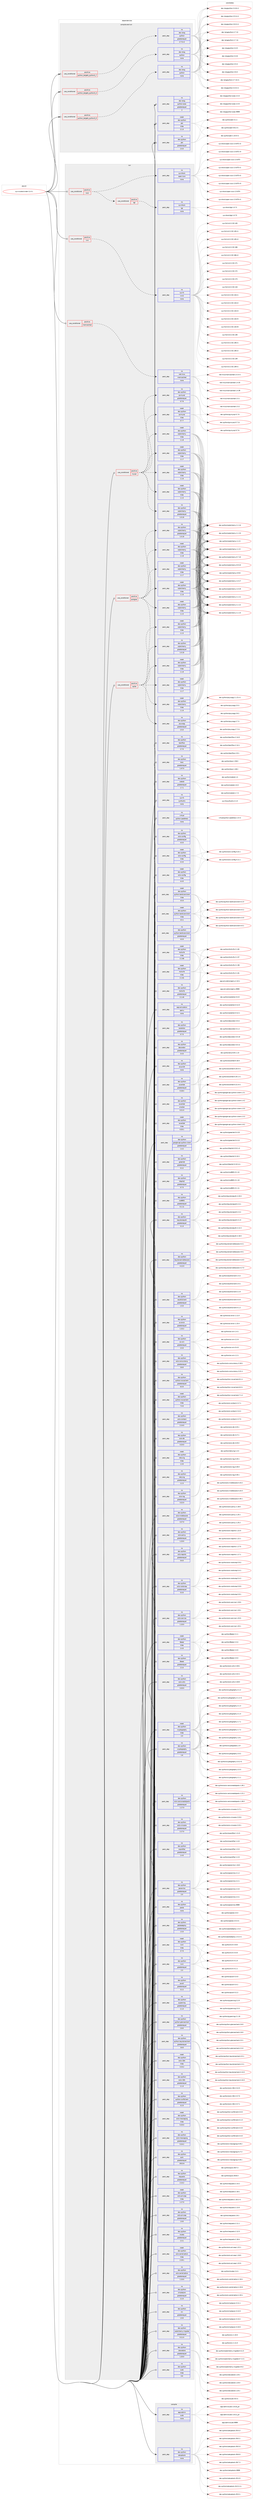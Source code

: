digraph prolog {

# *************
# Graph options
# *************

newrank=true;
concentrate=true;
compound=true;
graph [rankdir=LR,fontname=Helvetica,fontsize=10,ranksep=1.5];#, ranksep=2.5, nodesep=0.2];
edge  [arrowhead=vee];
node  [fontname=Helvetica,fontsize=10];

# **********
# The ebuild
# **********

subgraph cluster_leftcol {
color=gray;
rank=same;
label=<<i>ebuild</i>>;
id [label="sys-cluster/cinder-11.0.1", color=red, width=4, href="../sys-cluster/cinder-11.0.1.svg"];
}

# ****************
# The dependencies
# ****************

subgraph cluster_midcol {
color=gray;
label=<<i>dependencies</i>>;
subgraph cluster_compile {
fillcolor="#eeeeee";
style=filled;
label=<<i>compile</i>>;
subgraph pack3252 {
dependency3415 [label=<<TABLE BORDER="0" CELLBORDER="1" CELLSPACING="0" CELLPADDING="4" WIDTH="220"><TR><TD ROWSPAN="6" CELLPADDING="30">pack_dep</TD></TR><TR><TD WIDTH="110">no</TD></TR><TR><TD>app-admin</TD></TR><TR><TD>sudo</TD></TR><TR><TD>none</TD></TR><TR><TD></TD></TR></TABLE>>, shape=none, color=blue];
}
id:e -> dependency3415:w [weight=20,style="solid",arrowhead="vee"];
subgraph pack3253 {
dependency3416 [label=<<TABLE BORDER="0" CELLBORDER="1" CELLSPACING="0" CELLPADDING="4" WIDTH="220"><TR><TD ROWSPAN="6" CELLPADDING="30">pack_dep</TD></TR><TR><TD WIDTH="110">no</TD></TR><TR><TD>dev-python</TD></TR><TR><TD>setuptools</TD></TR><TR><TD>none</TD></TR><TR><TD></TD></TR></TABLE>>, shape=none, color=blue];
}
id:e -> dependency3416:w [weight=20,style="solid",arrowhead="vee"];
}
subgraph cluster_compileandrun {
fillcolor="#eeeeee";
style=filled;
label=<<i>compile and run</i>>;
subgraph cond157 {
dependency3417 [label=<<TABLE BORDER="0" CELLBORDER="1" CELLSPACING="0" CELLPADDING="4"><TR><TD ROWSPAN="3" CELLPADDING="10">use_conditional</TD></TR><TR><TD>positive</TD></TR><TR><TD>python_targets_python2_7</TD></TR></TABLE>>, shape=none, color=red];
subgraph pack3254 {
dependency3418 [label=<<TABLE BORDER="0" CELLBORDER="1" CELLSPACING="0" CELLPADDING="4" WIDTH="220"><TR><TD ROWSPAN="6" CELLPADDING="30">pack_dep</TD></TR><TR><TD WIDTH="110">no</TD></TR><TR><TD>dev-lang</TD></TR><TR><TD>python</TD></TR><TR><TD>greaterequal</TD></TR><TR><TD>2.7.5-r2</TD></TR></TABLE>>, shape=none, color=blue];
}
dependency3417:e -> dependency3418:w [weight=20,style="dashed",arrowhead="vee"];
}
id:e -> dependency3417:w [weight=20,style="solid",arrowhead="odotvee"];
subgraph cond158 {
dependency3419 [label=<<TABLE BORDER="0" CELLBORDER="1" CELLSPACING="0" CELLPADDING="4"><TR><TD ROWSPAN="3" CELLPADDING="10">use_conditional</TD></TR><TR><TD>positive</TD></TR><TR><TD>python_targets_python3_4</TD></TR></TABLE>>, shape=none, color=red];
subgraph pack3255 {
dependency3420 [label=<<TABLE BORDER="0" CELLBORDER="1" CELLSPACING="0" CELLPADDING="4" WIDTH="220"><TR><TD ROWSPAN="6" CELLPADDING="30">pack_dep</TD></TR><TR><TD WIDTH="110">no</TD></TR><TR><TD>dev-lang</TD></TR><TR><TD>python</TD></TR><TR><TD>none</TD></TR><TR><TD></TD></TR></TABLE>>, shape=none, color=blue];
}
dependency3419:e -> dependency3420:w [weight=20,style="dashed",arrowhead="vee"];
}
id:e -> dependency3419:w [weight=20,style="solid",arrowhead="odotvee"];
subgraph cond159 {
dependency3421 [label=<<TABLE BORDER="0" CELLBORDER="1" CELLSPACING="0" CELLPADDING="4"><TR><TD ROWSPAN="3" CELLPADDING="10">use_conditional</TD></TR><TR><TD>positive</TD></TR><TR><TD>python_targets_python3_5</TD></TR></TABLE>>, shape=none, color=red];
subgraph pack3256 {
dependency3422 [label=<<TABLE BORDER="0" CELLBORDER="1" CELLSPACING="0" CELLPADDING="4" WIDTH="220"><TR><TD ROWSPAN="6" CELLPADDING="30">pack_dep</TD></TR><TR><TD WIDTH="110">no</TD></TR><TR><TD>dev-lang</TD></TR><TR><TD>python</TD></TR><TR><TD>none</TD></TR><TR><TD></TD></TR></TABLE>>, shape=none, color=blue];
}
dependency3421:e -> dependency3422:w [weight=20,style="dashed",arrowhead="vee"];
}
id:e -> dependency3421:w [weight=20,style="solid",arrowhead="odotvee"];
subgraph pack3257 {
dependency3423 [label=<<TABLE BORDER="0" CELLBORDER="1" CELLSPACING="0" CELLPADDING="4" WIDTH="220"><TR><TD ROWSPAN="6" CELLPADDING="30">pack_dep</TD></TR><TR><TD WIDTH="110">no</TD></TR><TR><TD>dev-lang</TD></TR><TR><TD>python-exec</TD></TR><TR><TD>greaterequal</TD></TR><TR><TD>2</TD></TR></TABLE>>, shape=none, color=blue];
}
id:e -> dependency3423:w [weight=20,style="solid",arrowhead="odotvee"];
subgraph pack3258 {
dependency3424 [label=<<TABLE BORDER="0" CELLBORDER="1" CELLSPACING="0" CELLPADDING="4" WIDTH="220"><TR><TD ROWSPAN="6" CELLPADDING="30">pack_dep</TD></TR><TR><TD WIDTH="110">no</TD></TR><TR><TD>dev-python</TD></TR><TR><TD>pbr</TD></TR><TR><TD>greaterequal</TD></TR><TR><TD>2.0.0</TD></TR></TABLE>>, shape=none, color=blue];
}
id:e -> dependency3424:w [weight=20,style="solid",arrowhead="odotvee"];
subgraph pack3259 {
dependency3425 [label=<<TABLE BORDER="0" CELLBORDER="1" CELLSPACING="0" CELLPADDING="4" WIDTH="220"><TR><TD ROWSPAN="6" CELLPADDING="30">pack_dep</TD></TR><TR><TD WIDTH="110">weak</TD></TR><TR><TD>dev-python</TD></TR><TR><TD>pbr</TD></TR><TR><TD>tilde</TD></TR><TR><TD>2.1.0</TD></TR></TABLE>>, shape=none, color=blue];
}
id:e -> dependency3425:w [weight=20,style="solid",arrowhead="odotvee"];
}
subgraph cluster_run {
fillcolor="#eeeeee";
style=filled;
label=<<i>run</i>>;
subgraph cond160 {
dependency3426 [label=<<TABLE BORDER="0" CELLBORDER="1" CELLSPACING="0" CELLPADDING="4"><TR><TD ROWSPAN="3" CELLPADDING="10">use_conditional</TD></TR><TR><TD>positive</TD></TR><TR><TD>iscsi</TD></TR></TABLE>>, shape=none, color=red];
subgraph cond161 {
dependency3427 [label=<<TABLE BORDER="0" CELLBORDER="1" CELLSPACING="0" CELLPADDING="4"><TR><TD ROWSPAN="3" CELLPADDING="10">use_conditional</TD></TR><TR><TD>positive</TD></TR><TR><TD>tgt</TD></TR></TABLE>>, shape=none, color=red];
subgraph pack3260 {
dependency3428 [label=<<TABLE BORDER="0" CELLBORDER="1" CELLSPACING="0" CELLPADDING="4" WIDTH="220"><TR><TD ROWSPAN="6" CELLPADDING="30">pack_dep</TD></TR><TR><TD WIDTH="110">no</TD></TR><TR><TD>sys-block</TD></TR><TR><TD>tgt</TD></TR><TR><TD>none</TD></TR><TR><TD></TD></TR></TABLE>>, shape=none, color=blue];
}
dependency3427:e -> dependency3428:w [weight=20,style="dashed",arrowhead="vee"];
}
dependency3426:e -> dependency3427:w [weight=20,style="dashed",arrowhead="vee"];
subgraph pack3261 {
dependency3429 [label=<<TABLE BORDER="0" CELLBORDER="1" CELLSPACING="0" CELLPADDING="4" WIDTH="220"><TR><TD ROWSPAN="6" CELLPADDING="30">pack_dep</TD></TR><TR><TD WIDTH="110">no</TD></TR><TR><TD>sys-block</TD></TR><TR><TD>open-iscsi</TD></TR><TR><TD>none</TD></TR><TR><TD></TD></TR></TABLE>>, shape=none, color=blue];
}
dependency3426:e -> dependency3429:w [weight=20,style="dashed",arrowhead="vee"];
}
id:e -> dependency3426:w [weight=20,style="solid",arrowhead="odot"];
subgraph cond162 {
dependency3430 [label=<<TABLE BORDER="0" CELLBORDER="1" CELLSPACING="0" CELLPADDING="4"><TR><TD ROWSPAN="3" CELLPADDING="10">use_conditional</TD></TR><TR><TD>positive</TD></TR><TR><TD>lvm</TD></TR></TABLE>>, shape=none, color=red];
subgraph pack3262 {
dependency3431 [label=<<TABLE BORDER="0" CELLBORDER="1" CELLSPACING="0" CELLPADDING="4" WIDTH="220"><TR><TD ROWSPAN="6" CELLPADDING="30">pack_dep</TD></TR><TR><TD WIDTH="110">no</TD></TR><TR><TD>sys-fs</TD></TR><TR><TD>lvm2</TD></TR><TR><TD>none</TD></TR><TR><TD></TD></TR></TABLE>>, shape=none, color=blue];
}
dependency3430:e -> dependency3431:w [weight=20,style="dashed",arrowhead="vee"];
}
id:e -> dependency3430:w [weight=20,style="solid",arrowhead="odot"];
subgraph cond163 {
dependency3432 [label=<<TABLE BORDER="0" CELLBORDER="1" CELLSPACING="0" CELLPADDING="4"><TR><TD ROWSPAN="3" CELLPADDING="10">use_conditional</TD></TR><TR><TD>positive</TD></TR><TR><TD>memcached</TD></TR></TABLE>>, shape=none, color=red];
subgraph pack3263 {
dependency3433 [label=<<TABLE BORDER="0" CELLBORDER="1" CELLSPACING="0" CELLPADDING="4" WIDTH="220"><TR><TD ROWSPAN="6" CELLPADDING="30">pack_dep</TD></TR><TR><TD WIDTH="110">no</TD></TR><TR><TD>net-misc</TD></TR><TR><TD>memcached</TD></TR><TR><TD>none</TD></TR><TR><TD></TD></TR></TABLE>>, shape=none, color=blue];
}
dependency3432:e -> dependency3433:w [weight=20,style="dashed",arrowhead="vee"];
}
id:e -> dependency3432:w [weight=20,style="solid",arrowhead="odot"];
subgraph cond164 {
dependency3434 [label=<<TABLE BORDER="0" CELLBORDER="1" CELLSPACING="0" CELLPADDING="4"><TR><TD ROWSPAN="3" CELLPADDING="10">use_conditional</TD></TR><TR><TD>positive</TD></TR><TR><TD>mysql</TD></TR></TABLE>>, shape=none, color=red];
subgraph pack3264 {
dependency3435 [label=<<TABLE BORDER="0" CELLBORDER="1" CELLSPACING="0" CELLPADDING="4" WIDTH="220"><TR><TD ROWSPAN="6" CELLPADDING="30">pack_dep</TD></TR><TR><TD WIDTH="110">no</TD></TR><TR><TD>dev-python</TD></TR><TR><TD>pymysql</TD></TR><TR><TD>greaterequal</TD></TR><TR><TD>0.7.6</TD></TR></TABLE>>, shape=none, color=blue];
}
dependency3434:e -> dependency3435:w [weight=20,style="dashed",arrowhead="vee"];
subgraph pack3265 {
dependency3436 [label=<<TABLE BORDER="0" CELLBORDER="1" CELLSPACING="0" CELLPADDING="4" WIDTH="220"><TR><TD ROWSPAN="6" CELLPADDING="30">pack_dep</TD></TR><TR><TD WIDTH="110">weak</TD></TR><TR><TD>dev-python</TD></TR><TR><TD>pymysql</TD></TR><TR><TD>tilde</TD></TR><TR><TD>0.7.7</TD></TR></TABLE>>, shape=none, color=blue];
}
dependency3434:e -> dependency3436:w [weight=20,style="dashed",arrowhead="vee"];
subgraph pack3266 {
dependency3437 [label=<<TABLE BORDER="0" CELLBORDER="1" CELLSPACING="0" CELLPADDING="4" WIDTH="220"><TR><TD ROWSPAN="6" CELLPADDING="30">pack_dep</TD></TR><TR><TD WIDTH="110">no</TD></TR><TR><TD>dev-python</TD></TR><TR><TD>sqlalchemy</TD></TR><TR><TD>greaterequal</TD></TR><TR><TD>1.0.10</TD></TR></TABLE>>, shape=none, color=blue];
}
dependency3434:e -> dependency3437:w [weight=20,style="dashed",arrowhead="vee"];
subgraph pack3267 {
dependency3438 [label=<<TABLE BORDER="0" CELLBORDER="1" CELLSPACING="0" CELLPADDING="4" WIDTH="220"><TR><TD ROWSPAN="6" CELLPADDING="30">pack_dep</TD></TR><TR><TD WIDTH="110">weak</TD></TR><TR><TD>dev-python</TD></TR><TR><TD>sqlalchemy</TD></TR><TR><TD>tilde</TD></TR><TR><TD>1.1.5</TD></TR></TABLE>>, shape=none, color=blue];
}
dependency3434:e -> dependency3438:w [weight=20,style="dashed",arrowhead="vee"];
subgraph pack3268 {
dependency3439 [label=<<TABLE BORDER="0" CELLBORDER="1" CELLSPACING="0" CELLPADDING="4" WIDTH="220"><TR><TD ROWSPAN="6" CELLPADDING="30">pack_dep</TD></TR><TR><TD WIDTH="110">weak</TD></TR><TR><TD>dev-python</TD></TR><TR><TD>sqlalchemy</TD></TR><TR><TD>tilde</TD></TR><TR><TD>1.1.6</TD></TR></TABLE>>, shape=none, color=blue];
}
dependency3434:e -> dependency3439:w [weight=20,style="dashed",arrowhead="vee"];
subgraph pack3269 {
dependency3440 [label=<<TABLE BORDER="0" CELLBORDER="1" CELLSPACING="0" CELLPADDING="4" WIDTH="220"><TR><TD ROWSPAN="6" CELLPADDING="30">pack_dep</TD></TR><TR><TD WIDTH="110">weak</TD></TR><TR><TD>dev-python</TD></TR><TR><TD>sqlalchemy</TD></TR><TR><TD>tilde</TD></TR><TR><TD>1.1.7</TD></TR></TABLE>>, shape=none, color=blue];
}
dependency3434:e -> dependency3440:w [weight=20,style="dashed",arrowhead="vee"];
subgraph pack3270 {
dependency3441 [label=<<TABLE BORDER="0" CELLBORDER="1" CELLSPACING="0" CELLPADDING="4" WIDTH="220"><TR><TD ROWSPAN="6" CELLPADDING="30">pack_dep</TD></TR><TR><TD WIDTH="110">weak</TD></TR><TR><TD>dev-python</TD></TR><TR><TD>sqlalchemy</TD></TR><TR><TD>tilde</TD></TR><TR><TD>1.1.8</TD></TR></TABLE>>, shape=none, color=blue];
}
dependency3434:e -> dependency3441:w [weight=20,style="dashed",arrowhead="vee"];
}
id:e -> dependency3434:w [weight=20,style="solid",arrowhead="odot"];
subgraph cond165 {
dependency3442 [label=<<TABLE BORDER="0" CELLBORDER="1" CELLSPACING="0" CELLPADDING="4"><TR><TD ROWSPAN="3" CELLPADDING="10">use_conditional</TD></TR><TR><TD>positive</TD></TR><TR><TD>postgres</TD></TR></TABLE>>, shape=none, color=red];
subgraph pack3271 {
dependency3443 [label=<<TABLE BORDER="0" CELLBORDER="1" CELLSPACING="0" CELLPADDING="4" WIDTH="220"><TR><TD ROWSPAN="6" CELLPADDING="30">pack_dep</TD></TR><TR><TD WIDTH="110">no</TD></TR><TR><TD>dev-python</TD></TR><TR><TD>psycopg</TD></TR><TR><TD>greaterequal</TD></TR><TR><TD>2.5.0</TD></TR></TABLE>>, shape=none, color=blue];
}
dependency3442:e -> dependency3443:w [weight=20,style="dashed",arrowhead="vee"];
subgraph pack3272 {
dependency3444 [label=<<TABLE BORDER="0" CELLBORDER="1" CELLSPACING="0" CELLPADDING="4" WIDTH="220"><TR><TD ROWSPAN="6" CELLPADDING="30">pack_dep</TD></TR><TR><TD WIDTH="110">no</TD></TR><TR><TD>dev-python</TD></TR><TR><TD>sqlalchemy</TD></TR><TR><TD>greaterequal</TD></TR><TR><TD>1.0.10</TD></TR></TABLE>>, shape=none, color=blue];
}
dependency3442:e -> dependency3444:w [weight=20,style="dashed",arrowhead="vee"];
subgraph pack3273 {
dependency3445 [label=<<TABLE BORDER="0" CELLBORDER="1" CELLSPACING="0" CELLPADDING="4" WIDTH="220"><TR><TD ROWSPAN="6" CELLPADDING="30">pack_dep</TD></TR><TR><TD WIDTH="110">weak</TD></TR><TR><TD>dev-python</TD></TR><TR><TD>sqlalchemy</TD></TR><TR><TD>tilde</TD></TR><TR><TD>1.1.5</TD></TR></TABLE>>, shape=none, color=blue];
}
dependency3442:e -> dependency3445:w [weight=20,style="dashed",arrowhead="vee"];
subgraph pack3274 {
dependency3446 [label=<<TABLE BORDER="0" CELLBORDER="1" CELLSPACING="0" CELLPADDING="4" WIDTH="220"><TR><TD ROWSPAN="6" CELLPADDING="30">pack_dep</TD></TR><TR><TD WIDTH="110">weak</TD></TR><TR><TD>dev-python</TD></TR><TR><TD>sqlalchemy</TD></TR><TR><TD>tilde</TD></TR><TR><TD>1.1.6</TD></TR></TABLE>>, shape=none, color=blue];
}
dependency3442:e -> dependency3446:w [weight=20,style="dashed",arrowhead="vee"];
subgraph pack3275 {
dependency3447 [label=<<TABLE BORDER="0" CELLBORDER="1" CELLSPACING="0" CELLPADDING="4" WIDTH="220"><TR><TD ROWSPAN="6" CELLPADDING="30">pack_dep</TD></TR><TR><TD WIDTH="110">weak</TD></TR><TR><TD>dev-python</TD></TR><TR><TD>sqlalchemy</TD></TR><TR><TD>tilde</TD></TR><TR><TD>1.1.7</TD></TR></TABLE>>, shape=none, color=blue];
}
dependency3442:e -> dependency3447:w [weight=20,style="dashed",arrowhead="vee"];
subgraph pack3276 {
dependency3448 [label=<<TABLE BORDER="0" CELLBORDER="1" CELLSPACING="0" CELLPADDING="4" WIDTH="220"><TR><TD ROWSPAN="6" CELLPADDING="30">pack_dep</TD></TR><TR><TD WIDTH="110">weak</TD></TR><TR><TD>dev-python</TD></TR><TR><TD>sqlalchemy</TD></TR><TR><TD>tilde</TD></TR><TR><TD>1.1.8</TD></TR></TABLE>>, shape=none, color=blue];
}
dependency3442:e -> dependency3448:w [weight=20,style="dashed",arrowhead="vee"];
}
id:e -> dependency3442:w [weight=20,style="solid",arrowhead="odot"];
subgraph cond166 {
dependency3449 [label=<<TABLE BORDER="0" CELLBORDER="1" CELLSPACING="0" CELLPADDING="4"><TR><TD ROWSPAN="3" CELLPADDING="10">use_conditional</TD></TR><TR><TD>positive</TD></TR><TR><TD>sqlite</TD></TR></TABLE>>, shape=none, color=red];
subgraph pack3277 {
dependency3450 [label=<<TABLE BORDER="0" CELLBORDER="1" CELLSPACING="0" CELLPADDING="4" WIDTH="220"><TR><TD ROWSPAN="6" CELLPADDING="30">pack_dep</TD></TR><TR><TD WIDTH="110">no</TD></TR><TR><TD>dev-python</TD></TR><TR><TD>sqlalchemy</TD></TR><TR><TD>greaterequal</TD></TR><TR><TD>1.0.10</TD></TR></TABLE>>, shape=none, color=blue];
}
dependency3449:e -> dependency3450:w [weight=20,style="dashed",arrowhead="vee"];
subgraph pack3278 {
dependency3451 [label=<<TABLE BORDER="0" CELLBORDER="1" CELLSPACING="0" CELLPADDING="4" WIDTH="220"><TR><TD ROWSPAN="6" CELLPADDING="30">pack_dep</TD></TR><TR><TD WIDTH="110">weak</TD></TR><TR><TD>dev-python</TD></TR><TR><TD>sqlalchemy</TD></TR><TR><TD>tilde</TD></TR><TR><TD>1.1.5</TD></TR></TABLE>>, shape=none, color=blue];
}
dependency3449:e -> dependency3451:w [weight=20,style="dashed",arrowhead="vee"];
subgraph pack3279 {
dependency3452 [label=<<TABLE BORDER="0" CELLBORDER="1" CELLSPACING="0" CELLPADDING="4" WIDTH="220"><TR><TD ROWSPAN="6" CELLPADDING="30">pack_dep</TD></TR><TR><TD WIDTH="110">weak</TD></TR><TR><TD>dev-python</TD></TR><TR><TD>sqlalchemy</TD></TR><TR><TD>tilde</TD></TR><TR><TD>1.1.6</TD></TR></TABLE>>, shape=none, color=blue];
}
dependency3449:e -> dependency3452:w [weight=20,style="dashed",arrowhead="vee"];
subgraph pack3280 {
dependency3453 [label=<<TABLE BORDER="0" CELLBORDER="1" CELLSPACING="0" CELLPADDING="4" WIDTH="220"><TR><TD ROWSPAN="6" CELLPADDING="30">pack_dep</TD></TR><TR><TD WIDTH="110">weak</TD></TR><TR><TD>dev-python</TD></TR><TR><TD>sqlalchemy</TD></TR><TR><TD>tilde</TD></TR><TR><TD>1.1.7</TD></TR></TABLE>>, shape=none, color=blue];
}
dependency3449:e -> dependency3453:w [weight=20,style="dashed",arrowhead="vee"];
subgraph pack3281 {
dependency3454 [label=<<TABLE BORDER="0" CELLBORDER="1" CELLSPACING="0" CELLPADDING="4" WIDTH="220"><TR><TD ROWSPAN="6" CELLPADDING="30">pack_dep</TD></TR><TR><TD WIDTH="110">weak</TD></TR><TR><TD>dev-python</TD></TR><TR><TD>sqlalchemy</TD></TR><TR><TD>tilde</TD></TR><TR><TD>1.1.8</TD></TR></TABLE>>, shape=none, color=blue];
}
dependency3449:e -> dependency3454:w [weight=20,style="dashed",arrowhead="vee"];
}
id:e -> dependency3449:w [weight=20,style="solid",arrowhead="odot"];
subgraph pack3282 {
dependency3455 [label=<<TABLE BORDER="0" CELLBORDER="1" CELLSPACING="0" CELLPADDING="4" WIDTH="220"><TR><TD ROWSPAN="6" CELLPADDING="30">pack_dep</TD></TR><TR><TD WIDTH="110">no</TD></TR><TR><TD>app-emulation</TD></TR><TR><TD>qemu</TD></TR><TR><TD>none</TD></TR><TR><TD></TD></TR></TABLE>>, shape=none, color=blue];
}
id:e -> dependency3455:w [weight=20,style="solid",arrowhead="odot"];
subgraph pack3283 {
dependency3456 [label=<<TABLE BORDER="0" CELLBORDER="1" CELLSPACING="0" CELLPADDING="4" WIDTH="220"><TR><TD ROWSPAN="6" CELLPADDING="30">pack_dep</TD></TR><TR><TD WIDTH="110">no</TD></TR><TR><TD>dev-python</TD></TR><TR><TD>Babel</TD></TR><TR><TD>greaterequal</TD></TR><TR><TD>2.3.4</TD></TR></TABLE>>, shape=none, color=blue];
}
id:e -> dependency3456:w [weight=20,style="solid",arrowhead="odot"];
subgraph pack3284 {
dependency3457 [label=<<TABLE BORDER="0" CELLBORDER="1" CELLSPACING="0" CELLPADDING="4" WIDTH="220"><TR><TD ROWSPAN="6" CELLPADDING="30">pack_dep</TD></TR><TR><TD WIDTH="110">no</TD></TR><TR><TD>dev-python</TD></TR><TR><TD>castellan</TD></TR><TR><TD>greaterequal</TD></TR><TR><TD>0.7.0</TD></TR></TABLE>>, shape=none, color=blue];
}
id:e -> dependency3457:w [weight=20,style="solid",arrowhead="odot"];
subgraph pack3285 {
dependency3458 [label=<<TABLE BORDER="0" CELLBORDER="1" CELLSPACING="0" CELLPADDING="4" WIDTH="220"><TR><TD ROWSPAN="6" CELLPADDING="30">pack_dep</TD></TR><TR><TD WIDTH="110">no</TD></TR><TR><TD>dev-python</TD></TR><TR><TD>cryptography</TD></TR><TR><TD>greaterequal</TD></TR><TR><TD>1.6</TD></TR></TABLE>>, shape=none, color=blue];
}
id:e -> dependency3458:w [weight=20,style="solid",arrowhead="odot"];
subgraph pack3286 {
dependency3459 [label=<<TABLE BORDER="0" CELLBORDER="1" CELLSPACING="0" CELLPADDING="4" WIDTH="220"><TR><TD ROWSPAN="6" CELLPADDING="30">pack_dep</TD></TR><TR><TD WIDTH="110">no</TD></TR><TR><TD>dev-python</TD></TR><TR><TD>decorator</TD></TR><TR><TD>greaterequal</TD></TR><TR><TD>3.4.0</TD></TR></TABLE>>, shape=none, color=blue];
}
id:e -> dependency3459:w [weight=20,style="solid",arrowhead="odot"];
subgraph pack3287 {
dependency3460 [label=<<TABLE BORDER="0" CELLBORDER="1" CELLSPACING="0" CELLPADDING="4" WIDTH="220"><TR><TD ROWSPAN="6" CELLPADDING="30">pack_dep</TD></TR><TR><TD WIDTH="110">no</TD></TR><TR><TD>dev-python</TD></TR><TR><TD>enum34</TD></TR><TR><TD>none</TD></TR><TR><TD></TD></TR></TABLE>>, shape=none, color=blue];
}
id:e -> dependency3460:w [weight=20,style="solid",arrowhead="odot"];
subgraph pack3288 {
dependency3461 [label=<<TABLE BORDER="0" CELLBORDER="1" CELLSPACING="0" CELLPADDING="4" WIDTH="220"><TR><TD ROWSPAN="6" CELLPADDING="30">pack_dep</TD></TR><TR><TD WIDTH="110">no</TD></TR><TR><TD>dev-python</TD></TR><TR><TD>eventlet</TD></TR><TR><TD>greaterequal</TD></TR><TR><TD>0.18.4</TD></TR></TABLE>>, shape=none, color=blue];
}
id:e -> dependency3461:w [weight=20,style="solid",arrowhead="odot"];
subgraph pack3289 {
dependency3462 [label=<<TABLE BORDER="0" CELLBORDER="1" CELLSPACING="0" CELLPADDING="4" WIDTH="220"><TR><TD ROWSPAN="6" CELLPADDING="30">pack_dep</TD></TR><TR><TD WIDTH="110">no</TD></TR><TR><TD>dev-python</TD></TR><TR><TD>eventlet</TD></TR><TR><TD>smaller</TD></TR><TR><TD>0.21.0</TD></TR></TABLE>>, shape=none, color=blue];
}
id:e -> dependency3462:w [weight=20,style="solid",arrowhead="odot"];
subgraph pack3290 {
dependency3463 [label=<<TABLE BORDER="0" CELLBORDER="1" CELLSPACING="0" CELLPADDING="4" WIDTH="220"><TR><TD ROWSPAN="6" CELLPADDING="30">pack_dep</TD></TR><TR><TD WIDTH="110">no</TD></TR><TR><TD>dev-python</TD></TR><TR><TD>google-api-python-client</TD></TR><TR><TD>greaterequal</TD></TR><TR><TD>1.4.2</TD></TR></TABLE>>, shape=none, color=blue];
}
id:e -> dependency3463:w [weight=20,style="solid",arrowhead="odot"];
subgraph pack3291 {
dependency3464 [label=<<TABLE BORDER="0" CELLBORDER="1" CELLSPACING="0" CELLPADDING="4" WIDTH="220"><TR><TD ROWSPAN="6" CELLPADDING="30">pack_dep</TD></TR><TR><TD WIDTH="110">no</TD></TR><TR><TD>dev-python</TD></TR><TR><TD>greenlet</TD></TR><TR><TD>greaterequal</TD></TR><TR><TD>0.3.2</TD></TR></TABLE>>, shape=none, color=blue];
}
id:e -> dependency3464:w [weight=20,style="solid",arrowhead="odot"];
subgraph pack3292 {
dependency3465 [label=<<TABLE BORDER="0" CELLBORDER="1" CELLSPACING="0" CELLPADDING="4" WIDTH="220"><TR><TD ROWSPAN="6" CELLPADDING="30">pack_dep</TD></TR><TR><TD WIDTH="110">no</TD></TR><TR><TD>dev-python</TD></TR><TR><TD>httplib2</TD></TR><TR><TD>greaterequal</TD></TR><TR><TD>0.7.5</TD></TR></TABLE>>, shape=none, color=blue];
}
id:e -> dependency3465:w [weight=20,style="solid",arrowhead="odot"];
subgraph pack3293 {
dependency3466 [label=<<TABLE BORDER="0" CELLBORDER="1" CELLSPACING="0" CELLPADDING="4" WIDTH="220"><TR><TD ROWSPAN="6" CELLPADDING="30">pack_dep</TD></TR><TR><TD WIDTH="110">no</TD></TR><TR><TD>dev-python</TD></TR><TR><TD>iso8601</TD></TR><TR><TD>greaterequal</TD></TR><TR><TD>0.1.11</TD></TR></TABLE>>, shape=none, color=blue];
}
id:e -> dependency3466:w [weight=20,style="solid",arrowhead="odot"];
subgraph pack3294 {
dependency3467 [label=<<TABLE BORDER="0" CELLBORDER="1" CELLSPACING="0" CELLPADDING="4" WIDTH="220"><TR><TD ROWSPAN="6" CELLPADDING="30">pack_dep</TD></TR><TR><TD WIDTH="110">no</TD></TR><TR><TD>dev-python</TD></TR><TR><TD>keystoneauth</TD></TR><TR><TD>greaterequal</TD></TR><TR><TD>3.1.0</TD></TR></TABLE>>, shape=none, color=blue];
}
id:e -> dependency3467:w [weight=20,style="solid",arrowhead="odot"];
subgraph pack3295 {
dependency3468 [label=<<TABLE BORDER="0" CELLBORDER="1" CELLSPACING="0" CELLPADDING="4" WIDTH="220"><TR><TD ROWSPAN="6" CELLPADDING="30">pack_dep</TD></TR><TR><TD WIDTH="110">no</TD></TR><TR><TD>dev-python</TD></TR><TR><TD>keystonemiddleware</TD></TR><TR><TD>greaterequal</TD></TR><TR><TD>4.12.0</TD></TR></TABLE>>, shape=none, color=blue];
}
id:e -> dependency3468:w [weight=20,style="solid",arrowhead="odot"];
subgraph pack3296 {
dependency3469 [label=<<TABLE BORDER="0" CELLBORDER="1" CELLSPACING="0" CELLPADDING="4" WIDTH="220"><TR><TD ROWSPAN="6" CELLPADDING="30">pack_dep</TD></TR><TR><TD WIDTH="110">no</TD></TR><TR><TD>dev-python</TD></TR><TR><TD>lxml</TD></TR><TR><TD>greaterequal</TD></TR><TR><TD>2.3</TD></TR></TABLE>>, shape=none, color=blue];
}
id:e -> dependency3469:w [weight=20,style="solid",arrowhead="odot"];
subgraph pack3297 {
dependency3470 [label=<<TABLE BORDER="0" CELLBORDER="1" CELLSPACING="0" CELLPADDING="4" WIDTH="220"><TR><TD ROWSPAN="6" CELLPADDING="30">pack_dep</TD></TR><TR><TD WIDTH="110">no</TD></TR><TR><TD>dev-python</TD></TR><TR><TD>oauth2client</TD></TR><TR><TD>greaterequal</TD></TR><TR><TD>1.5.0</TD></TR></TABLE>>, shape=none, color=blue];
}
id:e -> dependency3470:w [weight=20,style="solid",arrowhead="odot"];
subgraph pack3298 {
dependency3471 [label=<<TABLE BORDER="0" CELLBORDER="1" CELLSPACING="0" CELLPADDING="4" WIDTH="220"><TR><TD ROWSPAN="6" CELLPADDING="30">pack_dep</TD></TR><TR><TD WIDTH="110">no</TD></TR><TR><TD>dev-python</TD></TR><TR><TD>os-brick</TD></TR><TR><TD>greaterequal</TD></TR><TR><TD>1.15.2</TD></TR></TABLE>>, shape=none, color=blue];
}
id:e -> dependency3471:w [weight=20,style="solid",arrowhead="odot"];
subgraph pack3299 {
dependency3472 [label=<<TABLE BORDER="0" CELLBORDER="1" CELLSPACING="0" CELLPADDING="4" WIDTH="220"><TR><TD ROWSPAN="6" CELLPADDING="30">pack_dep</TD></TR><TR><TD WIDTH="110">no</TD></TR><TR><TD>dev-python</TD></TR><TR><TD>os-win</TD></TR><TR><TD>greaterequal</TD></TR><TR><TD>2.0.0</TD></TR></TABLE>>, shape=none, color=blue];
}
id:e -> dependency3472:w [weight=20,style="solid",arrowhead="odot"];
subgraph pack3300 {
dependency3473 [label=<<TABLE BORDER="0" CELLBORDER="1" CELLSPACING="0" CELLPADDING="4" WIDTH="220"><TR><TD ROWSPAN="6" CELLPADDING="30">pack_dep</TD></TR><TR><TD WIDTH="110">no</TD></TR><TR><TD>dev-python</TD></TR><TR><TD>oslo-concurrency</TD></TR><TR><TD>greaterequal</TD></TR><TR><TD>3.8.0</TD></TR></TABLE>>, shape=none, color=blue];
}
id:e -> dependency3473:w [weight=20,style="solid",arrowhead="odot"];
subgraph pack3301 {
dependency3474 [label=<<TABLE BORDER="0" CELLBORDER="1" CELLSPACING="0" CELLPADDING="4" WIDTH="220"><TR><TD ROWSPAN="6" CELLPADDING="30">pack_dep</TD></TR><TR><TD WIDTH="110">no</TD></TR><TR><TD>dev-python</TD></TR><TR><TD>oslo-config</TD></TR><TR><TD>greaterequal</TD></TR><TR><TD>4.0.0</TD></TR></TABLE>>, shape=none, color=blue];
}
id:e -> dependency3474:w [weight=20,style="solid",arrowhead="odot"];
subgraph pack3302 {
dependency3475 [label=<<TABLE BORDER="0" CELLBORDER="1" CELLSPACING="0" CELLPADDING="4" WIDTH="220"><TR><TD ROWSPAN="6" CELLPADDING="30">pack_dep</TD></TR><TR><TD WIDTH="110">no</TD></TR><TR><TD>dev-python</TD></TR><TR><TD>oslo-context</TD></TR><TR><TD>greaterequal</TD></TR><TR><TD>2.14.0</TD></TR></TABLE>>, shape=none, color=blue];
}
id:e -> dependency3475:w [weight=20,style="solid",arrowhead="odot"];
subgraph pack3303 {
dependency3476 [label=<<TABLE BORDER="0" CELLBORDER="1" CELLSPACING="0" CELLPADDING="4" WIDTH="220"><TR><TD ROWSPAN="6" CELLPADDING="30">pack_dep</TD></TR><TR><TD WIDTH="110">no</TD></TR><TR><TD>dev-python</TD></TR><TR><TD>oslo-db</TD></TR><TR><TD>greaterequal</TD></TR><TR><TD>4.24.0</TD></TR></TABLE>>, shape=none, color=blue];
}
id:e -> dependency3476:w [weight=20,style="solid",arrowhead="odot"];
subgraph pack3304 {
dependency3477 [label=<<TABLE BORDER="0" CELLBORDER="1" CELLSPACING="0" CELLPADDING="4" WIDTH="220"><TR><TD ROWSPAN="6" CELLPADDING="30">pack_dep</TD></TR><TR><TD WIDTH="110">no</TD></TR><TR><TD>dev-python</TD></TR><TR><TD>oslo-i18n</TD></TR><TR><TD>greaterequal</TD></TR><TR><TD>2.1.0</TD></TR></TABLE>>, shape=none, color=blue];
}
id:e -> dependency3477:w [weight=20,style="solid",arrowhead="odot"];
subgraph pack3305 {
dependency3478 [label=<<TABLE BORDER="0" CELLBORDER="1" CELLSPACING="0" CELLPADDING="4" WIDTH="220"><TR><TD ROWSPAN="6" CELLPADDING="30">pack_dep</TD></TR><TR><TD WIDTH="110">no</TD></TR><TR><TD>dev-python</TD></TR><TR><TD>oslo-log</TD></TR><TR><TD>greaterequal</TD></TR><TR><TD>3.22.0</TD></TR></TABLE>>, shape=none, color=blue];
}
id:e -> dependency3478:w [weight=20,style="solid",arrowhead="odot"];
subgraph pack3306 {
dependency3479 [label=<<TABLE BORDER="0" CELLBORDER="1" CELLSPACING="0" CELLPADDING="4" WIDTH="220"><TR><TD ROWSPAN="6" CELLPADDING="30">pack_dep</TD></TR><TR><TD WIDTH="110">no</TD></TR><TR><TD>dev-python</TD></TR><TR><TD>oslo-messaging</TD></TR><TR><TD>greaterequal</TD></TR><TR><TD>5.24.2</TD></TR></TABLE>>, shape=none, color=blue];
}
id:e -> dependency3479:w [weight=20,style="solid",arrowhead="odot"];
subgraph pack3307 {
dependency3480 [label=<<TABLE BORDER="0" CELLBORDER="1" CELLSPACING="0" CELLPADDING="4" WIDTH="220"><TR><TD ROWSPAN="6" CELLPADDING="30">pack_dep</TD></TR><TR><TD WIDTH="110">no</TD></TR><TR><TD>dev-python</TD></TR><TR><TD>oslo-middleware</TD></TR><TR><TD>greaterequal</TD></TR><TR><TD>3.27.0</TD></TR></TABLE>>, shape=none, color=blue];
}
id:e -> dependency3480:w [weight=20,style="solid",arrowhead="odot"];
subgraph pack3308 {
dependency3481 [label=<<TABLE BORDER="0" CELLBORDER="1" CELLSPACING="0" CELLPADDING="4" WIDTH="220"><TR><TD ROWSPAN="6" CELLPADDING="30">pack_dep</TD></TR><TR><TD WIDTH="110">no</TD></TR><TR><TD>dev-python</TD></TR><TR><TD>oslo-policy</TD></TR><TR><TD>greaterequal</TD></TR><TR><TD>1.23.0</TD></TR></TABLE>>, shape=none, color=blue];
}
id:e -> dependency3481:w [weight=20,style="solid",arrowhead="odot"];
subgraph pack3309 {
dependency3482 [label=<<TABLE BORDER="0" CELLBORDER="1" CELLSPACING="0" CELLPADDING="4" WIDTH="220"><TR><TD ROWSPAN="6" CELLPADDING="30">pack_dep</TD></TR><TR><TD WIDTH="110">no</TD></TR><TR><TD>dev-python</TD></TR><TR><TD>oslo-privsep</TD></TR><TR><TD>greaterequal</TD></TR><TR><TD>1.9.0</TD></TR></TABLE>>, shape=none, color=blue];
}
id:e -> dependency3482:w [weight=20,style="solid",arrowhead="odot"];
subgraph pack3310 {
dependency3483 [label=<<TABLE BORDER="0" CELLBORDER="1" CELLSPACING="0" CELLPADDING="4" WIDTH="220"><TR><TD ROWSPAN="6" CELLPADDING="30">pack_dep</TD></TR><TR><TD WIDTH="110">no</TD></TR><TR><TD>dev-python</TD></TR><TR><TD>oslo-reports</TD></TR><TR><TD>greaterequal</TD></TR><TR><TD>0.6.0</TD></TR></TABLE>>, shape=none, color=blue];
}
id:e -> dependency3483:w [weight=20,style="solid",arrowhead="odot"];
subgraph pack3311 {
dependency3484 [label=<<TABLE BORDER="0" CELLBORDER="1" CELLSPACING="0" CELLPADDING="4" WIDTH="220"><TR><TD ROWSPAN="6" CELLPADDING="30">pack_dep</TD></TR><TR><TD WIDTH="110">no</TD></TR><TR><TD>dev-python</TD></TR><TR><TD>oslo-rootwrap</TD></TR><TR><TD>greaterequal</TD></TR><TR><TD>5.0.0</TD></TR></TABLE>>, shape=none, color=blue];
}
id:e -> dependency3484:w [weight=20,style="solid",arrowhead="odot"];
subgraph pack3312 {
dependency3485 [label=<<TABLE BORDER="0" CELLBORDER="1" CELLSPACING="0" CELLPADDING="4" WIDTH="220"><TR><TD ROWSPAN="6" CELLPADDING="30">pack_dep</TD></TR><TR><TD WIDTH="110">no</TD></TR><TR><TD>dev-python</TD></TR><TR><TD>oslo-serialization</TD></TR><TR><TD>greaterequal</TD></TR><TR><TD>1.10.0</TD></TR></TABLE>>, shape=none, color=blue];
}
id:e -> dependency3485:w [weight=20,style="solid",arrowhead="odot"];
subgraph pack3313 {
dependency3486 [label=<<TABLE BORDER="0" CELLBORDER="1" CELLSPACING="0" CELLPADDING="4" WIDTH="220"><TR><TD ROWSPAN="6" CELLPADDING="30">pack_dep</TD></TR><TR><TD WIDTH="110">no</TD></TR><TR><TD>dev-python</TD></TR><TR><TD>oslo-service</TD></TR><TR><TD>greaterequal</TD></TR><TR><TD>1.10.0</TD></TR></TABLE>>, shape=none, color=blue];
}
id:e -> dependency3486:w [weight=20,style="solid",arrowhead="odot"];
subgraph pack3314 {
dependency3487 [label=<<TABLE BORDER="0" CELLBORDER="1" CELLSPACING="0" CELLPADDING="4" WIDTH="220"><TR><TD ROWSPAN="6" CELLPADDING="30">pack_dep</TD></TR><TR><TD WIDTH="110">no</TD></TR><TR><TD>dev-python</TD></TR><TR><TD>oslo-utils</TD></TR><TR><TD>greaterequal</TD></TR><TR><TD>3.20.0</TD></TR></TABLE>>, shape=none, color=blue];
}
id:e -> dependency3487:w [weight=20,style="solid",arrowhead="odot"];
subgraph pack3315 {
dependency3488 [label=<<TABLE BORDER="0" CELLBORDER="1" CELLSPACING="0" CELLPADDING="4" WIDTH="220"><TR><TD ROWSPAN="6" CELLPADDING="30">pack_dep</TD></TR><TR><TD WIDTH="110">no</TD></TR><TR><TD>dev-python</TD></TR><TR><TD>oslo-versionedobjects</TD></TR><TR><TD>greaterequal</TD></TR><TR><TD>1.17.0</TD></TR></TABLE>>, shape=none, color=blue];
}
id:e -> dependency3488:w [weight=20,style="solid",arrowhead="odot"];
subgraph pack3316 {
dependency3489 [label=<<TABLE BORDER="0" CELLBORDER="1" CELLSPACING="0" CELLPADDING="4" WIDTH="220"><TR><TD ROWSPAN="6" CELLPADDING="30">pack_dep</TD></TR><TR><TD WIDTH="110">no</TD></TR><TR><TD>dev-python</TD></TR><TR><TD>oslo-vmware</TD></TR><TR><TD>greaterequal</TD></TR><TR><TD>2.17.0</TD></TR></TABLE>>, shape=none, color=blue];
}
id:e -> dependency3489:w [weight=20,style="solid",arrowhead="odot"];
subgraph pack3317 {
dependency3490 [label=<<TABLE BORDER="0" CELLBORDER="1" CELLSPACING="0" CELLPADDING="4" WIDTH="220"><TR><TD ROWSPAN="6" CELLPADDING="30">pack_dep</TD></TR><TR><TD WIDTH="110">no</TD></TR><TR><TD>dev-python</TD></TR><TR><TD>osprofiler</TD></TR><TR><TD>greaterequal</TD></TR><TR><TD>1.4.0</TD></TR></TABLE>>, shape=none, color=blue];
}
id:e -> dependency3490:w [weight=20,style="solid",arrowhead="odot"];
subgraph pack3318 {
dependency3491 [label=<<TABLE BORDER="0" CELLBORDER="1" CELLSPACING="0" CELLPADDING="4" WIDTH="220"><TR><TD ROWSPAN="6" CELLPADDING="30">pack_dep</TD></TR><TR><TD WIDTH="110">no</TD></TR><TR><TD>dev-python</TD></TR><TR><TD>paramiko</TD></TR><TR><TD>greaterequal</TD></TR><TR><TD>2.0</TD></TR></TABLE>>, shape=none, color=blue];
}
id:e -> dependency3491:w [weight=20,style="solid",arrowhead="odot"];
subgraph pack3319 {
dependency3492 [label=<<TABLE BORDER="0" CELLBORDER="1" CELLSPACING="0" CELLPADDING="4" WIDTH="220"><TR><TD ROWSPAN="6" CELLPADDING="30">pack_dep</TD></TR><TR><TD WIDTH="110">no</TD></TR><TR><TD>dev-python</TD></TR><TR><TD>paste</TD></TR><TR><TD>none</TD></TR><TR><TD></TD></TR></TABLE>>, shape=none, color=blue];
}
id:e -> dependency3492:w [weight=20,style="solid",arrowhead="odot"];
subgraph pack3320 {
dependency3493 [label=<<TABLE BORDER="0" CELLBORDER="1" CELLSPACING="0" CELLPADDING="4" WIDTH="220"><TR><TD ROWSPAN="6" CELLPADDING="30">pack_dep</TD></TR><TR><TD WIDTH="110">no</TD></TR><TR><TD>dev-python</TD></TR><TR><TD>pastedeploy</TD></TR><TR><TD>greaterequal</TD></TR><TR><TD>1.5.0</TD></TR></TABLE>>, shape=none, color=blue];
}
id:e -> dependency3493:w [weight=20,style="solid",arrowhead="odot"];
subgraph pack3321 {
dependency3494 [label=<<TABLE BORDER="0" CELLBORDER="1" CELLSPACING="0" CELLPADDING="4" WIDTH="220"><TR><TD ROWSPAN="6" CELLPADDING="30">pack_dep</TD></TR><TR><TD WIDTH="110">no</TD></TR><TR><TD>dev-python</TD></TR><TR><TD>psutil</TD></TR><TR><TD>greaterequal</TD></TR><TR><TD>3.2.2</TD></TR></TABLE>>, shape=none, color=blue];
}
id:e -> dependency3494:w [weight=20,style="solid",arrowhead="odot"];
subgraph pack3322 {
dependency3495 [label=<<TABLE BORDER="0" CELLBORDER="1" CELLSPACING="0" CELLPADDING="4" WIDTH="220"><TR><TD ROWSPAN="6" CELLPADDING="30">pack_dep</TD></TR><TR><TD WIDTH="110">no</TD></TR><TR><TD>dev-python</TD></TR><TR><TD>pyparsing</TD></TR><TR><TD>greaterequal</TD></TR><TR><TD>2.1.0</TD></TR></TABLE>>, shape=none, color=blue];
}
id:e -> dependency3495:w [weight=20,style="solid",arrowhead="odot"];
subgraph pack3323 {
dependency3496 [label=<<TABLE BORDER="0" CELLBORDER="1" CELLSPACING="0" CELLPADDING="4" WIDTH="220"><TR><TD ROWSPAN="6" CELLPADDING="30">pack_dep</TD></TR><TR><TD WIDTH="110">no</TD></TR><TR><TD>dev-python</TD></TR><TR><TD>python-barbicanclient</TD></TR><TR><TD>greaterequal</TD></TR><TR><TD>4.0.0</TD></TR></TABLE>>, shape=none, color=blue];
}
id:e -> dependency3496:w [weight=20,style="solid",arrowhead="odot"];
subgraph pack3324 {
dependency3497 [label=<<TABLE BORDER="0" CELLBORDER="1" CELLSPACING="0" CELLPADDING="4" WIDTH="220"><TR><TD ROWSPAN="6" CELLPADDING="30">pack_dep</TD></TR><TR><TD WIDTH="110">no</TD></TR><TR><TD>dev-python</TD></TR><TR><TD>python-glanceclient</TD></TR><TR><TD>greaterequal</TD></TR><TR><TD>2.8.0</TD></TR></TABLE>>, shape=none, color=blue];
}
id:e -> dependency3497:w [weight=20,style="solid",arrowhead="odot"];
subgraph pack3325 {
dependency3498 [label=<<TABLE BORDER="0" CELLBORDER="1" CELLSPACING="0" CELLPADDING="4" WIDTH="220"><TR><TD ROWSPAN="6" CELLPADDING="30">pack_dep</TD></TR><TR><TD WIDTH="110">no</TD></TR><TR><TD>dev-python</TD></TR><TR><TD>python-keystoneclient</TD></TR><TR><TD>greaterequal</TD></TR><TR><TD>3.8.0</TD></TR></TABLE>>, shape=none, color=blue];
}
id:e -> dependency3498:w [weight=20,style="solid",arrowhead="odot"];
subgraph pack3326 {
dependency3499 [label=<<TABLE BORDER="0" CELLBORDER="1" CELLSPACING="0" CELLPADDING="4" WIDTH="220"><TR><TD ROWSPAN="6" CELLPADDING="30">pack_dep</TD></TR><TR><TD WIDTH="110">no</TD></TR><TR><TD>dev-python</TD></TR><TR><TD>python-novaclient</TD></TR><TR><TD>greaterequal</TD></TR><TR><TD>6.0.0</TD></TR></TABLE>>, shape=none, color=blue];
}
id:e -> dependency3499:w [weight=20,style="solid",arrowhead="odot"];
subgraph pack3327 {
dependency3500 [label=<<TABLE BORDER="0" CELLBORDER="1" CELLSPACING="0" CELLPADDING="4" WIDTH="220"><TR><TD ROWSPAN="6" CELLPADDING="30">pack_dep</TD></TR><TR><TD WIDTH="110">no</TD></TR><TR><TD>dev-python</TD></TR><TR><TD>python-swiftclient</TD></TR><TR><TD>greaterequal</TD></TR><TR><TD>3.2.0</TD></TR></TABLE>>, shape=none, color=blue];
}
id:e -> dependency3500:w [weight=20,style="solid",arrowhead="odot"];
subgraph pack3328 {
dependency3501 [label=<<TABLE BORDER="0" CELLBORDER="1" CELLSPACING="0" CELLPADDING="4" WIDTH="220"><TR><TD ROWSPAN="6" CELLPADDING="30">pack_dep</TD></TR><TR><TD WIDTH="110">no</TD></TR><TR><TD>dev-python</TD></TR><TR><TD>pytz</TD></TR><TR><TD>greaterequal</TD></TR><TR><TD>2013.6</TD></TR></TABLE>>, shape=none, color=blue];
}
id:e -> dependency3501:w [weight=20,style="solid",arrowhead="odot"];
subgraph pack3329 {
dependency3502 [label=<<TABLE BORDER="0" CELLBORDER="1" CELLSPACING="0" CELLPADDING="4" WIDTH="220"><TR><TD ROWSPAN="6" CELLPADDING="30">pack_dep</TD></TR><TR><TD WIDTH="110">no</TD></TR><TR><TD>dev-python</TD></TR><TR><TD>requests</TD></TR><TR><TD>greaterequal</TD></TR><TR><TD>2.14.2</TD></TR></TABLE>>, shape=none, color=blue];
}
id:e -> dependency3502:w [weight=20,style="solid",arrowhead="odot"];
subgraph pack3330 {
dependency3503 [label=<<TABLE BORDER="0" CELLBORDER="1" CELLSPACING="0" CELLPADDING="4" WIDTH="220"><TR><TD ROWSPAN="6" CELLPADDING="30">pack_dep</TD></TR><TR><TD WIDTH="110">no</TD></TR><TR><TD>dev-python</TD></TR><TR><TD>retrying</TD></TR><TR><TD>greaterequal</TD></TR><TR><TD>1.2.3</TD></TR></TABLE>>, shape=none, color=blue];
}
id:e -> dependency3503:w [weight=20,style="solid",arrowhead="odot"];
subgraph pack3331 {
dependency3504 [label=<<TABLE BORDER="0" CELLBORDER="1" CELLSPACING="0" CELLPADDING="4" WIDTH="220"><TR><TD ROWSPAN="6" CELLPADDING="30">pack_dep</TD></TR><TR><TD WIDTH="110">no</TD></TR><TR><TD>dev-python</TD></TR><TR><TD>routes</TD></TR><TR><TD>greaterequal</TD></TR><TR><TD>2.3.1</TD></TR></TABLE>>, shape=none, color=blue];
}
id:e -> dependency3504:w [weight=20,style="solid",arrowhead="odot"];
subgraph pack3332 {
dependency3505 [label=<<TABLE BORDER="0" CELLBORDER="1" CELLSPACING="0" CELLPADDING="4" WIDTH="220"><TR><TD ROWSPAN="6" CELLPADDING="30">pack_dep</TD></TR><TR><TD WIDTH="110">no</TD></TR><TR><TD>dev-python</TD></TR><TR><TD>rtslib-fb</TD></TR><TR><TD>greaterequal</TD></TR><TR><TD>2.1.43</TD></TR></TABLE>>, shape=none, color=blue];
}
id:e -> dependency3505:w [weight=20,style="solid",arrowhead="odot"];
subgraph pack3333 {
dependency3506 [label=<<TABLE BORDER="0" CELLBORDER="1" CELLSPACING="0" CELLPADDING="4" WIDTH="220"><TR><TD ROWSPAN="6" CELLPADDING="30">pack_dep</TD></TR><TR><TD WIDTH="110">no</TD></TR><TR><TD>dev-python</TD></TR><TR><TD>simplejson</TD></TR><TR><TD>greaterequal</TD></TR><TR><TD>2.2.0</TD></TR></TABLE>>, shape=none, color=blue];
}
id:e -> dependency3506:w [weight=20,style="solid",arrowhead="odot"];
subgraph pack3334 {
dependency3507 [label=<<TABLE BORDER="0" CELLBORDER="1" CELLSPACING="0" CELLPADDING="4" WIDTH="220"><TR><TD ROWSPAN="6" CELLPADDING="30">pack_dep</TD></TR><TR><TD WIDTH="110">no</TD></TR><TR><TD>dev-python</TD></TR><TR><TD>six</TD></TR><TR><TD>greaterequal</TD></TR><TR><TD>1.9.0</TD></TR></TABLE>>, shape=none, color=blue];
}
id:e -> dependency3507:w [weight=20,style="solid",arrowhead="odot"];
subgraph pack3335 {
dependency3508 [label=<<TABLE BORDER="0" CELLBORDER="1" CELLSPACING="0" CELLPADDING="4" WIDTH="220"><TR><TD ROWSPAN="6" CELLPADDING="30">pack_dep</TD></TR><TR><TD WIDTH="110">no</TD></TR><TR><TD>dev-python</TD></TR><TR><TD>sqlalchemy-migrate</TD></TR><TR><TD>greaterequal</TD></TR><TR><TD>0.11.0</TD></TR></TABLE>>, shape=none, color=blue];
}
id:e -> dependency3508:w [weight=20,style="solid",arrowhead="odot"];
subgraph pack3336 {
dependency3509 [label=<<TABLE BORDER="0" CELLBORDER="1" CELLSPACING="0" CELLPADDING="4" WIDTH="220"><TR><TD ROWSPAN="6" CELLPADDING="30">pack_dep</TD></TR><TR><TD WIDTH="110">no</TD></TR><TR><TD>dev-python</TD></TR><TR><TD>stevedore</TD></TR><TR><TD>greaterequal</TD></TR><TR><TD>1.20.0</TD></TR></TABLE>>, shape=none, color=blue];
}
id:e -> dependency3509:w [weight=20,style="solid",arrowhead="odot"];
subgraph pack3337 {
dependency3510 [label=<<TABLE BORDER="0" CELLBORDER="1" CELLSPACING="0" CELLPADDING="4" WIDTH="220"><TR><TD ROWSPAN="6" CELLPADDING="30">pack_dep</TD></TR><TR><TD WIDTH="110">no</TD></TR><TR><TD>dev-python</TD></TR><TR><TD>suds</TD></TR><TR><TD>tilde</TD></TR><TR><TD>0.6</TD></TR></TABLE>>, shape=none, color=blue];
}
id:e -> dependency3510:w [weight=20,style="solid",arrowhead="odot"];
subgraph pack3338 {
dependency3511 [label=<<TABLE BORDER="0" CELLBORDER="1" CELLSPACING="0" CELLPADDING="4" WIDTH="220"><TR><TD ROWSPAN="6" CELLPADDING="30">pack_dep</TD></TR><TR><TD WIDTH="110">no</TD></TR><TR><TD>dev-python</TD></TR><TR><TD>taskflow</TD></TR><TR><TD>greaterequal</TD></TR><TR><TD>2.7.0</TD></TR></TABLE>>, shape=none, color=blue];
}
id:e -> dependency3511:w [weight=20,style="solid",arrowhead="odot"];
subgraph pack3339 {
dependency3512 [label=<<TABLE BORDER="0" CELLBORDER="1" CELLSPACING="0" CELLPADDING="4" WIDTH="220"><TR><TD ROWSPAN="6" CELLPADDING="30">pack_dep</TD></TR><TR><TD WIDTH="110">no</TD></TR><TR><TD>dev-python</TD></TR><TR><TD>tooz</TD></TR><TR><TD>greaterequal</TD></TR><TR><TD>1.47.0</TD></TR></TABLE>>, shape=none, color=blue];
}
id:e -> dependency3512:w [weight=20,style="solid",arrowhead="odot"];
subgraph pack3340 {
dependency3513 [label=<<TABLE BORDER="0" CELLBORDER="1" CELLSPACING="0" CELLPADDING="4" WIDTH="220"><TR><TD ROWSPAN="6" CELLPADDING="30">pack_dep</TD></TR><TR><TD WIDTH="110">no</TD></TR><TR><TD>dev-python</TD></TR><TR><TD>webob</TD></TR><TR><TD>greaterequal</TD></TR><TR><TD>1.7.1</TD></TR></TABLE>>, shape=none, color=blue];
}
id:e -> dependency3513:w [weight=20,style="solid",arrowhead="odot"];
subgraph pack3341 {
dependency3514 [label=<<TABLE BORDER="0" CELLBORDER="1" CELLSPACING="0" CELLPADDING="4" WIDTH="220"><TR><TD ROWSPAN="6" CELLPADDING="30">pack_dep</TD></TR><TR><TD WIDTH="110">no</TD></TR><TR><TD>sys-fs</TD></TR><TR><TD>sysfsutils</TD></TR><TR><TD>none</TD></TR><TR><TD></TD></TR></TABLE>>, shape=none, color=blue];
}
id:e -> dependency3514:w [weight=20,style="solid",arrowhead="odot"];
subgraph pack3342 {
dependency3515 [label=<<TABLE BORDER="0" CELLBORDER="1" CELLSPACING="0" CELLPADDING="4" WIDTH="220"><TR><TD ROWSPAN="6" CELLPADDING="30">pack_dep</TD></TR><TR><TD WIDTH="110">no</TD></TR><TR><TD>virtual</TD></TR><TR><TD>python-ipaddress</TD></TR><TR><TD>none</TD></TR><TR><TD></TD></TR></TABLE>>, shape=none, color=blue];
}
id:e -> dependency3515:w [weight=20,style="solid",arrowhead="odot"];
subgraph pack3343 {
dependency3516 [label=<<TABLE BORDER="0" CELLBORDER="1" CELLSPACING="0" CELLPADDING="4" WIDTH="220"><TR><TD ROWSPAN="6" CELLPADDING="30">pack_dep</TD></TR><TR><TD WIDTH="110">weak</TD></TR><TR><TD>dev-python</TD></TR><TR><TD>Babel</TD></TR><TR><TD>tilde</TD></TR><TR><TD>2.4.0</TD></TR></TABLE>>, shape=none, color=blue];
}
id:e -> dependency3516:w [weight=20,style="solid",arrowhead="odot"];
subgraph pack3344 {
dependency3517 [label=<<TABLE BORDER="0" CELLBORDER="1" CELLSPACING="0" CELLPADDING="4" WIDTH="220"><TR><TD ROWSPAN="6" CELLPADDING="30">pack_dep</TD></TR><TR><TD WIDTH="110">weak</TD></TR><TR><TD>dev-python</TD></TR><TR><TD>cryptography</TD></TR><TR><TD>tilde</TD></TR><TR><TD>2.0</TD></TR></TABLE>>, shape=none, color=blue];
}
id:e -> dependency3517:w [weight=20,style="solid",arrowhead="odot"];
subgraph pack3345 {
dependency3518 [label=<<TABLE BORDER="0" CELLBORDER="1" CELLSPACING="0" CELLPADDING="4" WIDTH="220"><TR><TD ROWSPAN="6" CELLPADDING="30">pack_dep</TD></TR><TR><TD WIDTH="110">weak</TD></TR><TR><TD>dev-python</TD></TR><TR><TD>eventlet</TD></TR><TR><TD>tilde</TD></TR><TR><TD>0.20.1</TD></TR></TABLE>>, shape=none, color=blue];
}
id:e -> dependency3518:w [weight=20,style="solid",arrowhead="odot"];
subgraph pack3346 {
dependency3519 [label=<<TABLE BORDER="0" CELLBORDER="1" CELLSPACING="0" CELLPADDING="4" WIDTH="220"><TR><TD ROWSPAN="6" CELLPADDING="30">pack_dep</TD></TR><TR><TD WIDTH="110">weak</TD></TR><TR><TD>dev-python</TD></TR><TR><TD>lxml</TD></TR><TR><TD>tilde</TD></TR><TR><TD>3.7.0</TD></TR></TABLE>>, shape=none, color=blue];
}
id:e -> dependency3519:w [weight=20,style="solid",arrowhead="odot"];
subgraph pack3347 {
dependency3520 [label=<<TABLE BORDER="0" CELLBORDER="1" CELLSPACING="0" CELLPADDING="4" WIDTH="220"><TR><TD ROWSPAN="6" CELLPADDING="30">pack_dep</TD></TR><TR><TD WIDTH="110">weak</TD></TR><TR><TD>dev-python</TD></TR><TR><TD>oslo-config</TD></TR><TR><TD>tilde</TD></TR><TR><TD>4.3.0</TD></TR></TABLE>>, shape=none, color=blue];
}
id:e -> dependency3520:w [weight=20,style="solid",arrowhead="odot"];
subgraph pack3348 {
dependency3521 [label=<<TABLE BORDER="0" CELLBORDER="1" CELLSPACING="0" CELLPADDING="4" WIDTH="220"><TR><TD ROWSPAN="6" CELLPADDING="30">pack_dep</TD></TR><TR><TD WIDTH="110">weak</TD></TR><TR><TD>dev-python</TD></TR><TR><TD>oslo-config</TD></TR><TR><TD>tilde</TD></TR><TR><TD>4.4.0</TD></TR></TABLE>>, shape=none, color=blue];
}
id:e -> dependency3521:w [weight=20,style="solid",arrowhead="odot"];
subgraph pack3349 {
dependency3522 [label=<<TABLE BORDER="0" CELLBORDER="1" CELLSPACING="0" CELLPADDING="4" WIDTH="220"><TR><TD ROWSPAN="6" CELLPADDING="30">pack_dep</TD></TR><TR><TD WIDTH="110">weak</TD></TR><TR><TD>dev-python</TD></TR><TR><TD>oslo-i18n</TD></TR><TR><TD>tilde</TD></TR><TR><TD>3.15.2</TD></TR></TABLE>>, shape=none, color=blue];
}
id:e -> dependency3522:w [weight=20,style="solid",arrowhead="odot"];
subgraph pack3350 {
dependency3523 [label=<<TABLE BORDER="0" CELLBORDER="1" CELLSPACING="0" CELLPADDING="4" WIDTH="220"><TR><TD ROWSPAN="6" CELLPADDING="30">pack_dep</TD></TR><TR><TD WIDTH="110">weak</TD></TR><TR><TD>dev-python</TD></TR><TR><TD>oslo-messaging</TD></TR><TR><TD>tilde</TD></TR><TR><TD>5.25.0</TD></TR></TABLE>>, shape=none, color=blue];
}
id:e -> dependency3523:w [weight=20,style="solid",arrowhead="odot"];
subgraph pack3351 {
dependency3524 [label=<<TABLE BORDER="0" CELLBORDER="1" CELLSPACING="0" CELLPADDING="4" WIDTH="220"><TR><TD ROWSPAN="6" CELLPADDING="30">pack_dep</TD></TR><TR><TD WIDTH="110">weak</TD></TR><TR><TD>dev-python</TD></TR><TR><TD>oslo-privsep</TD></TR><TR><TD>tilde</TD></TR><TR><TD>1.17.0</TD></TR></TABLE>>, shape=none, color=blue];
}
id:e -> dependency3524:w [weight=20,style="solid",arrowhead="odot"];
subgraph pack3352 {
dependency3525 [label=<<TABLE BORDER="0" CELLBORDER="1" CELLSPACING="0" CELLPADDING="4" WIDTH="220"><TR><TD ROWSPAN="6" CELLPADDING="30">pack_dep</TD></TR><TR><TD WIDTH="110">weak</TD></TR><TR><TD>dev-python</TD></TR><TR><TD>oslo-serialization</TD></TR><TR><TD>tilde</TD></TR><TR><TD>2.19.1</TD></TR></TABLE>>, shape=none, color=blue];
}
id:e -> dependency3525:w [weight=20,style="solid",arrowhead="odot"];
subgraph pack3353 {
dependency3526 [label=<<TABLE BORDER="0" CELLBORDER="1" CELLSPACING="0" CELLPADDING="4" WIDTH="220"><TR><TD ROWSPAN="6" CELLPADDING="30">pack_dep</TD></TR><TR><TD WIDTH="110">weak</TD></TR><TR><TD>dev-python</TD></TR><TR><TD>python-barbicanclient</TD></TR><TR><TD>tilde</TD></TR><TR><TD>4.5.0</TD></TR></TABLE>>, shape=none, color=blue];
}
id:e -> dependency3526:w [weight=20,style="solid",arrowhead="odot"];
subgraph pack3354 {
dependency3527 [label=<<TABLE BORDER="0" CELLBORDER="1" CELLSPACING="0" CELLPADDING="4" WIDTH="220"><TR><TD ROWSPAN="6" CELLPADDING="30">pack_dep</TD></TR><TR><TD WIDTH="110">weak</TD></TR><TR><TD>dev-python</TD></TR><TR><TD>python-barbicanclient</TD></TR><TR><TD>tilde</TD></TR><TR><TD>4.5.1</TD></TR></TABLE>>, shape=none, color=blue];
}
id:e -> dependency3527:w [weight=20,style="solid",arrowhead="odot"];
subgraph pack3355 {
dependency3528 [label=<<TABLE BORDER="0" CELLBORDER="1" CELLSPACING="0" CELLPADDING="4" WIDTH="220"><TR><TD ROWSPAN="6" CELLPADDING="30">pack_dep</TD></TR><TR><TD WIDTH="110">weak</TD></TR><TR><TD>dev-python</TD></TR><TR><TD>python-novaclient</TD></TR><TR><TD>tilde</TD></TR><TR><TD>7.0.0</TD></TR></TABLE>>, shape=none, color=blue];
}
id:e -> dependency3528:w [weight=20,style="solid",arrowhead="odot"];
subgraph pack3356 {
dependency3529 [label=<<TABLE BORDER="0" CELLBORDER="1" CELLSPACING="0" CELLPADDING="4" WIDTH="220"><TR><TD ROWSPAN="6" CELLPADDING="30">pack_dep</TD></TR><TR><TD WIDTH="110">weak</TD></TR><TR><TD>dev-python</TD></TR><TR><TD>retrying</TD></TR><TR><TD>tilde</TD></TR><TR><TD>1.3.0</TD></TR></TABLE>>, shape=none, color=blue];
}
id:e -> dependency3529:w [weight=20,style="solid",arrowhead="odot"];
subgraph pack3357 {
dependency3530 [label=<<TABLE BORDER="0" CELLBORDER="1" CELLSPACING="0" CELLPADDING="4" WIDTH="220"><TR><TD ROWSPAN="6" CELLPADDING="30">pack_dep</TD></TR><TR><TD WIDTH="110">weak</TD></TR><TR><TD>dev-python</TD></TR><TR><TD>rtslib-fb</TD></TR><TR><TD>tilde</TD></TR><TR><TD>2.1.60</TD></TR></TABLE>>, shape=none, color=blue];
}
id:e -> dependency3530:w [weight=20,style="solid",arrowhead="odot"];
subgraph pack3358 {
dependency3531 [label=<<TABLE BORDER="0" CELLBORDER="1" CELLSPACING="0" CELLPADDING="4" WIDTH="220"><TR><TD ROWSPAN="6" CELLPADDING="30">pack_dep</TD></TR><TR><TD WIDTH="110">weak</TD></TR><TR><TD>dev-python</TD></TR><TR><TD>rtslib-fb</TD></TR><TR><TD>tilde</TD></TR><TR><TD>2.1.61</TD></TR></TABLE>>, shape=none, color=blue];
}
id:e -> dependency3531:w [weight=20,style="solid",arrowhead="odot"];
}
}

# **************
# The candidates
# **************

subgraph cluster_choices {
rank=same;
color=gray;
label=<<i>candidates</i>>;

subgraph choice3252 {
color=black;
nodesep=1;
choice97112112459710010910511047115117100111454946564650489511250 [label="app-admin/sudo-1.8.20_p2", color=red, width=4,href="../app-admin/sudo-1.8.20_p2.svg"];
choice97112112459710010910511047115117100111454946564650499511250 [label="app-admin/sudo-1.8.21_p2", color=red, width=4,href="../app-admin/sudo-1.8.21_p2.svg"];
choice971121124597100109105110471151171001114557575757 [label="app-admin/sudo-9999", color=red, width=4,href="../app-admin/sudo-9999.svg"];
dependency3415:e -> choice97112112459710010910511047115117100111454946564650489511250:w [style=dotted,weight="100"];
dependency3415:e -> choice97112112459710010910511047115117100111454946564650499511250:w [style=dotted,weight="100"];
dependency3415:e -> choice971121124597100109105110471151171001114557575757:w [style=dotted,weight="100"];
}
subgraph choice3253 {
color=black;
nodesep=1;
choice100101118451121211161041111104711510111611711211611111110811545514846524648 [label="dev-python/setuptools-30.4.0", color=red, width=4,href="../dev-python/setuptools-30.4.0.svg"];
choice1001011184511212111610411111047115101116117112116111111108115455152464846504511449 [label="dev-python/setuptools-34.0.2-r1", color=red, width=4,href="../dev-python/setuptools-34.0.2-r1.svg"];
choice100101118451121211161041111104711510111611711211611111110811545515346484649 [label="dev-python/setuptools-35.0.1", color=red, width=4,href="../dev-python/setuptools-35.0.1.svg"];
choice100101118451121211161041111104711510111611711211611111110811545515346484650 [label="dev-python/setuptools-35.0.2", color=red, width=4,href="../dev-python/setuptools-35.0.2.svg"];
choice100101118451121211161041111104711510111611711211611111110811545515446484649 [label="dev-python/setuptools-36.0.1", color=red, width=4,href="../dev-python/setuptools-36.0.1.svg"];
choice100101118451121211161041111104711510111611711211611111110811545515446534648 [label="dev-python/setuptools-36.5.0", color=red, width=4,href="../dev-python/setuptools-36.5.0.svg"];
choice100101118451121211161041111104711510111611711211611111110811545515446544648 [label="dev-python/setuptools-36.6.0", color=red, width=4,href="../dev-python/setuptools-36.6.0.svg"];
choice100101118451121211161041111104711510111611711211611111110811545515446554650 [label="dev-python/setuptools-36.7.2", color=red, width=4,href="../dev-python/setuptools-36.7.2.svg"];
choice10010111845112121116104111110471151011161171121161111111081154557575757 [label="dev-python/setuptools-9999", color=red, width=4,href="../dev-python/setuptools-9999.svg"];
dependency3416:e -> choice100101118451121211161041111104711510111611711211611111110811545514846524648:w [style=dotted,weight="100"];
dependency3416:e -> choice1001011184511212111610411111047115101116117112116111111108115455152464846504511449:w [style=dotted,weight="100"];
dependency3416:e -> choice100101118451121211161041111104711510111611711211611111110811545515346484649:w [style=dotted,weight="100"];
dependency3416:e -> choice100101118451121211161041111104711510111611711211611111110811545515346484650:w [style=dotted,weight="100"];
dependency3416:e -> choice100101118451121211161041111104711510111611711211611111110811545515446484649:w [style=dotted,weight="100"];
dependency3416:e -> choice100101118451121211161041111104711510111611711211611111110811545515446534648:w [style=dotted,weight="100"];
dependency3416:e -> choice100101118451121211161041111104711510111611711211611111110811545515446544648:w [style=dotted,weight="100"];
dependency3416:e -> choice100101118451121211161041111104711510111611711211611111110811545515446554650:w [style=dotted,weight="100"];
dependency3416:e -> choice10010111845112121116104111110471151011161171121161111111081154557575757:w [style=dotted,weight="100"];
}
subgraph choice3254 {
color=black;
nodesep=1;
choice10010111845108971101034711212111610411111045504655464950 [label="dev-lang/python-2.7.12", color=red, width=4,href="../dev-lang/python-2.7.12.svg"];
choice10010111845108971101034711212111610411111045504655464952 [label="dev-lang/python-2.7.14", color=red, width=4,href="../dev-lang/python-2.7.14.svg"];
choice100101118451089711010347112121116104111110455146524653 [label="dev-lang/python-3.4.5", color=red, width=4,href="../dev-lang/python-3.4.5.svg"];
choice100101118451089711010347112121116104111110455146524654 [label="dev-lang/python-3.4.6", color=red, width=4,href="../dev-lang/python-3.4.6.svg"];
choice100101118451089711010347112121116104111110455146534652 [label="dev-lang/python-3.5.4", color=red, width=4,href="../dev-lang/python-3.5.4.svg"];
choice100101118451089711010347112121116104111110455146544651 [label="dev-lang/python-3.6.3", color=red, width=4,href="../dev-lang/python-3.6.3.svg"];
choice100101118451089711010347112121116104111110455046554649524511449 [label="dev-lang/python-2.7.14-r1", color=red, width=4,href="../dev-lang/python-2.7.14-r1.svg"];
choice1001011184510897110103471121211161041111104551465246534511449 [label="dev-lang/python-3.4.5-r1", color=red, width=4,href="../dev-lang/python-3.4.5-r1.svg"];
choice1001011184510897110103471121211161041111104551465246544511449 [label="dev-lang/python-3.4.6-r1", color=red, width=4,href="../dev-lang/python-3.4.6-r1.svg"];
choice1001011184510897110103471121211161041111104551465346524511449 [label="dev-lang/python-3.5.4-r1", color=red, width=4,href="../dev-lang/python-3.5.4-r1.svg"];
choice1001011184510897110103471121211161041111104551465446514511449 [label="dev-lang/python-3.6.3-r1", color=red, width=4,href="../dev-lang/python-3.6.3-r1.svg"];
dependency3418:e -> choice10010111845108971101034711212111610411111045504655464950:w [style=dotted,weight="100"];
dependency3418:e -> choice10010111845108971101034711212111610411111045504655464952:w [style=dotted,weight="100"];
dependency3418:e -> choice100101118451089711010347112121116104111110455146524653:w [style=dotted,weight="100"];
dependency3418:e -> choice100101118451089711010347112121116104111110455146524654:w [style=dotted,weight="100"];
dependency3418:e -> choice100101118451089711010347112121116104111110455146534652:w [style=dotted,weight="100"];
dependency3418:e -> choice100101118451089711010347112121116104111110455146544651:w [style=dotted,weight="100"];
dependency3418:e -> choice100101118451089711010347112121116104111110455046554649524511449:w [style=dotted,weight="100"];
dependency3418:e -> choice1001011184510897110103471121211161041111104551465246534511449:w [style=dotted,weight="100"];
dependency3418:e -> choice1001011184510897110103471121211161041111104551465246544511449:w [style=dotted,weight="100"];
dependency3418:e -> choice1001011184510897110103471121211161041111104551465346524511449:w [style=dotted,weight="100"];
dependency3418:e -> choice1001011184510897110103471121211161041111104551465446514511449:w [style=dotted,weight="100"];
}
subgraph choice3255 {
color=black;
nodesep=1;
choice10010111845108971101034711212111610411111045504655464950 [label="dev-lang/python-2.7.12", color=red, width=4,href="../dev-lang/python-2.7.12.svg"];
choice10010111845108971101034711212111610411111045504655464952 [label="dev-lang/python-2.7.14", color=red, width=4,href="../dev-lang/python-2.7.14.svg"];
choice100101118451089711010347112121116104111110455146524653 [label="dev-lang/python-3.4.5", color=red, width=4,href="../dev-lang/python-3.4.5.svg"];
choice100101118451089711010347112121116104111110455146524654 [label="dev-lang/python-3.4.6", color=red, width=4,href="../dev-lang/python-3.4.6.svg"];
choice100101118451089711010347112121116104111110455146534652 [label="dev-lang/python-3.5.4", color=red, width=4,href="../dev-lang/python-3.5.4.svg"];
choice100101118451089711010347112121116104111110455146544651 [label="dev-lang/python-3.6.3", color=red, width=4,href="../dev-lang/python-3.6.3.svg"];
choice100101118451089711010347112121116104111110455046554649524511449 [label="dev-lang/python-2.7.14-r1", color=red, width=4,href="../dev-lang/python-2.7.14-r1.svg"];
choice1001011184510897110103471121211161041111104551465246534511449 [label="dev-lang/python-3.4.5-r1", color=red, width=4,href="../dev-lang/python-3.4.5-r1.svg"];
choice1001011184510897110103471121211161041111104551465246544511449 [label="dev-lang/python-3.4.6-r1", color=red, width=4,href="../dev-lang/python-3.4.6-r1.svg"];
choice1001011184510897110103471121211161041111104551465346524511449 [label="dev-lang/python-3.5.4-r1", color=red, width=4,href="../dev-lang/python-3.5.4-r1.svg"];
choice1001011184510897110103471121211161041111104551465446514511449 [label="dev-lang/python-3.6.3-r1", color=red, width=4,href="../dev-lang/python-3.6.3-r1.svg"];
dependency3420:e -> choice10010111845108971101034711212111610411111045504655464950:w [style=dotted,weight="100"];
dependency3420:e -> choice10010111845108971101034711212111610411111045504655464952:w [style=dotted,weight="100"];
dependency3420:e -> choice100101118451089711010347112121116104111110455146524653:w [style=dotted,weight="100"];
dependency3420:e -> choice100101118451089711010347112121116104111110455146524654:w [style=dotted,weight="100"];
dependency3420:e -> choice100101118451089711010347112121116104111110455146534652:w [style=dotted,weight="100"];
dependency3420:e -> choice100101118451089711010347112121116104111110455146544651:w [style=dotted,weight="100"];
dependency3420:e -> choice100101118451089711010347112121116104111110455046554649524511449:w [style=dotted,weight="100"];
dependency3420:e -> choice1001011184510897110103471121211161041111104551465246534511449:w [style=dotted,weight="100"];
dependency3420:e -> choice1001011184510897110103471121211161041111104551465246544511449:w [style=dotted,weight="100"];
dependency3420:e -> choice1001011184510897110103471121211161041111104551465346524511449:w [style=dotted,weight="100"];
dependency3420:e -> choice1001011184510897110103471121211161041111104551465446514511449:w [style=dotted,weight="100"];
}
subgraph choice3256 {
color=black;
nodesep=1;
choice10010111845108971101034711212111610411111045504655464950 [label="dev-lang/python-2.7.12", color=red, width=4,href="../dev-lang/python-2.7.12.svg"];
choice10010111845108971101034711212111610411111045504655464952 [label="dev-lang/python-2.7.14", color=red, width=4,href="../dev-lang/python-2.7.14.svg"];
choice100101118451089711010347112121116104111110455146524653 [label="dev-lang/python-3.4.5", color=red, width=4,href="../dev-lang/python-3.4.5.svg"];
choice100101118451089711010347112121116104111110455146524654 [label="dev-lang/python-3.4.6", color=red, width=4,href="../dev-lang/python-3.4.6.svg"];
choice100101118451089711010347112121116104111110455146534652 [label="dev-lang/python-3.5.4", color=red, width=4,href="../dev-lang/python-3.5.4.svg"];
choice100101118451089711010347112121116104111110455146544651 [label="dev-lang/python-3.6.3", color=red, width=4,href="../dev-lang/python-3.6.3.svg"];
choice100101118451089711010347112121116104111110455046554649524511449 [label="dev-lang/python-2.7.14-r1", color=red, width=4,href="../dev-lang/python-2.7.14-r1.svg"];
choice1001011184510897110103471121211161041111104551465246534511449 [label="dev-lang/python-3.4.5-r1", color=red, width=4,href="../dev-lang/python-3.4.5-r1.svg"];
choice1001011184510897110103471121211161041111104551465246544511449 [label="dev-lang/python-3.4.6-r1", color=red, width=4,href="../dev-lang/python-3.4.6-r1.svg"];
choice1001011184510897110103471121211161041111104551465346524511449 [label="dev-lang/python-3.5.4-r1", color=red, width=4,href="../dev-lang/python-3.5.4-r1.svg"];
choice1001011184510897110103471121211161041111104551465446514511449 [label="dev-lang/python-3.6.3-r1", color=red, width=4,href="../dev-lang/python-3.6.3-r1.svg"];
dependency3422:e -> choice10010111845108971101034711212111610411111045504655464950:w [style=dotted,weight="100"];
dependency3422:e -> choice10010111845108971101034711212111610411111045504655464952:w [style=dotted,weight="100"];
dependency3422:e -> choice100101118451089711010347112121116104111110455146524653:w [style=dotted,weight="100"];
dependency3422:e -> choice100101118451089711010347112121116104111110455146524654:w [style=dotted,weight="100"];
dependency3422:e -> choice100101118451089711010347112121116104111110455146534652:w [style=dotted,weight="100"];
dependency3422:e -> choice100101118451089711010347112121116104111110455146544651:w [style=dotted,weight="100"];
dependency3422:e -> choice100101118451089711010347112121116104111110455046554649524511449:w [style=dotted,weight="100"];
dependency3422:e -> choice1001011184510897110103471121211161041111104551465246534511449:w [style=dotted,weight="100"];
dependency3422:e -> choice1001011184510897110103471121211161041111104551465246544511449:w [style=dotted,weight="100"];
dependency3422:e -> choice1001011184510897110103471121211161041111104551465346524511449:w [style=dotted,weight="100"];
dependency3422:e -> choice1001011184510897110103471121211161041111104551465446514511449:w [style=dotted,weight="100"];
}
subgraph choice3257 {
color=black;
nodesep=1;
choice1001011184510897110103471121211161041111104510112010199455046524652 [label="dev-lang/python-exec-2.4.4", color=red, width=4,href="../dev-lang/python-exec-2.4.4.svg"];
choice1001011184510897110103471121211161041111104510112010199455046524653 [label="dev-lang/python-exec-2.4.5", color=red, width=4,href="../dev-lang/python-exec-2.4.5.svg"];
choice10010111845108971101034711212111610411111045101120101994557575757 [label="dev-lang/python-exec-9999", color=red, width=4,href="../dev-lang/python-exec-9999.svg"];
dependency3423:e -> choice1001011184510897110103471121211161041111104510112010199455046524652:w [style=dotted,weight="100"];
dependency3423:e -> choice1001011184510897110103471121211161041111104510112010199455046524653:w [style=dotted,weight="100"];
dependency3423:e -> choice10010111845108971101034711212111610411111045101120101994557575757:w [style=dotted,weight="100"];
}
subgraph choice3258 {
color=black;
nodesep=1;
choice1001011184511212111610411111047112981144548465646504511449 [label="dev-python/pbr-0.8.2-r1", color=red, width=4,href="../dev-python/pbr-0.8.2-r1.svg"];
choice100101118451121211161041111104711298114454946494846484511449 [label="dev-python/pbr-1.10.0-r1", color=red, width=4,href="../dev-python/pbr-1.10.0-r1.svg"];
choice100101118451121211161041111104711298114455146494649 [label="dev-python/pbr-3.1.1", color=red, width=4,href="../dev-python/pbr-3.1.1.svg"];
dependency3424:e -> choice1001011184511212111610411111047112981144548465646504511449:w [style=dotted,weight="100"];
dependency3424:e -> choice100101118451121211161041111104711298114454946494846484511449:w [style=dotted,weight="100"];
dependency3424:e -> choice100101118451121211161041111104711298114455146494649:w [style=dotted,weight="100"];
}
subgraph choice3259 {
color=black;
nodesep=1;
choice1001011184511212111610411111047112981144548465646504511449 [label="dev-python/pbr-0.8.2-r1", color=red, width=4,href="../dev-python/pbr-0.8.2-r1.svg"];
choice100101118451121211161041111104711298114454946494846484511449 [label="dev-python/pbr-1.10.0-r1", color=red, width=4,href="../dev-python/pbr-1.10.0-r1.svg"];
choice100101118451121211161041111104711298114455146494649 [label="dev-python/pbr-3.1.1", color=red, width=4,href="../dev-python/pbr-3.1.1.svg"];
dependency3425:e -> choice1001011184511212111610411111047112981144548465646504511449:w [style=dotted,weight="100"];
dependency3425:e -> choice100101118451121211161041111104711298114454946494846484511449:w [style=dotted,weight="100"];
dependency3425:e -> choice100101118451121211161041111104711298114455146494649:w [style=dotted,weight="100"];
}
subgraph choice3260 {
color=black;
nodesep=1;
choice1151211154598108111991074711610311645494648465549 [label="sys-block/tgt-1.0.71", color=red, width=4,href="../sys-block/tgt-1.0.71.svg"];
choice1151211154598108111991074711610311645494648465550 [label="sys-block/tgt-1.0.72", color=red, width=4,href="../sys-block/tgt-1.0.72.svg"];
dependency3428:e -> choice1151211154598108111991074711610311645494648465549:w [style=dotted,weight="100"];
dependency3428:e -> choice1151211154598108111991074711610311645494648465550:w [style=dotted,weight="100"];
}
subgraph choice3261 {
color=black;
nodesep=1;
choice11512111545981081119910747111112101110451051159911510545504648465655504511450 [label="sys-block/open-iscsi-2.0.872-r2", color=red, width=4,href="../sys-block/open-iscsi-2.0.872-r2.svg"];
choice11512111545981081119910747111112101110451051159911510545504648465655504511451 [label="sys-block/open-iscsi-2.0.872-r3", color=red, width=4,href="../sys-block/open-iscsi-2.0.872-r3.svg"];
choice1151211154598108111991074711111210111045105115991151054550464846565551 [label="sys-block/open-iscsi-2.0.873", color=red, width=4,href="../sys-block/open-iscsi-2.0.873.svg"];
choice11512111545981081119910747111112101110451051159911510545504648465655514511449 [label="sys-block/open-iscsi-2.0.873-r1", color=red, width=4,href="../sys-block/open-iscsi-2.0.873-r1.svg"];
choice11512111545981081119910747111112101110451051159911510545504648465655514511450 [label="sys-block/open-iscsi-2.0.873-r2", color=red, width=4,href="../sys-block/open-iscsi-2.0.873-r2.svg"];
choice11512111545981081119910747111112101110451051159911510545504648465655514511451 [label="sys-block/open-iscsi-2.0.873-r3", color=red, width=4,href="../sys-block/open-iscsi-2.0.873-r3.svg"];
choice1151211154598108111991074711111210111045105115991151054550464846565552 [label="sys-block/open-iscsi-2.0.874", color=red, width=4,href="../sys-block/open-iscsi-2.0.874.svg"];
choice11512111545981081119910747111112101110451051159911510545504648465655524511449 [label="sys-block/open-iscsi-2.0.874-r1", color=red, width=4,href="../sys-block/open-iscsi-2.0.874-r1.svg"];
dependency3429:e -> choice11512111545981081119910747111112101110451051159911510545504648465655504511450:w [style=dotted,weight="100"];
dependency3429:e -> choice11512111545981081119910747111112101110451051159911510545504648465655504511451:w [style=dotted,weight="100"];
dependency3429:e -> choice1151211154598108111991074711111210111045105115991151054550464846565551:w [style=dotted,weight="100"];
dependency3429:e -> choice11512111545981081119910747111112101110451051159911510545504648465655514511449:w [style=dotted,weight="100"];
dependency3429:e -> choice11512111545981081119910747111112101110451051159911510545504648465655514511450:w [style=dotted,weight="100"];
dependency3429:e -> choice11512111545981081119910747111112101110451051159911510545504648465655514511451:w [style=dotted,weight="100"];
dependency3429:e -> choice1151211154598108111991074711111210111045105115991151054550464846565552:w [style=dotted,weight="100"];
dependency3429:e -> choice11512111545981081119910747111112101110451051159911510545504648465655524511449:w [style=dotted,weight="100"];
}
subgraph choice3262 {
color=black;
nodesep=1;
choice115121115451021154710811810950455046485046494954 [label="sys-fs/lvm2-2.02.116", color=red, width=4,href="../sys-fs/lvm2-2.02.116.svg"];
choice1151211154510211547108118109504550464850464949544511449 [label="sys-fs/lvm2-2.02.116-r1", color=red, width=4,href="../sys-fs/lvm2-2.02.116-r1.svg"];
choice1151211154510211547108118109504550464850464949544511450 [label="sys-fs/lvm2-2.02.116-r2", color=red, width=4,href="../sys-fs/lvm2-2.02.116-r2.svg"];
choice1151211154510211547108118109504550464850464949544511452 [label="sys-fs/lvm2-2.02.116-r4", color=red, width=4,href="../sys-fs/lvm2-2.02.116-r4.svg"];
choice1151211154510211547108118109504550464850464949544511453 [label="sys-fs/lvm2-2.02.116-r5", color=red, width=4,href="../sys-fs/lvm2-2.02.116-r5.svg"];
choice1151211154510211547108118109504550464850464949544511454 [label="sys-fs/lvm2-2.02.116-r6", color=red, width=4,href="../sys-fs/lvm2-2.02.116-r6.svg"];
choice115121115451021154710811810950455046485046495154 [label="sys-fs/lvm2-2.02.136", color=red, width=4,href="../sys-fs/lvm2-2.02.136.svg"];
choice1151211154510211547108118109504550464850464951544511449 [label="sys-fs/lvm2-2.02.136-r1", color=red, width=4,href="../sys-fs/lvm2-2.02.136-r1.svg"];
choice1151211154510211547108118109504550464850464951544511450 [label="sys-fs/lvm2-2.02.136-r2", color=red, width=4,href="../sys-fs/lvm2-2.02.136-r2.svg"];
choice115121115451021154710811810950455046485046495157 [label="sys-fs/lvm2-2.02.139", color=red, width=4,href="../sys-fs/lvm2-2.02.139.svg"];
choice1151211154510211547108118109504550464850464951574511449 [label="sys-fs/lvm2-2.02.139-r1", color=red, width=4,href="../sys-fs/lvm2-2.02.139-r1.svg"];
choice115121115451021154710811810950455046485046495253 [label="sys-fs/lvm2-2.02.145", color=red, width=4,href="../sys-fs/lvm2-2.02.145.svg"];
choice1151211154510211547108118109504550464850464952534511449 [label="sys-fs/lvm2-2.02.145-r1", color=red, width=4,href="../sys-fs/lvm2-2.02.145-r1.svg"];
choice1151211154510211547108118109504550464850464952534511450 [label="sys-fs/lvm2-2.02.145-r2", color=red, width=4,href="../sys-fs/lvm2-2.02.145-r2.svg"];
choice115121115451021154710811810950455046485046495454 [label="sys-fs/lvm2-2.02.166", color=red, width=4,href="../sys-fs/lvm2-2.02.166.svg"];
choice1151211154510211547108118109504550464850464954544511450 [label="sys-fs/lvm2-2.02.166-r2", color=red, width=4,href="../sys-fs/lvm2-2.02.166-r2.svg"];
choice115121115451021154710811810950455046485046495549 [label="sys-fs/lvm2-2.02.171", color=red, width=4,href="../sys-fs/lvm2-2.02.171.svg"];
choice115121115451021154710811810950455046485046495550 [label="sys-fs/lvm2-2.02.172", color=red, width=4,href="../sys-fs/lvm2-2.02.172.svg"];
choice115121115451021154710811810950455046485046495551 [label="sys-fs/lvm2-2.02.173", color=red, width=4,href="../sys-fs/lvm2-2.02.173.svg"];
dependency3431:e -> choice115121115451021154710811810950455046485046494954:w [style=dotted,weight="100"];
dependency3431:e -> choice1151211154510211547108118109504550464850464949544511449:w [style=dotted,weight="100"];
dependency3431:e -> choice1151211154510211547108118109504550464850464949544511450:w [style=dotted,weight="100"];
dependency3431:e -> choice1151211154510211547108118109504550464850464949544511452:w [style=dotted,weight="100"];
dependency3431:e -> choice1151211154510211547108118109504550464850464949544511453:w [style=dotted,weight="100"];
dependency3431:e -> choice1151211154510211547108118109504550464850464949544511454:w [style=dotted,weight="100"];
dependency3431:e -> choice115121115451021154710811810950455046485046495154:w [style=dotted,weight="100"];
dependency3431:e -> choice1151211154510211547108118109504550464850464951544511449:w [style=dotted,weight="100"];
dependency3431:e -> choice1151211154510211547108118109504550464850464951544511450:w [style=dotted,weight="100"];
dependency3431:e -> choice115121115451021154710811810950455046485046495157:w [style=dotted,weight="100"];
dependency3431:e -> choice1151211154510211547108118109504550464850464951574511449:w [style=dotted,weight="100"];
dependency3431:e -> choice115121115451021154710811810950455046485046495253:w [style=dotted,weight="100"];
dependency3431:e -> choice1151211154510211547108118109504550464850464952534511449:w [style=dotted,weight="100"];
dependency3431:e -> choice1151211154510211547108118109504550464850464952534511450:w [style=dotted,weight="100"];
dependency3431:e -> choice115121115451021154710811810950455046485046495454:w [style=dotted,weight="100"];
dependency3431:e -> choice1151211154510211547108118109504550464850464954544511450:w [style=dotted,weight="100"];
dependency3431:e -> choice115121115451021154710811810950455046485046495549:w [style=dotted,weight="100"];
dependency3431:e -> choice115121115451021154710811810950455046485046495550:w [style=dotted,weight="100"];
dependency3431:e -> choice115121115451021154710811810950455046485046495551:w [style=dotted,weight="100"];
}
subgraph choice3263 {
color=black;
nodesep=1;
choice11010111645109105115994710910110999979910410110045494652465151 [label="net-misc/memcached-1.4.33", color=red, width=4,href="../net-misc/memcached-1.4.33.svg"];
choice11010111645109105115994710910110999979910410110045494652465157 [label="net-misc/memcached-1.4.39", color=red, width=4,href="../net-misc/memcached-1.4.39.svg"];
choice110101116451091051159947109101109999799104101100454946534649 [label="net-misc/memcached-1.5.1", color=red, width=4,href="../net-misc/memcached-1.5.1.svg"];
choice110101116451091051159947109101109999799104101100454946534650 [label="net-misc/memcached-1.5.2", color=red, width=4,href="../net-misc/memcached-1.5.2.svg"];
choice1101011164510910511599471091011099997991041011004549465346514511449 [label="net-misc/memcached-1.5.3-r1", color=red, width=4,href="../net-misc/memcached-1.5.3-r1.svg"];
dependency3433:e -> choice11010111645109105115994710910110999979910410110045494652465151:w [style=dotted,weight="100"];
dependency3433:e -> choice11010111645109105115994710910110999979910410110045494652465157:w [style=dotted,weight="100"];
dependency3433:e -> choice110101116451091051159947109101109999799104101100454946534649:w [style=dotted,weight="100"];
dependency3433:e -> choice110101116451091051159947109101109999799104101100454946534650:w [style=dotted,weight="100"];
dependency3433:e -> choice1101011164510910511599471091011099997991041011004549465346514511449:w [style=dotted,weight="100"];
}
subgraph choice3264 {
color=black;
nodesep=1;
choice100101118451121211161041111104711212110912111511310845484655464949 [label="dev-python/pymysql-0.7.11", color=red, width=4,href="../dev-python/pymysql-0.7.11.svg"];
choice1001011184511212111610411111047112121109121115113108454846554654 [label="dev-python/pymysql-0.7.6", color=red, width=4,href="../dev-python/pymysql-0.7.6.svg"];
choice1001011184511212111610411111047112121109121115113108454846554657 [label="dev-python/pymysql-0.7.9", color=red, width=4,href="../dev-python/pymysql-0.7.9.svg"];
dependency3435:e -> choice100101118451121211161041111104711212110912111511310845484655464949:w [style=dotted,weight="100"];
dependency3435:e -> choice1001011184511212111610411111047112121109121115113108454846554654:w [style=dotted,weight="100"];
dependency3435:e -> choice1001011184511212111610411111047112121109121115113108454846554657:w [style=dotted,weight="100"];
}
subgraph choice3265 {
color=black;
nodesep=1;
choice100101118451121211161041111104711212110912111511310845484655464949 [label="dev-python/pymysql-0.7.11", color=red, width=4,href="../dev-python/pymysql-0.7.11.svg"];
choice1001011184511212111610411111047112121109121115113108454846554654 [label="dev-python/pymysql-0.7.6", color=red, width=4,href="../dev-python/pymysql-0.7.6.svg"];
choice1001011184511212111610411111047112121109121115113108454846554657 [label="dev-python/pymysql-0.7.9", color=red, width=4,href="../dev-python/pymysql-0.7.9.svg"];
dependency3436:e -> choice100101118451121211161041111104711212110912111511310845484655464949:w [style=dotted,weight="100"];
dependency3436:e -> choice1001011184511212111610411111047112121109121115113108454846554654:w [style=dotted,weight="100"];
dependency3436:e -> choice1001011184511212111610411111047112121109121115113108454846554657:w [style=dotted,weight="100"];
}
subgraph choice3266 {
color=black;
nodesep=1;
choice1001011184511212111610411111047115113108971089910410110912145484655464948 [label="dev-python/sqlalchemy-0.7.10", color=red, width=4,href="../dev-python/sqlalchemy-0.7.10.svg"];
choice1001011184511212111610411111047115113108971089910410110912145484657464948 [label="dev-python/sqlalchemy-0.9.10", color=red, width=4,href="../dev-python/sqlalchemy-0.9.10.svg"];
choice10010111845112121116104111110471151131089710899104101109121454846574656 [label="dev-python/sqlalchemy-0.9.8", color=red, width=4,href="../dev-python/sqlalchemy-0.9.8.svg"];
choice1001011184511212111610411111047115113108971089910410110912145494648464955 [label="dev-python/sqlalchemy-1.0.17", color=red, width=4,href="../dev-python/sqlalchemy-1.0.17.svg"];
choice1001011184511212111610411111047115113108971089910410110912145494648464957 [label="dev-python/sqlalchemy-1.0.19", color=red, width=4,href="../dev-python/sqlalchemy-1.0.19.svg"];
choice1001011184511212111610411111047115113108971089910410110912145494649464949 [label="dev-python/sqlalchemy-1.1.11", color=red, width=4,href="../dev-python/sqlalchemy-1.1.11.svg"];
choice1001011184511212111610411111047115113108971089910410110912145494649464950 [label="dev-python/sqlalchemy-1.1.12", color=red, width=4,href="../dev-python/sqlalchemy-1.1.12.svg"];
choice1001011184511212111610411111047115113108971089910410110912145494649464951 [label="dev-python/sqlalchemy-1.1.13", color=red, width=4,href="../dev-python/sqlalchemy-1.1.13.svg"];
choice1001011184511212111610411111047115113108971089910410110912145494649464952 [label="dev-python/sqlalchemy-1.1.14", color=red, width=4,href="../dev-python/sqlalchemy-1.1.14.svg"];
choice1001011184511212111610411111047115113108971089910410110912145494649464953 [label="dev-python/sqlalchemy-1.1.15", color=red, width=4,href="../dev-python/sqlalchemy-1.1.15.svg"];
choice10010111845112121116104111110471151131089710899104101109121454946494653 [label="dev-python/sqlalchemy-1.1.5", color=red, width=4,href="../dev-python/sqlalchemy-1.1.5.svg"];
choice10010111845112121116104111110471151131089710899104101109121454946494657 [label="dev-python/sqlalchemy-1.1.9", color=red, width=4,href="../dev-python/sqlalchemy-1.1.9.svg"];
dependency3437:e -> choice1001011184511212111610411111047115113108971089910410110912145484655464948:w [style=dotted,weight="100"];
dependency3437:e -> choice1001011184511212111610411111047115113108971089910410110912145484657464948:w [style=dotted,weight="100"];
dependency3437:e -> choice10010111845112121116104111110471151131089710899104101109121454846574656:w [style=dotted,weight="100"];
dependency3437:e -> choice1001011184511212111610411111047115113108971089910410110912145494648464955:w [style=dotted,weight="100"];
dependency3437:e -> choice1001011184511212111610411111047115113108971089910410110912145494648464957:w [style=dotted,weight="100"];
dependency3437:e -> choice1001011184511212111610411111047115113108971089910410110912145494649464949:w [style=dotted,weight="100"];
dependency3437:e -> choice1001011184511212111610411111047115113108971089910410110912145494649464950:w [style=dotted,weight="100"];
dependency3437:e -> choice1001011184511212111610411111047115113108971089910410110912145494649464951:w [style=dotted,weight="100"];
dependency3437:e -> choice1001011184511212111610411111047115113108971089910410110912145494649464952:w [style=dotted,weight="100"];
dependency3437:e -> choice1001011184511212111610411111047115113108971089910410110912145494649464953:w [style=dotted,weight="100"];
dependency3437:e -> choice10010111845112121116104111110471151131089710899104101109121454946494653:w [style=dotted,weight="100"];
dependency3437:e -> choice10010111845112121116104111110471151131089710899104101109121454946494657:w [style=dotted,weight="100"];
}
subgraph choice3267 {
color=black;
nodesep=1;
choice1001011184511212111610411111047115113108971089910410110912145484655464948 [label="dev-python/sqlalchemy-0.7.10", color=red, width=4,href="../dev-python/sqlalchemy-0.7.10.svg"];
choice1001011184511212111610411111047115113108971089910410110912145484657464948 [label="dev-python/sqlalchemy-0.9.10", color=red, width=4,href="../dev-python/sqlalchemy-0.9.10.svg"];
choice10010111845112121116104111110471151131089710899104101109121454846574656 [label="dev-python/sqlalchemy-0.9.8", color=red, width=4,href="../dev-python/sqlalchemy-0.9.8.svg"];
choice1001011184511212111610411111047115113108971089910410110912145494648464955 [label="dev-python/sqlalchemy-1.0.17", color=red, width=4,href="../dev-python/sqlalchemy-1.0.17.svg"];
choice1001011184511212111610411111047115113108971089910410110912145494648464957 [label="dev-python/sqlalchemy-1.0.19", color=red, width=4,href="../dev-python/sqlalchemy-1.0.19.svg"];
choice1001011184511212111610411111047115113108971089910410110912145494649464949 [label="dev-python/sqlalchemy-1.1.11", color=red, width=4,href="../dev-python/sqlalchemy-1.1.11.svg"];
choice1001011184511212111610411111047115113108971089910410110912145494649464950 [label="dev-python/sqlalchemy-1.1.12", color=red, width=4,href="../dev-python/sqlalchemy-1.1.12.svg"];
choice1001011184511212111610411111047115113108971089910410110912145494649464951 [label="dev-python/sqlalchemy-1.1.13", color=red, width=4,href="../dev-python/sqlalchemy-1.1.13.svg"];
choice1001011184511212111610411111047115113108971089910410110912145494649464952 [label="dev-python/sqlalchemy-1.1.14", color=red, width=4,href="../dev-python/sqlalchemy-1.1.14.svg"];
choice1001011184511212111610411111047115113108971089910410110912145494649464953 [label="dev-python/sqlalchemy-1.1.15", color=red, width=4,href="../dev-python/sqlalchemy-1.1.15.svg"];
choice10010111845112121116104111110471151131089710899104101109121454946494653 [label="dev-python/sqlalchemy-1.1.5", color=red, width=4,href="../dev-python/sqlalchemy-1.1.5.svg"];
choice10010111845112121116104111110471151131089710899104101109121454946494657 [label="dev-python/sqlalchemy-1.1.9", color=red, width=4,href="../dev-python/sqlalchemy-1.1.9.svg"];
dependency3438:e -> choice1001011184511212111610411111047115113108971089910410110912145484655464948:w [style=dotted,weight="100"];
dependency3438:e -> choice1001011184511212111610411111047115113108971089910410110912145484657464948:w [style=dotted,weight="100"];
dependency3438:e -> choice10010111845112121116104111110471151131089710899104101109121454846574656:w [style=dotted,weight="100"];
dependency3438:e -> choice1001011184511212111610411111047115113108971089910410110912145494648464955:w [style=dotted,weight="100"];
dependency3438:e -> choice1001011184511212111610411111047115113108971089910410110912145494648464957:w [style=dotted,weight="100"];
dependency3438:e -> choice1001011184511212111610411111047115113108971089910410110912145494649464949:w [style=dotted,weight="100"];
dependency3438:e -> choice1001011184511212111610411111047115113108971089910410110912145494649464950:w [style=dotted,weight="100"];
dependency3438:e -> choice1001011184511212111610411111047115113108971089910410110912145494649464951:w [style=dotted,weight="100"];
dependency3438:e -> choice1001011184511212111610411111047115113108971089910410110912145494649464952:w [style=dotted,weight="100"];
dependency3438:e -> choice1001011184511212111610411111047115113108971089910410110912145494649464953:w [style=dotted,weight="100"];
dependency3438:e -> choice10010111845112121116104111110471151131089710899104101109121454946494653:w [style=dotted,weight="100"];
dependency3438:e -> choice10010111845112121116104111110471151131089710899104101109121454946494657:w [style=dotted,weight="100"];
}
subgraph choice3268 {
color=black;
nodesep=1;
choice1001011184511212111610411111047115113108971089910410110912145484655464948 [label="dev-python/sqlalchemy-0.7.10", color=red, width=4,href="../dev-python/sqlalchemy-0.7.10.svg"];
choice1001011184511212111610411111047115113108971089910410110912145484657464948 [label="dev-python/sqlalchemy-0.9.10", color=red, width=4,href="../dev-python/sqlalchemy-0.9.10.svg"];
choice10010111845112121116104111110471151131089710899104101109121454846574656 [label="dev-python/sqlalchemy-0.9.8", color=red, width=4,href="../dev-python/sqlalchemy-0.9.8.svg"];
choice1001011184511212111610411111047115113108971089910410110912145494648464955 [label="dev-python/sqlalchemy-1.0.17", color=red, width=4,href="../dev-python/sqlalchemy-1.0.17.svg"];
choice1001011184511212111610411111047115113108971089910410110912145494648464957 [label="dev-python/sqlalchemy-1.0.19", color=red, width=4,href="../dev-python/sqlalchemy-1.0.19.svg"];
choice1001011184511212111610411111047115113108971089910410110912145494649464949 [label="dev-python/sqlalchemy-1.1.11", color=red, width=4,href="../dev-python/sqlalchemy-1.1.11.svg"];
choice1001011184511212111610411111047115113108971089910410110912145494649464950 [label="dev-python/sqlalchemy-1.1.12", color=red, width=4,href="../dev-python/sqlalchemy-1.1.12.svg"];
choice1001011184511212111610411111047115113108971089910410110912145494649464951 [label="dev-python/sqlalchemy-1.1.13", color=red, width=4,href="../dev-python/sqlalchemy-1.1.13.svg"];
choice1001011184511212111610411111047115113108971089910410110912145494649464952 [label="dev-python/sqlalchemy-1.1.14", color=red, width=4,href="../dev-python/sqlalchemy-1.1.14.svg"];
choice1001011184511212111610411111047115113108971089910410110912145494649464953 [label="dev-python/sqlalchemy-1.1.15", color=red, width=4,href="../dev-python/sqlalchemy-1.1.15.svg"];
choice10010111845112121116104111110471151131089710899104101109121454946494653 [label="dev-python/sqlalchemy-1.1.5", color=red, width=4,href="../dev-python/sqlalchemy-1.1.5.svg"];
choice10010111845112121116104111110471151131089710899104101109121454946494657 [label="dev-python/sqlalchemy-1.1.9", color=red, width=4,href="../dev-python/sqlalchemy-1.1.9.svg"];
dependency3439:e -> choice1001011184511212111610411111047115113108971089910410110912145484655464948:w [style=dotted,weight="100"];
dependency3439:e -> choice1001011184511212111610411111047115113108971089910410110912145484657464948:w [style=dotted,weight="100"];
dependency3439:e -> choice10010111845112121116104111110471151131089710899104101109121454846574656:w [style=dotted,weight="100"];
dependency3439:e -> choice1001011184511212111610411111047115113108971089910410110912145494648464955:w [style=dotted,weight="100"];
dependency3439:e -> choice1001011184511212111610411111047115113108971089910410110912145494648464957:w [style=dotted,weight="100"];
dependency3439:e -> choice1001011184511212111610411111047115113108971089910410110912145494649464949:w [style=dotted,weight="100"];
dependency3439:e -> choice1001011184511212111610411111047115113108971089910410110912145494649464950:w [style=dotted,weight="100"];
dependency3439:e -> choice1001011184511212111610411111047115113108971089910410110912145494649464951:w [style=dotted,weight="100"];
dependency3439:e -> choice1001011184511212111610411111047115113108971089910410110912145494649464952:w [style=dotted,weight="100"];
dependency3439:e -> choice1001011184511212111610411111047115113108971089910410110912145494649464953:w [style=dotted,weight="100"];
dependency3439:e -> choice10010111845112121116104111110471151131089710899104101109121454946494653:w [style=dotted,weight="100"];
dependency3439:e -> choice10010111845112121116104111110471151131089710899104101109121454946494657:w [style=dotted,weight="100"];
}
subgraph choice3269 {
color=black;
nodesep=1;
choice1001011184511212111610411111047115113108971089910410110912145484655464948 [label="dev-python/sqlalchemy-0.7.10", color=red, width=4,href="../dev-python/sqlalchemy-0.7.10.svg"];
choice1001011184511212111610411111047115113108971089910410110912145484657464948 [label="dev-python/sqlalchemy-0.9.10", color=red, width=4,href="../dev-python/sqlalchemy-0.9.10.svg"];
choice10010111845112121116104111110471151131089710899104101109121454846574656 [label="dev-python/sqlalchemy-0.9.8", color=red, width=4,href="../dev-python/sqlalchemy-0.9.8.svg"];
choice1001011184511212111610411111047115113108971089910410110912145494648464955 [label="dev-python/sqlalchemy-1.0.17", color=red, width=4,href="../dev-python/sqlalchemy-1.0.17.svg"];
choice1001011184511212111610411111047115113108971089910410110912145494648464957 [label="dev-python/sqlalchemy-1.0.19", color=red, width=4,href="../dev-python/sqlalchemy-1.0.19.svg"];
choice1001011184511212111610411111047115113108971089910410110912145494649464949 [label="dev-python/sqlalchemy-1.1.11", color=red, width=4,href="../dev-python/sqlalchemy-1.1.11.svg"];
choice1001011184511212111610411111047115113108971089910410110912145494649464950 [label="dev-python/sqlalchemy-1.1.12", color=red, width=4,href="../dev-python/sqlalchemy-1.1.12.svg"];
choice1001011184511212111610411111047115113108971089910410110912145494649464951 [label="dev-python/sqlalchemy-1.1.13", color=red, width=4,href="../dev-python/sqlalchemy-1.1.13.svg"];
choice1001011184511212111610411111047115113108971089910410110912145494649464952 [label="dev-python/sqlalchemy-1.1.14", color=red, width=4,href="../dev-python/sqlalchemy-1.1.14.svg"];
choice1001011184511212111610411111047115113108971089910410110912145494649464953 [label="dev-python/sqlalchemy-1.1.15", color=red, width=4,href="../dev-python/sqlalchemy-1.1.15.svg"];
choice10010111845112121116104111110471151131089710899104101109121454946494653 [label="dev-python/sqlalchemy-1.1.5", color=red, width=4,href="../dev-python/sqlalchemy-1.1.5.svg"];
choice10010111845112121116104111110471151131089710899104101109121454946494657 [label="dev-python/sqlalchemy-1.1.9", color=red, width=4,href="../dev-python/sqlalchemy-1.1.9.svg"];
dependency3440:e -> choice1001011184511212111610411111047115113108971089910410110912145484655464948:w [style=dotted,weight="100"];
dependency3440:e -> choice1001011184511212111610411111047115113108971089910410110912145484657464948:w [style=dotted,weight="100"];
dependency3440:e -> choice10010111845112121116104111110471151131089710899104101109121454846574656:w [style=dotted,weight="100"];
dependency3440:e -> choice1001011184511212111610411111047115113108971089910410110912145494648464955:w [style=dotted,weight="100"];
dependency3440:e -> choice1001011184511212111610411111047115113108971089910410110912145494648464957:w [style=dotted,weight="100"];
dependency3440:e -> choice1001011184511212111610411111047115113108971089910410110912145494649464949:w [style=dotted,weight="100"];
dependency3440:e -> choice1001011184511212111610411111047115113108971089910410110912145494649464950:w [style=dotted,weight="100"];
dependency3440:e -> choice1001011184511212111610411111047115113108971089910410110912145494649464951:w [style=dotted,weight="100"];
dependency3440:e -> choice1001011184511212111610411111047115113108971089910410110912145494649464952:w [style=dotted,weight="100"];
dependency3440:e -> choice1001011184511212111610411111047115113108971089910410110912145494649464953:w [style=dotted,weight="100"];
dependency3440:e -> choice10010111845112121116104111110471151131089710899104101109121454946494653:w [style=dotted,weight="100"];
dependency3440:e -> choice10010111845112121116104111110471151131089710899104101109121454946494657:w [style=dotted,weight="100"];
}
subgraph choice3270 {
color=black;
nodesep=1;
choice1001011184511212111610411111047115113108971089910410110912145484655464948 [label="dev-python/sqlalchemy-0.7.10", color=red, width=4,href="../dev-python/sqlalchemy-0.7.10.svg"];
choice1001011184511212111610411111047115113108971089910410110912145484657464948 [label="dev-python/sqlalchemy-0.9.10", color=red, width=4,href="../dev-python/sqlalchemy-0.9.10.svg"];
choice10010111845112121116104111110471151131089710899104101109121454846574656 [label="dev-python/sqlalchemy-0.9.8", color=red, width=4,href="../dev-python/sqlalchemy-0.9.8.svg"];
choice1001011184511212111610411111047115113108971089910410110912145494648464955 [label="dev-python/sqlalchemy-1.0.17", color=red, width=4,href="../dev-python/sqlalchemy-1.0.17.svg"];
choice1001011184511212111610411111047115113108971089910410110912145494648464957 [label="dev-python/sqlalchemy-1.0.19", color=red, width=4,href="../dev-python/sqlalchemy-1.0.19.svg"];
choice1001011184511212111610411111047115113108971089910410110912145494649464949 [label="dev-python/sqlalchemy-1.1.11", color=red, width=4,href="../dev-python/sqlalchemy-1.1.11.svg"];
choice1001011184511212111610411111047115113108971089910410110912145494649464950 [label="dev-python/sqlalchemy-1.1.12", color=red, width=4,href="../dev-python/sqlalchemy-1.1.12.svg"];
choice1001011184511212111610411111047115113108971089910410110912145494649464951 [label="dev-python/sqlalchemy-1.1.13", color=red, width=4,href="../dev-python/sqlalchemy-1.1.13.svg"];
choice1001011184511212111610411111047115113108971089910410110912145494649464952 [label="dev-python/sqlalchemy-1.1.14", color=red, width=4,href="../dev-python/sqlalchemy-1.1.14.svg"];
choice1001011184511212111610411111047115113108971089910410110912145494649464953 [label="dev-python/sqlalchemy-1.1.15", color=red, width=4,href="../dev-python/sqlalchemy-1.1.15.svg"];
choice10010111845112121116104111110471151131089710899104101109121454946494653 [label="dev-python/sqlalchemy-1.1.5", color=red, width=4,href="../dev-python/sqlalchemy-1.1.5.svg"];
choice10010111845112121116104111110471151131089710899104101109121454946494657 [label="dev-python/sqlalchemy-1.1.9", color=red, width=4,href="../dev-python/sqlalchemy-1.1.9.svg"];
dependency3441:e -> choice1001011184511212111610411111047115113108971089910410110912145484655464948:w [style=dotted,weight="100"];
dependency3441:e -> choice1001011184511212111610411111047115113108971089910410110912145484657464948:w [style=dotted,weight="100"];
dependency3441:e -> choice10010111845112121116104111110471151131089710899104101109121454846574656:w [style=dotted,weight="100"];
dependency3441:e -> choice1001011184511212111610411111047115113108971089910410110912145494648464955:w [style=dotted,weight="100"];
dependency3441:e -> choice1001011184511212111610411111047115113108971089910410110912145494648464957:w [style=dotted,weight="100"];
dependency3441:e -> choice1001011184511212111610411111047115113108971089910410110912145494649464949:w [style=dotted,weight="100"];
dependency3441:e -> choice1001011184511212111610411111047115113108971089910410110912145494649464950:w [style=dotted,weight="100"];
dependency3441:e -> choice1001011184511212111610411111047115113108971089910410110912145494649464951:w [style=dotted,weight="100"];
dependency3441:e -> choice1001011184511212111610411111047115113108971089910410110912145494649464952:w [style=dotted,weight="100"];
dependency3441:e -> choice1001011184511212111610411111047115113108971089910410110912145494649464953:w [style=dotted,weight="100"];
dependency3441:e -> choice10010111845112121116104111110471151131089710899104101109121454946494653:w [style=dotted,weight="100"];
dependency3441:e -> choice10010111845112121116104111110471151131089710899104101109121454946494657:w [style=dotted,weight="100"];
}
subgraph choice3271 {
color=black;
nodesep=1;
choice100101118451121211161041111104711211512199111112103454946494650494511449 [label="dev-python/psycopg-1.1.21-r1", color=red, width=4,href="../dev-python/psycopg-1.1.21-r1.svg"];
choice100101118451121211161041111104711211512199111112103455046534651 [label="dev-python/psycopg-2.5.3", color=red, width=4,href="../dev-python/psycopg-2.5.3.svg"];
choice100101118451121211161041111104711211512199111112103455046544650 [label="dev-python/psycopg-2.6.2", color=red, width=4,href="../dev-python/psycopg-2.6.2.svg"];
choice100101118451121211161041111104711211512199111112103455046554651 [label="dev-python/psycopg-2.7.3", color=red, width=4,href="../dev-python/psycopg-2.7.3.svg"];
choice1001011184511212111610411111047112115121991111121034550465546514649 [label="dev-python/psycopg-2.7.3.1", color=red, width=4,href="../dev-python/psycopg-2.7.3.1.svg"];
dependency3443:e -> choice100101118451121211161041111104711211512199111112103454946494650494511449:w [style=dotted,weight="100"];
dependency3443:e -> choice100101118451121211161041111104711211512199111112103455046534651:w [style=dotted,weight="100"];
dependency3443:e -> choice100101118451121211161041111104711211512199111112103455046544650:w [style=dotted,weight="100"];
dependency3443:e -> choice100101118451121211161041111104711211512199111112103455046554651:w [style=dotted,weight="100"];
dependency3443:e -> choice1001011184511212111610411111047112115121991111121034550465546514649:w [style=dotted,weight="100"];
}
subgraph choice3272 {
color=black;
nodesep=1;
choice1001011184511212111610411111047115113108971089910410110912145484655464948 [label="dev-python/sqlalchemy-0.7.10", color=red, width=4,href="../dev-python/sqlalchemy-0.7.10.svg"];
choice1001011184511212111610411111047115113108971089910410110912145484657464948 [label="dev-python/sqlalchemy-0.9.10", color=red, width=4,href="../dev-python/sqlalchemy-0.9.10.svg"];
choice10010111845112121116104111110471151131089710899104101109121454846574656 [label="dev-python/sqlalchemy-0.9.8", color=red, width=4,href="../dev-python/sqlalchemy-0.9.8.svg"];
choice1001011184511212111610411111047115113108971089910410110912145494648464955 [label="dev-python/sqlalchemy-1.0.17", color=red, width=4,href="../dev-python/sqlalchemy-1.0.17.svg"];
choice1001011184511212111610411111047115113108971089910410110912145494648464957 [label="dev-python/sqlalchemy-1.0.19", color=red, width=4,href="../dev-python/sqlalchemy-1.0.19.svg"];
choice1001011184511212111610411111047115113108971089910410110912145494649464949 [label="dev-python/sqlalchemy-1.1.11", color=red, width=4,href="../dev-python/sqlalchemy-1.1.11.svg"];
choice1001011184511212111610411111047115113108971089910410110912145494649464950 [label="dev-python/sqlalchemy-1.1.12", color=red, width=4,href="../dev-python/sqlalchemy-1.1.12.svg"];
choice1001011184511212111610411111047115113108971089910410110912145494649464951 [label="dev-python/sqlalchemy-1.1.13", color=red, width=4,href="../dev-python/sqlalchemy-1.1.13.svg"];
choice1001011184511212111610411111047115113108971089910410110912145494649464952 [label="dev-python/sqlalchemy-1.1.14", color=red, width=4,href="../dev-python/sqlalchemy-1.1.14.svg"];
choice1001011184511212111610411111047115113108971089910410110912145494649464953 [label="dev-python/sqlalchemy-1.1.15", color=red, width=4,href="../dev-python/sqlalchemy-1.1.15.svg"];
choice10010111845112121116104111110471151131089710899104101109121454946494653 [label="dev-python/sqlalchemy-1.1.5", color=red, width=4,href="../dev-python/sqlalchemy-1.1.5.svg"];
choice10010111845112121116104111110471151131089710899104101109121454946494657 [label="dev-python/sqlalchemy-1.1.9", color=red, width=4,href="../dev-python/sqlalchemy-1.1.9.svg"];
dependency3444:e -> choice1001011184511212111610411111047115113108971089910410110912145484655464948:w [style=dotted,weight="100"];
dependency3444:e -> choice1001011184511212111610411111047115113108971089910410110912145484657464948:w [style=dotted,weight="100"];
dependency3444:e -> choice10010111845112121116104111110471151131089710899104101109121454846574656:w [style=dotted,weight="100"];
dependency3444:e -> choice1001011184511212111610411111047115113108971089910410110912145494648464955:w [style=dotted,weight="100"];
dependency3444:e -> choice1001011184511212111610411111047115113108971089910410110912145494648464957:w [style=dotted,weight="100"];
dependency3444:e -> choice1001011184511212111610411111047115113108971089910410110912145494649464949:w [style=dotted,weight="100"];
dependency3444:e -> choice1001011184511212111610411111047115113108971089910410110912145494649464950:w [style=dotted,weight="100"];
dependency3444:e -> choice1001011184511212111610411111047115113108971089910410110912145494649464951:w [style=dotted,weight="100"];
dependency3444:e -> choice1001011184511212111610411111047115113108971089910410110912145494649464952:w [style=dotted,weight="100"];
dependency3444:e -> choice1001011184511212111610411111047115113108971089910410110912145494649464953:w [style=dotted,weight="100"];
dependency3444:e -> choice10010111845112121116104111110471151131089710899104101109121454946494653:w [style=dotted,weight="100"];
dependency3444:e -> choice10010111845112121116104111110471151131089710899104101109121454946494657:w [style=dotted,weight="100"];
}
subgraph choice3273 {
color=black;
nodesep=1;
choice1001011184511212111610411111047115113108971089910410110912145484655464948 [label="dev-python/sqlalchemy-0.7.10", color=red, width=4,href="../dev-python/sqlalchemy-0.7.10.svg"];
choice1001011184511212111610411111047115113108971089910410110912145484657464948 [label="dev-python/sqlalchemy-0.9.10", color=red, width=4,href="../dev-python/sqlalchemy-0.9.10.svg"];
choice10010111845112121116104111110471151131089710899104101109121454846574656 [label="dev-python/sqlalchemy-0.9.8", color=red, width=4,href="../dev-python/sqlalchemy-0.9.8.svg"];
choice1001011184511212111610411111047115113108971089910410110912145494648464955 [label="dev-python/sqlalchemy-1.0.17", color=red, width=4,href="../dev-python/sqlalchemy-1.0.17.svg"];
choice1001011184511212111610411111047115113108971089910410110912145494648464957 [label="dev-python/sqlalchemy-1.0.19", color=red, width=4,href="../dev-python/sqlalchemy-1.0.19.svg"];
choice1001011184511212111610411111047115113108971089910410110912145494649464949 [label="dev-python/sqlalchemy-1.1.11", color=red, width=4,href="../dev-python/sqlalchemy-1.1.11.svg"];
choice1001011184511212111610411111047115113108971089910410110912145494649464950 [label="dev-python/sqlalchemy-1.1.12", color=red, width=4,href="../dev-python/sqlalchemy-1.1.12.svg"];
choice1001011184511212111610411111047115113108971089910410110912145494649464951 [label="dev-python/sqlalchemy-1.1.13", color=red, width=4,href="../dev-python/sqlalchemy-1.1.13.svg"];
choice1001011184511212111610411111047115113108971089910410110912145494649464952 [label="dev-python/sqlalchemy-1.1.14", color=red, width=4,href="../dev-python/sqlalchemy-1.1.14.svg"];
choice1001011184511212111610411111047115113108971089910410110912145494649464953 [label="dev-python/sqlalchemy-1.1.15", color=red, width=4,href="../dev-python/sqlalchemy-1.1.15.svg"];
choice10010111845112121116104111110471151131089710899104101109121454946494653 [label="dev-python/sqlalchemy-1.1.5", color=red, width=4,href="../dev-python/sqlalchemy-1.1.5.svg"];
choice10010111845112121116104111110471151131089710899104101109121454946494657 [label="dev-python/sqlalchemy-1.1.9", color=red, width=4,href="../dev-python/sqlalchemy-1.1.9.svg"];
dependency3445:e -> choice1001011184511212111610411111047115113108971089910410110912145484655464948:w [style=dotted,weight="100"];
dependency3445:e -> choice1001011184511212111610411111047115113108971089910410110912145484657464948:w [style=dotted,weight="100"];
dependency3445:e -> choice10010111845112121116104111110471151131089710899104101109121454846574656:w [style=dotted,weight="100"];
dependency3445:e -> choice1001011184511212111610411111047115113108971089910410110912145494648464955:w [style=dotted,weight="100"];
dependency3445:e -> choice1001011184511212111610411111047115113108971089910410110912145494648464957:w [style=dotted,weight="100"];
dependency3445:e -> choice1001011184511212111610411111047115113108971089910410110912145494649464949:w [style=dotted,weight="100"];
dependency3445:e -> choice1001011184511212111610411111047115113108971089910410110912145494649464950:w [style=dotted,weight="100"];
dependency3445:e -> choice1001011184511212111610411111047115113108971089910410110912145494649464951:w [style=dotted,weight="100"];
dependency3445:e -> choice1001011184511212111610411111047115113108971089910410110912145494649464952:w [style=dotted,weight="100"];
dependency3445:e -> choice1001011184511212111610411111047115113108971089910410110912145494649464953:w [style=dotted,weight="100"];
dependency3445:e -> choice10010111845112121116104111110471151131089710899104101109121454946494653:w [style=dotted,weight="100"];
dependency3445:e -> choice10010111845112121116104111110471151131089710899104101109121454946494657:w [style=dotted,weight="100"];
}
subgraph choice3274 {
color=black;
nodesep=1;
choice1001011184511212111610411111047115113108971089910410110912145484655464948 [label="dev-python/sqlalchemy-0.7.10", color=red, width=4,href="../dev-python/sqlalchemy-0.7.10.svg"];
choice1001011184511212111610411111047115113108971089910410110912145484657464948 [label="dev-python/sqlalchemy-0.9.10", color=red, width=4,href="../dev-python/sqlalchemy-0.9.10.svg"];
choice10010111845112121116104111110471151131089710899104101109121454846574656 [label="dev-python/sqlalchemy-0.9.8", color=red, width=4,href="../dev-python/sqlalchemy-0.9.8.svg"];
choice1001011184511212111610411111047115113108971089910410110912145494648464955 [label="dev-python/sqlalchemy-1.0.17", color=red, width=4,href="../dev-python/sqlalchemy-1.0.17.svg"];
choice1001011184511212111610411111047115113108971089910410110912145494648464957 [label="dev-python/sqlalchemy-1.0.19", color=red, width=4,href="../dev-python/sqlalchemy-1.0.19.svg"];
choice1001011184511212111610411111047115113108971089910410110912145494649464949 [label="dev-python/sqlalchemy-1.1.11", color=red, width=4,href="../dev-python/sqlalchemy-1.1.11.svg"];
choice1001011184511212111610411111047115113108971089910410110912145494649464950 [label="dev-python/sqlalchemy-1.1.12", color=red, width=4,href="../dev-python/sqlalchemy-1.1.12.svg"];
choice1001011184511212111610411111047115113108971089910410110912145494649464951 [label="dev-python/sqlalchemy-1.1.13", color=red, width=4,href="../dev-python/sqlalchemy-1.1.13.svg"];
choice1001011184511212111610411111047115113108971089910410110912145494649464952 [label="dev-python/sqlalchemy-1.1.14", color=red, width=4,href="../dev-python/sqlalchemy-1.1.14.svg"];
choice1001011184511212111610411111047115113108971089910410110912145494649464953 [label="dev-python/sqlalchemy-1.1.15", color=red, width=4,href="../dev-python/sqlalchemy-1.1.15.svg"];
choice10010111845112121116104111110471151131089710899104101109121454946494653 [label="dev-python/sqlalchemy-1.1.5", color=red, width=4,href="../dev-python/sqlalchemy-1.1.5.svg"];
choice10010111845112121116104111110471151131089710899104101109121454946494657 [label="dev-python/sqlalchemy-1.1.9", color=red, width=4,href="../dev-python/sqlalchemy-1.1.9.svg"];
dependency3446:e -> choice1001011184511212111610411111047115113108971089910410110912145484655464948:w [style=dotted,weight="100"];
dependency3446:e -> choice1001011184511212111610411111047115113108971089910410110912145484657464948:w [style=dotted,weight="100"];
dependency3446:e -> choice10010111845112121116104111110471151131089710899104101109121454846574656:w [style=dotted,weight="100"];
dependency3446:e -> choice1001011184511212111610411111047115113108971089910410110912145494648464955:w [style=dotted,weight="100"];
dependency3446:e -> choice1001011184511212111610411111047115113108971089910410110912145494648464957:w [style=dotted,weight="100"];
dependency3446:e -> choice1001011184511212111610411111047115113108971089910410110912145494649464949:w [style=dotted,weight="100"];
dependency3446:e -> choice1001011184511212111610411111047115113108971089910410110912145494649464950:w [style=dotted,weight="100"];
dependency3446:e -> choice1001011184511212111610411111047115113108971089910410110912145494649464951:w [style=dotted,weight="100"];
dependency3446:e -> choice1001011184511212111610411111047115113108971089910410110912145494649464952:w [style=dotted,weight="100"];
dependency3446:e -> choice1001011184511212111610411111047115113108971089910410110912145494649464953:w [style=dotted,weight="100"];
dependency3446:e -> choice10010111845112121116104111110471151131089710899104101109121454946494653:w [style=dotted,weight="100"];
dependency3446:e -> choice10010111845112121116104111110471151131089710899104101109121454946494657:w [style=dotted,weight="100"];
}
subgraph choice3275 {
color=black;
nodesep=1;
choice1001011184511212111610411111047115113108971089910410110912145484655464948 [label="dev-python/sqlalchemy-0.7.10", color=red, width=4,href="../dev-python/sqlalchemy-0.7.10.svg"];
choice1001011184511212111610411111047115113108971089910410110912145484657464948 [label="dev-python/sqlalchemy-0.9.10", color=red, width=4,href="../dev-python/sqlalchemy-0.9.10.svg"];
choice10010111845112121116104111110471151131089710899104101109121454846574656 [label="dev-python/sqlalchemy-0.9.8", color=red, width=4,href="../dev-python/sqlalchemy-0.9.8.svg"];
choice1001011184511212111610411111047115113108971089910410110912145494648464955 [label="dev-python/sqlalchemy-1.0.17", color=red, width=4,href="../dev-python/sqlalchemy-1.0.17.svg"];
choice1001011184511212111610411111047115113108971089910410110912145494648464957 [label="dev-python/sqlalchemy-1.0.19", color=red, width=4,href="../dev-python/sqlalchemy-1.0.19.svg"];
choice1001011184511212111610411111047115113108971089910410110912145494649464949 [label="dev-python/sqlalchemy-1.1.11", color=red, width=4,href="../dev-python/sqlalchemy-1.1.11.svg"];
choice1001011184511212111610411111047115113108971089910410110912145494649464950 [label="dev-python/sqlalchemy-1.1.12", color=red, width=4,href="../dev-python/sqlalchemy-1.1.12.svg"];
choice1001011184511212111610411111047115113108971089910410110912145494649464951 [label="dev-python/sqlalchemy-1.1.13", color=red, width=4,href="../dev-python/sqlalchemy-1.1.13.svg"];
choice1001011184511212111610411111047115113108971089910410110912145494649464952 [label="dev-python/sqlalchemy-1.1.14", color=red, width=4,href="../dev-python/sqlalchemy-1.1.14.svg"];
choice1001011184511212111610411111047115113108971089910410110912145494649464953 [label="dev-python/sqlalchemy-1.1.15", color=red, width=4,href="../dev-python/sqlalchemy-1.1.15.svg"];
choice10010111845112121116104111110471151131089710899104101109121454946494653 [label="dev-python/sqlalchemy-1.1.5", color=red, width=4,href="../dev-python/sqlalchemy-1.1.5.svg"];
choice10010111845112121116104111110471151131089710899104101109121454946494657 [label="dev-python/sqlalchemy-1.1.9", color=red, width=4,href="../dev-python/sqlalchemy-1.1.9.svg"];
dependency3447:e -> choice1001011184511212111610411111047115113108971089910410110912145484655464948:w [style=dotted,weight="100"];
dependency3447:e -> choice1001011184511212111610411111047115113108971089910410110912145484657464948:w [style=dotted,weight="100"];
dependency3447:e -> choice10010111845112121116104111110471151131089710899104101109121454846574656:w [style=dotted,weight="100"];
dependency3447:e -> choice1001011184511212111610411111047115113108971089910410110912145494648464955:w [style=dotted,weight="100"];
dependency3447:e -> choice1001011184511212111610411111047115113108971089910410110912145494648464957:w [style=dotted,weight="100"];
dependency3447:e -> choice1001011184511212111610411111047115113108971089910410110912145494649464949:w [style=dotted,weight="100"];
dependency3447:e -> choice1001011184511212111610411111047115113108971089910410110912145494649464950:w [style=dotted,weight="100"];
dependency3447:e -> choice1001011184511212111610411111047115113108971089910410110912145494649464951:w [style=dotted,weight="100"];
dependency3447:e -> choice1001011184511212111610411111047115113108971089910410110912145494649464952:w [style=dotted,weight="100"];
dependency3447:e -> choice1001011184511212111610411111047115113108971089910410110912145494649464953:w [style=dotted,weight="100"];
dependency3447:e -> choice10010111845112121116104111110471151131089710899104101109121454946494653:w [style=dotted,weight="100"];
dependency3447:e -> choice10010111845112121116104111110471151131089710899104101109121454946494657:w [style=dotted,weight="100"];
}
subgraph choice3276 {
color=black;
nodesep=1;
choice1001011184511212111610411111047115113108971089910410110912145484655464948 [label="dev-python/sqlalchemy-0.7.10", color=red, width=4,href="../dev-python/sqlalchemy-0.7.10.svg"];
choice1001011184511212111610411111047115113108971089910410110912145484657464948 [label="dev-python/sqlalchemy-0.9.10", color=red, width=4,href="../dev-python/sqlalchemy-0.9.10.svg"];
choice10010111845112121116104111110471151131089710899104101109121454846574656 [label="dev-python/sqlalchemy-0.9.8", color=red, width=4,href="../dev-python/sqlalchemy-0.9.8.svg"];
choice1001011184511212111610411111047115113108971089910410110912145494648464955 [label="dev-python/sqlalchemy-1.0.17", color=red, width=4,href="../dev-python/sqlalchemy-1.0.17.svg"];
choice1001011184511212111610411111047115113108971089910410110912145494648464957 [label="dev-python/sqlalchemy-1.0.19", color=red, width=4,href="../dev-python/sqlalchemy-1.0.19.svg"];
choice1001011184511212111610411111047115113108971089910410110912145494649464949 [label="dev-python/sqlalchemy-1.1.11", color=red, width=4,href="../dev-python/sqlalchemy-1.1.11.svg"];
choice1001011184511212111610411111047115113108971089910410110912145494649464950 [label="dev-python/sqlalchemy-1.1.12", color=red, width=4,href="../dev-python/sqlalchemy-1.1.12.svg"];
choice1001011184511212111610411111047115113108971089910410110912145494649464951 [label="dev-python/sqlalchemy-1.1.13", color=red, width=4,href="../dev-python/sqlalchemy-1.1.13.svg"];
choice1001011184511212111610411111047115113108971089910410110912145494649464952 [label="dev-python/sqlalchemy-1.1.14", color=red, width=4,href="../dev-python/sqlalchemy-1.1.14.svg"];
choice1001011184511212111610411111047115113108971089910410110912145494649464953 [label="dev-python/sqlalchemy-1.1.15", color=red, width=4,href="../dev-python/sqlalchemy-1.1.15.svg"];
choice10010111845112121116104111110471151131089710899104101109121454946494653 [label="dev-python/sqlalchemy-1.1.5", color=red, width=4,href="../dev-python/sqlalchemy-1.1.5.svg"];
choice10010111845112121116104111110471151131089710899104101109121454946494657 [label="dev-python/sqlalchemy-1.1.9", color=red, width=4,href="../dev-python/sqlalchemy-1.1.9.svg"];
dependency3448:e -> choice1001011184511212111610411111047115113108971089910410110912145484655464948:w [style=dotted,weight="100"];
dependency3448:e -> choice1001011184511212111610411111047115113108971089910410110912145484657464948:w [style=dotted,weight="100"];
dependency3448:e -> choice10010111845112121116104111110471151131089710899104101109121454846574656:w [style=dotted,weight="100"];
dependency3448:e -> choice1001011184511212111610411111047115113108971089910410110912145494648464955:w [style=dotted,weight="100"];
dependency3448:e -> choice1001011184511212111610411111047115113108971089910410110912145494648464957:w [style=dotted,weight="100"];
dependency3448:e -> choice1001011184511212111610411111047115113108971089910410110912145494649464949:w [style=dotted,weight="100"];
dependency3448:e -> choice1001011184511212111610411111047115113108971089910410110912145494649464950:w [style=dotted,weight="100"];
dependency3448:e -> choice1001011184511212111610411111047115113108971089910410110912145494649464951:w [style=dotted,weight="100"];
dependency3448:e -> choice1001011184511212111610411111047115113108971089910410110912145494649464952:w [style=dotted,weight="100"];
dependency3448:e -> choice1001011184511212111610411111047115113108971089910410110912145494649464953:w [style=dotted,weight="100"];
dependency3448:e -> choice10010111845112121116104111110471151131089710899104101109121454946494653:w [style=dotted,weight="100"];
dependency3448:e -> choice10010111845112121116104111110471151131089710899104101109121454946494657:w [style=dotted,weight="100"];
}
subgraph choice3277 {
color=black;
nodesep=1;
choice1001011184511212111610411111047115113108971089910410110912145484655464948 [label="dev-python/sqlalchemy-0.7.10", color=red, width=4,href="../dev-python/sqlalchemy-0.7.10.svg"];
choice1001011184511212111610411111047115113108971089910410110912145484657464948 [label="dev-python/sqlalchemy-0.9.10", color=red, width=4,href="../dev-python/sqlalchemy-0.9.10.svg"];
choice10010111845112121116104111110471151131089710899104101109121454846574656 [label="dev-python/sqlalchemy-0.9.8", color=red, width=4,href="../dev-python/sqlalchemy-0.9.8.svg"];
choice1001011184511212111610411111047115113108971089910410110912145494648464955 [label="dev-python/sqlalchemy-1.0.17", color=red, width=4,href="../dev-python/sqlalchemy-1.0.17.svg"];
choice1001011184511212111610411111047115113108971089910410110912145494648464957 [label="dev-python/sqlalchemy-1.0.19", color=red, width=4,href="../dev-python/sqlalchemy-1.0.19.svg"];
choice1001011184511212111610411111047115113108971089910410110912145494649464949 [label="dev-python/sqlalchemy-1.1.11", color=red, width=4,href="../dev-python/sqlalchemy-1.1.11.svg"];
choice1001011184511212111610411111047115113108971089910410110912145494649464950 [label="dev-python/sqlalchemy-1.1.12", color=red, width=4,href="../dev-python/sqlalchemy-1.1.12.svg"];
choice1001011184511212111610411111047115113108971089910410110912145494649464951 [label="dev-python/sqlalchemy-1.1.13", color=red, width=4,href="../dev-python/sqlalchemy-1.1.13.svg"];
choice1001011184511212111610411111047115113108971089910410110912145494649464952 [label="dev-python/sqlalchemy-1.1.14", color=red, width=4,href="../dev-python/sqlalchemy-1.1.14.svg"];
choice1001011184511212111610411111047115113108971089910410110912145494649464953 [label="dev-python/sqlalchemy-1.1.15", color=red, width=4,href="../dev-python/sqlalchemy-1.1.15.svg"];
choice10010111845112121116104111110471151131089710899104101109121454946494653 [label="dev-python/sqlalchemy-1.1.5", color=red, width=4,href="../dev-python/sqlalchemy-1.1.5.svg"];
choice10010111845112121116104111110471151131089710899104101109121454946494657 [label="dev-python/sqlalchemy-1.1.9", color=red, width=4,href="../dev-python/sqlalchemy-1.1.9.svg"];
dependency3450:e -> choice1001011184511212111610411111047115113108971089910410110912145484655464948:w [style=dotted,weight="100"];
dependency3450:e -> choice1001011184511212111610411111047115113108971089910410110912145484657464948:w [style=dotted,weight="100"];
dependency3450:e -> choice10010111845112121116104111110471151131089710899104101109121454846574656:w [style=dotted,weight="100"];
dependency3450:e -> choice1001011184511212111610411111047115113108971089910410110912145494648464955:w [style=dotted,weight="100"];
dependency3450:e -> choice1001011184511212111610411111047115113108971089910410110912145494648464957:w [style=dotted,weight="100"];
dependency3450:e -> choice1001011184511212111610411111047115113108971089910410110912145494649464949:w [style=dotted,weight="100"];
dependency3450:e -> choice1001011184511212111610411111047115113108971089910410110912145494649464950:w [style=dotted,weight="100"];
dependency3450:e -> choice1001011184511212111610411111047115113108971089910410110912145494649464951:w [style=dotted,weight="100"];
dependency3450:e -> choice1001011184511212111610411111047115113108971089910410110912145494649464952:w [style=dotted,weight="100"];
dependency3450:e -> choice1001011184511212111610411111047115113108971089910410110912145494649464953:w [style=dotted,weight="100"];
dependency3450:e -> choice10010111845112121116104111110471151131089710899104101109121454946494653:w [style=dotted,weight="100"];
dependency3450:e -> choice10010111845112121116104111110471151131089710899104101109121454946494657:w [style=dotted,weight="100"];
}
subgraph choice3278 {
color=black;
nodesep=1;
choice1001011184511212111610411111047115113108971089910410110912145484655464948 [label="dev-python/sqlalchemy-0.7.10", color=red, width=4,href="../dev-python/sqlalchemy-0.7.10.svg"];
choice1001011184511212111610411111047115113108971089910410110912145484657464948 [label="dev-python/sqlalchemy-0.9.10", color=red, width=4,href="../dev-python/sqlalchemy-0.9.10.svg"];
choice10010111845112121116104111110471151131089710899104101109121454846574656 [label="dev-python/sqlalchemy-0.9.8", color=red, width=4,href="../dev-python/sqlalchemy-0.9.8.svg"];
choice1001011184511212111610411111047115113108971089910410110912145494648464955 [label="dev-python/sqlalchemy-1.0.17", color=red, width=4,href="../dev-python/sqlalchemy-1.0.17.svg"];
choice1001011184511212111610411111047115113108971089910410110912145494648464957 [label="dev-python/sqlalchemy-1.0.19", color=red, width=4,href="../dev-python/sqlalchemy-1.0.19.svg"];
choice1001011184511212111610411111047115113108971089910410110912145494649464949 [label="dev-python/sqlalchemy-1.1.11", color=red, width=4,href="../dev-python/sqlalchemy-1.1.11.svg"];
choice1001011184511212111610411111047115113108971089910410110912145494649464950 [label="dev-python/sqlalchemy-1.1.12", color=red, width=4,href="../dev-python/sqlalchemy-1.1.12.svg"];
choice1001011184511212111610411111047115113108971089910410110912145494649464951 [label="dev-python/sqlalchemy-1.1.13", color=red, width=4,href="../dev-python/sqlalchemy-1.1.13.svg"];
choice1001011184511212111610411111047115113108971089910410110912145494649464952 [label="dev-python/sqlalchemy-1.1.14", color=red, width=4,href="../dev-python/sqlalchemy-1.1.14.svg"];
choice1001011184511212111610411111047115113108971089910410110912145494649464953 [label="dev-python/sqlalchemy-1.1.15", color=red, width=4,href="../dev-python/sqlalchemy-1.1.15.svg"];
choice10010111845112121116104111110471151131089710899104101109121454946494653 [label="dev-python/sqlalchemy-1.1.5", color=red, width=4,href="../dev-python/sqlalchemy-1.1.5.svg"];
choice10010111845112121116104111110471151131089710899104101109121454946494657 [label="dev-python/sqlalchemy-1.1.9", color=red, width=4,href="../dev-python/sqlalchemy-1.1.9.svg"];
dependency3451:e -> choice1001011184511212111610411111047115113108971089910410110912145484655464948:w [style=dotted,weight="100"];
dependency3451:e -> choice1001011184511212111610411111047115113108971089910410110912145484657464948:w [style=dotted,weight="100"];
dependency3451:e -> choice10010111845112121116104111110471151131089710899104101109121454846574656:w [style=dotted,weight="100"];
dependency3451:e -> choice1001011184511212111610411111047115113108971089910410110912145494648464955:w [style=dotted,weight="100"];
dependency3451:e -> choice1001011184511212111610411111047115113108971089910410110912145494648464957:w [style=dotted,weight="100"];
dependency3451:e -> choice1001011184511212111610411111047115113108971089910410110912145494649464949:w [style=dotted,weight="100"];
dependency3451:e -> choice1001011184511212111610411111047115113108971089910410110912145494649464950:w [style=dotted,weight="100"];
dependency3451:e -> choice1001011184511212111610411111047115113108971089910410110912145494649464951:w [style=dotted,weight="100"];
dependency3451:e -> choice1001011184511212111610411111047115113108971089910410110912145494649464952:w [style=dotted,weight="100"];
dependency3451:e -> choice1001011184511212111610411111047115113108971089910410110912145494649464953:w [style=dotted,weight="100"];
dependency3451:e -> choice10010111845112121116104111110471151131089710899104101109121454946494653:w [style=dotted,weight="100"];
dependency3451:e -> choice10010111845112121116104111110471151131089710899104101109121454946494657:w [style=dotted,weight="100"];
}
subgraph choice3279 {
color=black;
nodesep=1;
choice1001011184511212111610411111047115113108971089910410110912145484655464948 [label="dev-python/sqlalchemy-0.7.10", color=red, width=4,href="../dev-python/sqlalchemy-0.7.10.svg"];
choice1001011184511212111610411111047115113108971089910410110912145484657464948 [label="dev-python/sqlalchemy-0.9.10", color=red, width=4,href="../dev-python/sqlalchemy-0.9.10.svg"];
choice10010111845112121116104111110471151131089710899104101109121454846574656 [label="dev-python/sqlalchemy-0.9.8", color=red, width=4,href="../dev-python/sqlalchemy-0.9.8.svg"];
choice1001011184511212111610411111047115113108971089910410110912145494648464955 [label="dev-python/sqlalchemy-1.0.17", color=red, width=4,href="../dev-python/sqlalchemy-1.0.17.svg"];
choice1001011184511212111610411111047115113108971089910410110912145494648464957 [label="dev-python/sqlalchemy-1.0.19", color=red, width=4,href="../dev-python/sqlalchemy-1.0.19.svg"];
choice1001011184511212111610411111047115113108971089910410110912145494649464949 [label="dev-python/sqlalchemy-1.1.11", color=red, width=4,href="../dev-python/sqlalchemy-1.1.11.svg"];
choice1001011184511212111610411111047115113108971089910410110912145494649464950 [label="dev-python/sqlalchemy-1.1.12", color=red, width=4,href="../dev-python/sqlalchemy-1.1.12.svg"];
choice1001011184511212111610411111047115113108971089910410110912145494649464951 [label="dev-python/sqlalchemy-1.1.13", color=red, width=4,href="../dev-python/sqlalchemy-1.1.13.svg"];
choice1001011184511212111610411111047115113108971089910410110912145494649464952 [label="dev-python/sqlalchemy-1.1.14", color=red, width=4,href="../dev-python/sqlalchemy-1.1.14.svg"];
choice1001011184511212111610411111047115113108971089910410110912145494649464953 [label="dev-python/sqlalchemy-1.1.15", color=red, width=4,href="../dev-python/sqlalchemy-1.1.15.svg"];
choice10010111845112121116104111110471151131089710899104101109121454946494653 [label="dev-python/sqlalchemy-1.1.5", color=red, width=4,href="../dev-python/sqlalchemy-1.1.5.svg"];
choice10010111845112121116104111110471151131089710899104101109121454946494657 [label="dev-python/sqlalchemy-1.1.9", color=red, width=4,href="../dev-python/sqlalchemy-1.1.9.svg"];
dependency3452:e -> choice1001011184511212111610411111047115113108971089910410110912145484655464948:w [style=dotted,weight="100"];
dependency3452:e -> choice1001011184511212111610411111047115113108971089910410110912145484657464948:w [style=dotted,weight="100"];
dependency3452:e -> choice10010111845112121116104111110471151131089710899104101109121454846574656:w [style=dotted,weight="100"];
dependency3452:e -> choice1001011184511212111610411111047115113108971089910410110912145494648464955:w [style=dotted,weight="100"];
dependency3452:e -> choice1001011184511212111610411111047115113108971089910410110912145494648464957:w [style=dotted,weight="100"];
dependency3452:e -> choice1001011184511212111610411111047115113108971089910410110912145494649464949:w [style=dotted,weight="100"];
dependency3452:e -> choice1001011184511212111610411111047115113108971089910410110912145494649464950:w [style=dotted,weight="100"];
dependency3452:e -> choice1001011184511212111610411111047115113108971089910410110912145494649464951:w [style=dotted,weight="100"];
dependency3452:e -> choice1001011184511212111610411111047115113108971089910410110912145494649464952:w [style=dotted,weight="100"];
dependency3452:e -> choice1001011184511212111610411111047115113108971089910410110912145494649464953:w [style=dotted,weight="100"];
dependency3452:e -> choice10010111845112121116104111110471151131089710899104101109121454946494653:w [style=dotted,weight="100"];
dependency3452:e -> choice10010111845112121116104111110471151131089710899104101109121454946494657:w [style=dotted,weight="100"];
}
subgraph choice3280 {
color=black;
nodesep=1;
choice1001011184511212111610411111047115113108971089910410110912145484655464948 [label="dev-python/sqlalchemy-0.7.10", color=red, width=4,href="../dev-python/sqlalchemy-0.7.10.svg"];
choice1001011184511212111610411111047115113108971089910410110912145484657464948 [label="dev-python/sqlalchemy-0.9.10", color=red, width=4,href="../dev-python/sqlalchemy-0.9.10.svg"];
choice10010111845112121116104111110471151131089710899104101109121454846574656 [label="dev-python/sqlalchemy-0.9.8", color=red, width=4,href="../dev-python/sqlalchemy-0.9.8.svg"];
choice1001011184511212111610411111047115113108971089910410110912145494648464955 [label="dev-python/sqlalchemy-1.0.17", color=red, width=4,href="../dev-python/sqlalchemy-1.0.17.svg"];
choice1001011184511212111610411111047115113108971089910410110912145494648464957 [label="dev-python/sqlalchemy-1.0.19", color=red, width=4,href="../dev-python/sqlalchemy-1.0.19.svg"];
choice1001011184511212111610411111047115113108971089910410110912145494649464949 [label="dev-python/sqlalchemy-1.1.11", color=red, width=4,href="../dev-python/sqlalchemy-1.1.11.svg"];
choice1001011184511212111610411111047115113108971089910410110912145494649464950 [label="dev-python/sqlalchemy-1.1.12", color=red, width=4,href="../dev-python/sqlalchemy-1.1.12.svg"];
choice1001011184511212111610411111047115113108971089910410110912145494649464951 [label="dev-python/sqlalchemy-1.1.13", color=red, width=4,href="../dev-python/sqlalchemy-1.1.13.svg"];
choice1001011184511212111610411111047115113108971089910410110912145494649464952 [label="dev-python/sqlalchemy-1.1.14", color=red, width=4,href="../dev-python/sqlalchemy-1.1.14.svg"];
choice1001011184511212111610411111047115113108971089910410110912145494649464953 [label="dev-python/sqlalchemy-1.1.15", color=red, width=4,href="../dev-python/sqlalchemy-1.1.15.svg"];
choice10010111845112121116104111110471151131089710899104101109121454946494653 [label="dev-python/sqlalchemy-1.1.5", color=red, width=4,href="../dev-python/sqlalchemy-1.1.5.svg"];
choice10010111845112121116104111110471151131089710899104101109121454946494657 [label="dev-python/sqlalchemy-1.1.9", color=red, width=4,href="../dev-python/sqlalchemy-1.1.9.svg"];
dependency3453:e -> choice1001011184511212111610411111047115113108971089910410110912145484655464948:w [style=dotted,weight="100"];
dependency3453:e -> choice1001011184511212111610411111047115113108971089910410110912145484657464948:w [style=dotted,weight="100"];
dependency3453:e -> choice10010111845112121116104111110471151131089710899104101109121454846574656:w [style=dotted,weight="100"];
dependency3453:e -> choice1001011184511212111610411111047115113108971089910410110912145494648464955:w [style=dotted,weight="100"];
dependency3453:e -> choice1001011184511212111610411111047115113108971089910410110912145494648464957:w [style=dotted,weight="100"];
dependency3453:e -> choice1001011184511212111610411111047115113108971089910410110912145494649464949:w [style=dotted,weight="100"];
dependency3453:e -> choice1001011184511212111610411111047115113108971089910410110912145494649464950:w [style=dotted,weight="100"];
dependency3453:e -> choice1001011184511212111610411111047115113108971089910410110912145494649464951:w [style=dotted,weight="100"];
dependency3453:e -> choice1001011184511212111610411111047115113108971089910410110912145494649464952:w [style=dotted,weight="100"];
dependency3453:e -> choice1001011184511212111610411111047115113108971089910410110912145494649464953:w [style=dotted,weight="100"];
dependency3453:e -> choice10010111845112121116104111110471151131089710899104101109121454946494653:w [style=dotted,weight="100"];
dependency3453:e -> choice10010111845112121116104111110471151131089710899104101109121454946494657:w [style=dotted,weight="100"];
}
subgraph choice3281 {
color=black;
nodesep=1;
choice1001011184511212111610411111047115113108971089910410110912145484655464948 [label="dev-python/sqlalchemy-0.7.10", color=red, width=4,href="../dev-python/sqlalchemy-0.7.10.svg"];
choice1001011184511212111610411111047115113108971089910410110912145484657464948 [label="dev-python/sqlalchemy-0.9.10", color=red, width=4,href="../dev-python/sqlalchemy-0.9.10.svg"];
choice10010111845112121116104111110471151131089710899104101109121454846574656 [label="dev-python/sqlalchemy-0.9.8", color=red, width=4,href="../dev-python/sqlalchemy-0.9.8.svg"];
choice1001011184511212111610411111047115113108971089910410110912145494648464955 [label="dev-python/sqlalchemy-1.0.17", color=red, width=4,href="../dev-python/sqlalchemy-1.0.17.svg"];
choice1001011184511212111610411111047115113108971089910410110912145494648464957 [label="dev-python/sqlalchemy-1.0.19", color=red, width=4,href="../dev-python/sqlalchemy-1.0.19.svg"];
choice1001011184511212111610411111047115113108971089910410110912145494649464949 [label="dev-python/sqlalchemy-1.1.11", color=red, width=4,href="../dev-python/sqlalchemy-1.1.11.svg"];
choice1001011184511212111610411111047115113108971089910410110912145494649464950 [label="dev-python/sqlalchemy-1.1.12", color=red, width=4,href="../dev-python/sqlalchemy-1.1.12.svg"];
choice1001011184511212111610411111047115113108971089910410110912145494649464951 [label="dev-python/sqlalchemy-1.1.13", color=red, width=4,href="../dev-python/sqlalchemy-1.1.13.svg"];
choice1001011184511212111610411111047115113108971089910410110912145494649464952 [label="dev-python/sqlalchemy-1.1.14", color=red, width=4,href="../dev-python/sqlalchemy-1.1.14.svg"];
choice1001011184511212111610411111047115113108971089910410110912145494649464953 [label="dev-python/sqlalchemy-1.1.15", color=red, width=4,href="../dev-python/sqlalchemy-1.1.15.svg"];
choice10010111845112121116104111110471151131089710899104101109121454946494653 [label="dev-python/sqlalchemy-1.1.5", color=red, width=4,href="../dev-python/sqlalchemy-1.1.5.svg"];
choice10010111845112121116104111110471151131089710899104101109121454946494657 [label="dev-python/sqlalchemy-1.1.9", color=red, width=4,href="../dev-python/sqlalchemy-1.1.9.svg"];
dependency3454:e -> choice1001011184511212111610411111047115113108971089910410110912145484655464948:w [style=dotted,weight="100"];
dependency3454:e -> choice1001011184511212111610411111047115113108971089910410110912145484657464948:w [style=dotted,weight="100"];
dependency3454:e -> choice10010111845112121116104111110471151131089710899104101109121454846574656:w [style=dotted,weight="100"];
dependency3454:e -> choice1001011184511212111610411111047115113108971089910410110912145494648464955:w [style=dotted,weight="100"];
dependency3454:e -> choice1001011184511212111610411111047115113108971089910410110912145494648464957:w [style=dotted,weight="100"];
dependency3454:e -> choice1001011184511212111610411111047115113108971089910410110912145494649464949:w [style=dotted,weight="100"];
dependency3454:e -> choice1001011184511212111610411111047115113108971089910410110912145494649464950:w [style=dotted,weight="100"];
dependency3454:e -> choice1001011184511212111610411111047115113108971089910410110912145494649464951:w [style=dotted,weight="100"];
dependency3454:e -> choice1001011184511212111610411111047115113108971089910410110912145494649464952:w [style=dotted,weight="100"];
dependency3454:e -> choice1001011184511212111610411111047115113108971089910410110912145494649464953:w [style=dotted,weight="100"];
dependency3454:e -> choice10010111845112121116104111110471151131089710899104101109121454946494653:w [style=dotted,weight="100"];
dependency3454:e -> choice10010111845112121116104111110471151131089710899104101109121454946494657:w [style=dotted,weight="100"];
}
subgraph choice3282 {
color=black;
nodesep=1;
choice9711211245101109117108971161051111104711310110911745504649484649 [label="app-emulation/qemu-2.10.1", color=red, width=4,href="../app-emulation/qemu-2.10.1.svg"];
choice971121124510110911710897116105111110471131011091174557575757 [label="app-emulation/qemu-9999", color=red, width=4,href="../app-emulation/qemu-9999.svg"];
dependency3455:e -> choice9711211245101109117108971161051111104711310110911745504649484649:w [style=dotted,weight="100"];
dependency3455:e -> choice971121124510110911710897116105111110471131011091174557575757:w [style=dotted,weight="100"];
}
subgraph choice3283 {
color=black;
nodesep=1;
choice1001011184511212111610411111047669798101108455046494649 [label="dev-python/Babel-2.1.1", color=red, width=4,href="../dev-python/Babel-2.1.1.svg"];
choice1001011184511212111610411111047669798101108455046514652 [label="dev-python/Babel-2.3.4", color=red, width=4,href="../dev-python/Babel-2.3.4.svg"];
choice1001011184511212111610411111047669798101108455046524648 [label="dev-python/Babel-2.4.0", color=red, width=4,href="../dev-python/Babel-2.4.0.svg"];
choice1001011184511212111610411111047669798101108455046534648 [label="dev-python/Babel-2.5.0", color=red, width=4,href="../dev-python/Babel-2.5.0.svg"];
dependency3456:e -> choice1001011184511212111610411111047669798101108455046494649:w [style=dotted,weight="100"];
dependency3456:e -> choice1001011184511212111610411111047669798101108455046514652:w [style=dotted,weight="100"];
dependency3456:e -> choice1001011184511212111610411111047669798101108455046524648:w [style=dotted,weight="100"];
dependency3456:e -> choice1001011184511212111610411111047669798101108455046534648:w [style=dotted,weight="100"];
}
subgraph choice3284 {
color=black;
nodesep=1;
choice100101118451121211161041111104799971151161011081089711045484649504648 [label="dev-python/castellan-0.12.0", color=red, width=4,href="../dev-python/castellan-0.12.0.svg"];
choice100101118451121211161041111104799971151161011081089711045484649504649 [label="dev-python/castellan-0.12.1", color=red, width=4,href="../dev-python/castellan-0.12.1.svg"];
choice1001011184511212111610411111047999711511610110810897110454846524648 [label="dev-python/castellan-0.4.0", color=red, width=4,href="../dev-python/castellan-0.4.0.svg"];
dependency3457:e -> choice100101118451121211161041111104799971151161011081089711045484649504648:w [style=dotted,weight="100"];
dependency3457:e -> choice100101118451121211161041111104799971151161011081089711045484649504649:w [style=dotted,weight="100"];
dependency3457:e -> choice1001011184511212111610411111047999711511610110810897110454846524648:w [style=dotted,weight="100"];
}
subgraph choice3285 {
color=black;
nodesep=1;
choice10010111845112121116104111110479911412111211611110311497112104121454946554649 [label="dev-python/cryptography-1.7.1", color=red, width=4,href="../dev-python/cryptography-1.7.1.svg"];
choice10010111845112121116104111110479911412111211611110311497112104121454946554650 [label="dev-python/cryptography-1.7.2", color=red, width=4,href="../dev-python/cryptography-1.7.2.svg"];
choice10010111845112121116104111110479911412111211611110311497112104121454946564649 [label="dev-python/cryptography-1.8.1", color=red, width=4,href="../dev-python/cryptography-1.8.1.svg"];
choice1001011184511212111610411111047991141211121161111031149711210412145494657 [label="dev-python/cryptography-1.9", color=red, width=4,href="../dev-python/cryptography-1.9.svg"];
choice10010111845112121116104111110479911412111211611110311497112104121455046484650 [label="dev-python/cryptography-2.0.2", color=red, width=4,href="../dev-python/cryptography-2.0.2.svg"];
choice100101118451121211161041111104799114121112116111103114971121041214550464846504511449 [label="dev-python/cryptography-2.0.2-r1", color=red, width=4,href="../dev-python/cryptography-2.0.2-r1.svg"];
choice10010111845112121116104111110479911412111211611110311497112104121455046484651 [label="dev-python/cryptography-2.0.3", color=red, width=4,href="../dev-python/cryptography-2.0.3.svg"];
choice10010111845112121116104111110479911412111211611110311497112104121455046494649 [label="dev-python/cryptography-2.1.1", color=red, width=4,href="../dev-python/cryptography-2.1.1.svg"];
choice10010111845112121116104111110479911412111211611110311497112104121455046494650 [label="dev-python/cryptography-2.1.2", color=red, width=4,href="../dev-python/cryptography-2.1.2.svg"];
choice100101118451121211161041111104799114121112116111103114971121041214550464946504511449 [label="dev-python/cryptography-2.1.2-r1", color=red, width=4,href="../dev-python/cryptography-2.1.2-r1.svg"];
choice10010111845112121116104111110479911412111211611110311497112104121455046494651 [label="dev-python/cryptography-2.1.3", color=red, width=4,href="../dev-python/cryptography-2.1.3.svg"];
choice10010111845112121116104111110479911412111211611110311497112104121455046494652 [label="dev-python/cryptography-2.1.4", color=red, width=4,href="../dev-python/cryptography-2.1.4.svg"];
dependency3458:e -> choice10010111845112121116104111110479911412111211611110311497112104121454946554649:w [style=dotted,weight="100"];
dependency3458:e -> choice10010111845112121116104111110479911412111211611110311497112104121454946554650:w [style=dotted,weight="100"];
dependency3458:e -> choice10010111845112121116104111110479911412111211611110311497112104121454946564649:w [style=dotted,weight="100"];
dependency3458:e -> choice1001011184511212111610411111047991141211121161111031149711210412145494657:w [style=dotted,weight="100"];
dependency3458:e -> choice10010111845112121116104111110479911412111211611110311497112104121455046484650:w [style=dotted,weight="100"];
dependency3458:e -> choice100101118451121211161041111104799114121112116111103114971121041214550464846504511449:w [style=dotted,weight="100"];
dependency3458:e -> choice10010111845112121116104111110479911412111211611110311497112104121455046484651:w [style=dotted,weight="100"];
dependency3458:e -> choice10010111845112121116104111110479911412111211611110311497112104121455046494649:w [style=dotted,weight="100"];
dependency3458:e -> choice10010111845112121116104111110479911412111211611110311497112104121455046494650:w [style=dotted,weight="100"];
dependency3458:e -> choice100101118451121211161041111104799114121112116111103114971121041214550464946504511449:w [style=dotted,weight="100"];
dependency3458:e -> choice10010111845112121116104111110479911412111211611110311497112104121455046494651:w [style=dotted,weight="100"];
dependency3458:e -> choice10010111845112121116104111110479911412111211611110311497112104121455046494652:w [style=dotted,weight="100"];
}
subgraph choice3286 {
color=black;
nodesep=1;
choice1001011184511212111610411111047100101991111149711611111445524648464948 [label="dev-python/decorator-4.0.10", color=red, width=4,href="../dev-python/decorator-4.0.10.svg"];
choice1001011184511212111610411111047100101991111149711611111445524648464949 [label="dev-python/decorator-4.0.11", color=red, width=4,href="../dev-python/decorator-4.0.11.svg"];
choice10010111845112121116104111110471001019911111497116111114455246484650 [label="dev-python/decorator-4.0.2", color=red, width=4,href="../dev-python/decorator-4.0.2.svg"];
choice10010111845112121116104111110471001019911111497116111114455246494650 [label="dev-python/decorator-4.1.2", color=red, width=4,href="../dev-python/decorator-4.1.2.svg"];
dependency3459:e -> choice1001011184511212111610411111047100101991111149711611111445524648464948:w [style=dotted,weight="100"];
dependency3459:e -> choice1001011184511212111610411111047100101991111149711611111445524648464949:w [style=dotted,weight="100"];
dependency3459:e -> choice10010111845112121116104111110471001019911111497116111114455246484650:w [style=dotted,weight="100"];
dependency3459:e -> choice10010111845112121116104111110471001019911111497116111114455246494650:w [style=dotted,weight="100"];
}
subgraph choice3287 {
color=black;
nodesep=1;
choice10010111845112121116104111110471011101171095152454946494654 [label="dev-python/enum34-1.1.6", color=red, width=4,href="../dev-python/enum34-1.1.6.svg"];
dependency3460:e -> choice10010111845112121116104111110471011101171095152454946494654:w [style=dotted,weight="100"];
}
subgraph choice3288 {
color=black;
nodesep=1;
choice100101118451121211161041111104710111810111011610810111645484649564652 [label="dev-python/eventlet-0.18.4", color=red, width=4,href="../dev-python/eventlet-0.18.4.svg"];
choice1001011184511212111610411111047101118101110116108101116454846504846484511449 [label="dev-python/eventlet-0.20.0-r1", color=red, width=4,href="../dev-python/eventlet-0.20.0-r1.svg"];
choice1001011184511212111610411111047101118101110116108101116454846504846494511449 [label="dev-python/eventlet-0.20.1-r1", color=red, width=4,href="../dev-python/eventlet-0.20.1-r1.svg"];
choice1001011184511212111610411111047101118101110116108101116454846504946484511449 [label="dev-python/eventlet-0.21.0-r1", color=red, width=4,href="../dev-python/eventlet-0.21.0-r1.svg"];
dependency3461:e -> choice100101118451121211161041111104710111810111011610810111645484649564652:w [style=dotted,weight="100"];
dependency3461:e -> choice1001011184511212111610411111047101118101110116108101116454846504846484511449:w [style=dotted,weight="100"];
dependency3461:e -> choice1001011184511212111610411111047101118101110116108101116454846504846494511449:w [style=dotted,weight="100"];
dependency3461:e -> choice1001011184511212111610411111047101118101110116108101116454846504946484511449:w [style=dotted,weight="100"];
}
subgraph choice3289 {
color=black;
nodesep=1;
choice100101118451121211161041111104710111810111011610810111645484649564652 [label="dev-python/eventlet-0.18.4", color=red, width=4,href="../dev-python/eventlet-0.18.4.svg"];
choice1001011184511212111610411111047101118101110116108101116454846504846484511449 [label="dev-python/eventlet-0.20.0-r1", color=red, width=4,href="../dev-python/eventlet-0.20.0-r1.svg"];
choice1001011184511212111610411111047101118101110116108101116454846504846494511449 [label="dev-python/eventlet-0.20.1-r1", color=red, width=4,href="../dev-python/eventlet-0.20.1-r1.svg"];
choice1001011184511212111610411111047101118101110116108101116454846504946484511449 [label="dev-python/eventlet-0.21.0-r1", color=red, width=4,href="../dev-python/eventlet-0.21.0-r1.svg"];
dependency3462:e -> choice100101118451121211161041111104710111810111011610810111645484649564652:w [style=dotted,weight="100"];
dependency3462:e -> choice1001011184511212111610411111047101118101110116108101116454846504846484511449:w [style=dotted,weight="100"];
dependency3462:e -> choice1001011184511212111610411111047101118101110116108101116454846504846494511449:w [style=dotted,weight="100"];
dependency3462:e -> choice1001011184511212111610411111047101118101110116108101116454846504946484511449:w [style=dotted,weight="100"];
}
subgraph choice3290 {
color=black;
nodesep=1;
choice10010111845112121116104111110471031111111031081014597112105451121211161041111104599108105101110116454946514649 [label="dev-python/google-api-python-client-1.3.1", color=red, width=4,href="../dev-python/google-api-python-client-1.3.1.svg"];
choice10010111845112121116104111110471031111111031081014597112105451121211161041111104599108105101110116454946524650 [label="dev-python/google-api-python-client-1.4.2", color=red, width=4,href="../dev-python/google-api-python-client-1.4.2.svg"];
choice10010111845112121116104111110471031111111031081014597112105451121211161041111104599108105101110116454946534648 [label="dev-python/google-api-python-client-1.5.0", color=red, width=4,href="../dev-python/google-api-python-client-1.5.0.svg"];
choice10010111845112121116104111110471031111111031081014597112105451121211161041111104599108105101110116454946534651 [label="dev-python/google-api-python-client-1.5.3", color=red, width=4,href="../dev-python/google-api-python-client-1.5.3.svg"];
choice10010111845112121116104111110471031111111031081014597112105451121211161041111104599108105101110116454946544650 [label="dev-python/google-api-python-client-1.6.2", color=red, width=4,href="../dev-python/google-api-python-client-1.6.2.svg"];
dependency3463:e -> choice10010111845112121116104111110471031111111031081014597112105451121211161041111104599108105101110116454946514649:w [style=dotted,weight="100"];
dependency3463:e -> choice10010111845112121116104111110471031111111031081014597112105451121211161041111104599108105101110116454946524650:w [style=dotted,weight="100"];
dependency3463:e -> choice10010111845112121116104111110471031111111031081014597112105451121211161041111104599108105101110116454946534648:w [style=dotted,weight="100"];
dependency3463:e -> choice10010111845112121116104111110471031111111031081014597112105451121211161041111104599108105101110116454946534651:w [style=dotted,weight="100"];
dependency3463:e -> choice10010111845112121116104111110471031111111031081014597112105451121211161041111104599108105101110116454946544650:w [style=dotted,weight="100"];
}
subgraph choice3291 {
color=black;
nodesep=1;
choice100101118451121211161041111104710311410110111010810111645484652464948 [label="dev-python/greenlet-0.4.10", color=red, width=4,href="../dev-python/greenlet-0.4.10.svg"];
choice100101118451121211161041111104710311410110111010810111645484652464950 [label="dev-python/greenlet-0.4.12", color=red, width=4,href="../dev-python/greenlet-0.4.12.svg"];
dependency3464:e -> choice100101118451121211161041111104710311410110111010810111645484652464948:w [style=dotted,weight="100"];
dependency3464:e -> choice100101118451121211161041111104710311410110111010810111645484652464950:w [style=dotted,weight="100"];
}
subgraph choice3292 {
color=black;
nodesep=1;
choice1001011184511212111610411111047104116116112108105985045484649484651 [label="dev-python/httplib2-0.10.3", color=red, width=4,href="../dev-python/httplib2-0.10.3.svg"];
choice10010111845112121116104111110471041161161121081059850454846494846514511449 [label="dev-python/httplib2-0.10.3-r1", color=red, width=4,href="../dev-python/httplib2-0.10.3-r1.svg"];
choice100101118451121211161041111104710411611611210810598504548465746504511450 [label="dev-python/httplib2-0.9.2-r2", color=red, width=4,href="../dev-python/httplib2-0.9.2-r2.svg"];
dependency3465:e -> choice1001011184511212111610411111047104116116112108105985045484649484651:w [style=dotted,weight="100"];
dependency3465:e -> choice10010111845112121116104111110471041161161121081059850454846494846514511449:w [style=dotted,weight="100"];
dependency3465:e -> choice100101118451121211161041111104710411611611210810598504548465746504511450:w [style=dotted,weight="100"];
}
subgraph choice3293 {
color=black;
nodesep=1;
choice10010111845112121116104111110471051151115654484945484649464948 [label="dev-python/iso8601-0.1.10", color=red, width=4,href="../dev-python/iso8601-0.1.10.svg"];
choice10010111845112121116104111110471051151115654484945484649464949 [label="dev-python/iso8601-0.1.11", color=red, width=4,href="../dev-python/iso8601-0.1.11.svg"];
choice10010111845112121116104111110471051151115654484945484649464950 [label="dev-python/iso8601-0.1.12", color=red, width=4,href="../dev-python/iso8601-0.1.12.svg"];
dependency3466:e -> choice10010111845112121116104111110471051151115654484945484649464948:w [style=dotted,weight="100"];
dependency3466:e -> choice10010111845112121116104111110471051151115654484945484649464949:w [style=dotted,weight="100"];
dependency3466:e -> choice10010111845112121116104111110471051151115654484945484649464950:w [style=dotted,weight="100"];
}
subgraph choice3294 {
color=black;
nodesep=1;
choice10010111845112121116104111110471071011211151161111101019711711610445504649504651 [label="dev-python/keystoneauth-2.12.3", color=red, width=4,href="../dev-python/keystoneauth-2.12.3.svg"];
choice10010111845112121116104111110471071011211151161111101019711711610445504649564648 [label="dev-python/keystoneauth-2.18.0", color=red, width=4,href="../dev-python/keystoneauth-2.18.0.svg"];
choice10010111845112121116104111110471071011211151161111101019711711610445504650484648 [label="dev-python/keystoneauth-2.20.0", color=red, width=4,href="../dev-python/keystoneauth-2.20.0.svg"];
choice100101118451121211161041111104710710112111511611111010197117116104455046524649 [label="dev-python/keystoneauth-2.4.1", color=red, width=4,href="../dev-python/keystoneauth-2.4.1.svg"];
choice100101118451121211161041111104710710112111511611111010197117116104455046524650 [label="dev-python/keystoneauth-2.4.2", color=red, width=4,href="../dev-python/keystoneauth-2.4.2.svg"];
choice100101118451121211161041111104710710112111511611111010197117116104455146494648 [label="dev-python/keystoneauth-3.1.0", color=red, width=4,href="../dev-python/keystoneauth-3.1.0.svg"];
dependency3467:e -> choice10010111845112121116104111110471071011211151161111101019711711610445504649504651:w [style=dotted,weight="100"];
dependency3467:e -> choice10010111845112121116104111110471071011211151161111101019711711610445504649564648:w [style=dotted,weight="100"];
dependency3467:e -> choice10010111845112121116104111110471071011211151161111101019711711610445504650484648:w [style=dotted,weight="100"];
dependency3467:e -> choice100101118451121211161041111104710710112111511611111010197117116104455046524649:w [style=dotted,weight="100"];
dependency3467:e -> choice100101118451121211161041111104710710112111511611111010197117116104455046524650:w [style=dotted,weight="100"];
dependency3467:e -> choice100101118451121211161041111104710710112111511611111010197117116104455146494648:w [style=dotted,weight="100"];
}
subgraph choice3295 {
color=black;
nodesep=1;
choice10010111845112121116104111110471071011211151161111101011091051001001081011199711410145524649524648 [label="dev-python/keystonemiddleware-4.14.0", color=red, width=4,href="../dev-python/keystonemiddleware-4.14.0.svg"];
choice10010111845112121116104111110471071011211151161111101011091051001001081011199711410145524649554648 [label="dev-python/keystonemiddleware-4.17.0", color=red, width=4,href="../dev-python/keystonemiddleware-4.17.0.svg"];
choice100101118451121211161041111104710710112111511611111010110910510010010810111997114101455246524649 [label="dev-python/keystonemiddleware-4.4.1", color=red, width=4,href="../dev-python/keystonemiddleware-4.4.1.svg"];
choice100101118451121211161041111104710710112111511611111010110910510010010810111997114101455246574649 [label="dev-python/keystonemiddleware-4.9.1", color=red, width=4,href="../dev-python/keystonemiddleware-4.9.1.svg"];
dependency3468:e -> choice10010111845112121116104111110471071011211151161111101011091051001001081011199711410145524649524648:w [style=dotted,weight="100"];
dependency3468:e -> choice10010111845112121116104111110471071011211151161111101011091051001001081011199711410145524649554648:w [style=dotted,weight="100"];
dependency3468:e -> choice100101118451121211161041111104710710112111511611111010110910510010010810111997114101455246524649:w [style=dotted,weight="100"];
dependency3468:e -> choice100101118451121211161041111104710710112111511611111010110910510010010810111997114101455246574649:w [style=dotted,weight="100"];
}
subgraph choice3296 {
color=black;
nodesep=1;
choice1001011184511212111610411111047108120109108455146564648 [label="dev-python/lxml-3.8.0", color=red, width=4,href="../dev-python/lxml-3.8.0.svg"];
choice1001011184511212111610411111047108120109108455246484648 [label="dev-python/lxml-4.0.0", color=red, width=4,href="../dev-python/lxml-4.0.0.svg"];
choice1001011184511212111610411111047108120109108455246494648 [label="dev-python/lxml-4.1.0", color=red, width=4,href="../dev-python/lxml-4.1.0.svg"];
choice1001011184511212111610411111047108120109108455246494649 [label="dev-python/lxml-4.1.1", color=red, width=4,href="../dev-python/lxml-4.1.1.svg"];
dependency3469:e -> choice1001011184511212111610411111047108120109108455146564648:w [style=dotted,weight="100"];
dependency3469:e -> choice1001011184511212111610411111047108120109108455246484648:w [style=dotted,weight="100"];
dependency3469:e -> choice1001011184511212111610411111047108120109108455246494648:w [style=dotted,weight="100"];
dependency3469:e -> choice1001011184511212111610411111047108120109108455246494649:w [style=dotted,weight="100"];
}
subgraph choice3297 {
color=black;
nodesep=1;
choice1001011184511212111610411111047111971171161045099108105101110116454946534650 [label="dev-python/oauth2client-1.5.2", color=red, width=4,href="../dev-python/oauth2client-1.5.2.svg"];
choice1001011184511212111610411111047111971171161045099108105101110116455046484649 [label="dev-python/oauth2client-2.0.1", color=red, width=4,href="../dev-python/oauth2client-2.0.1.svg"];
choice1001011184511212111610411111047111971171161045099108105101110116455046504648 [label="dev-python/oauth2client-2.2.0", color=red, width=4,href="../dev-python/oauth2client-2.2.0.svg"];
choice1001011184511212111610411111047111971171161045099108105101110116455246484648 [label="dev-python/oauth2client-4.0.0", color=red, width=4,href="../dev-python/oauth2client-4.0.0.svg"];
choice1001011184511212111610411111047111971171161045099108105101110116455246494650 [label="dev-python/oauth2client-4.1.2", color=red, width=4,href="../dev-python/oauth2client-4.1.2.svg"];
dependency3470:e -> choice1001011184511212111610411111047111971171161045099108105101110116454946534650:w [style=dotted,weight="100"];
dependency3470:e -> choice1001011184511212111610411111047111971171161045099108105101110116455046484649:w [style=dotted,weight="100"];
dependency3470:e -> choice1001011184511212111610411111047111971171161045099108105101110116455046504648:w [style=dotted,weight="100"];
dependency3470:e -> choice1001011184511212111610411111047111971171161045099108105101110116455246484648:w [style=dotted,weight="100"];
dependency3470:e -> choice1001011184511212111610411111047111971171161045099108105101110116455246494650:w [style=dotted,weight="100"];
}
subgraph choice3298 {
color=black;
nodesep=1;
choice100101118451121211161041111104711111545981141059910745494649494648 [label="dev-python/os-brick-1.11.0", color=red, width=4,href="../dev-python/os-brick-1.11.0.svg"];
choice100101118451121211161041111104711111545981141059910745494649534652 [label="dev-python/os-brick-1.15.4", color=red, width=4,href="../dev-python/os-brick-1.15.4.svg"];
dependency3471:e -> choice100101118451121211161041111104711111545981141059910745494649494648:w [style=dotted,weight="100"];
dependency3471:e -> choice100101118451121211161041111104711111545981141059910745494649534652:w [style=dotted,weight="100"];
}
subgraph choice3299 {
color=black;
nodesep=1;
choice100101118451121211161041111104711111545119105110454846524648 [label="dev-python/os-win-0.4.0", color=red, width=4,href="../dev-python/os-win-0.4.0.svg"];
choice100101118451121211161041111104711111545119105110454946504649 [label="dev-python/os-win-1.2.1", color=red, width=4,href="../dev-python/os-win-1.2.1.svg"];
choice100101118451121211161041111104711111545119105110454946524649 [label="dev-python/os-win-1.4.1", color=red, width=4,href="../dev-python/os-win-1.4.1.svg"];
choice100101118451121211161041111104711111545119105110455046504648 [label="dev-python/os-win-2.2.0", color=red, width=4,href="../dev-python/os-win-2.2.0.svg"];
dependency3472:e -> choice100101118451121211161041111104711111545119105110454846524648:w [style=dotted,weight="100"];
dependency3472:e -> choice100101118451121211161041111104711111545119105110454946504649:w [style=dotted,weight="100"];
dependency3472:e -> choice100101118451121211161041111104711111545119105110454946524649:w [style=dotted,weight="100"];
dependency3472:e -> choice100101118451121211161041111104711111545119105110455046504648:w [style=dotted,weight="100"];
}
subgraph choice3300 {
color=black;
nodesep=1;
choice10010111845112121116104111110471111151081114599111110991171141141011109912145514649564649 [label="dev-python/oslo-concurrency-3.18.1", color=red, width=4,href="../dev-python/oslo-concurrency-3.18.1.svg"];
choice10010111845112121116104111110471111151081114599111110991171141141011109912145514650494649 [label="dev-python/oslo-concurrency-3.21.1", color=red, width=4,href="../dev-python/oslo-concurrency-3.21.1.svg"];
dependency3473:e -> choice10010111845112121116104111110471111151081114599111110991171141141011109912145514649564649:w [style=dotted,weight="100"];
dependency3473:e -> choice10010111845112121116104111110471111151081114599111110991171141141011109912145514650494649:w [style=dotted,weight="100"];
}
subgraph choice3301 {
color=black;
nodesep=1;
choice1001011184511212111610411111047111115108111459911111010210510345514650504649 [label="dev-python/oslo-config-3.22.1", color=red, width=4,href="../dev-python/oslo-config-3.22.1.svg"];
choice1001011184511212111610411111047111115108111459911111010210510345524649494649 [label="dev-python/oslo-config-4.11.1", color=red, width=4,href="../dev-python/oslo-config-4.11.1.svg"];
dependency3474:e -> choice1001011184511212111610411111047111115108111459911111010210510345514650504649:w [style=dotted,weight="100"];
dependency3474:e -> choice1001011184511212111610411111047111115108111459911111010210510345524649494649:w [style=dotted,weight="100"];
}
subgraph choice3302 {
color=black;
nodesep=1;
choice1001011184511212111610411111047111115108111459911111011610112011645504649504650 [label="dev-python/oslo-context-2.12.2", color=red, width=4,href="../dev-python/oslo-context-2.12.2.svg"];
choice1001011184511212111610411111047111115108111459911111011610112011645504649554648 [label="dev-python/oslo-context-2.17.0", color=red, width=4,href="../dev-python/oslo-context-2.17.0.svg"];
choice1001011184511212111610411111047111115108111459911111011610112011645504649554649 [label="dev-python/oslo-context-2.17.1", color=red, width=4,href="../dev-python/oslo-context-2.17.1.svg"];
dependency3475:e -> choice1001011184511212111610411111047111115108111459911111011610112011645504649504650:w [style=dotted,weight="100"];
dependency3475:e -> choice1001011184511212111610411111047111115108111459911111011610112011645504649554648:w [style=dotted,weight="100"];
dependency3475:e -> choice1001011184511212111610411111047111115108111459911111011610112011645504649554649:w [style=dotted,weight="100"];
}
subgraph choice3303 {
color=black;
nodesep=1;
choice1001011184511212111610411111047111115108111451009845524649554649 [label="dev-python/oslo-db-4.17.1", color=red, width=4,href="../dev-python/oslo-db-4.17.1.svg"];
choice1001011184511212111610411111047111115108111451009845524650534648 [label="dev-python/oslo-db-4.25.0", color=red, width=4,href="../dev-python/oslo-db-4.25.0.svg"];
choice1001011184511212111610411111047111115108111451009845524650534649 [label="dev-python/oslo-db-4.25.1", color=red, width=4,href="../dev-python/oslo-db-4.25.1.svg"];
dependency3476:e -> choice1001011184511212111610411111047111115108111451009845524649554649:w [style=dotted,weight="100"];
dependency3476:e -> choice1001011184511212111610411111047111115108111451009845524650534648:w [style=dotted,weight="100"];
dependency3476:e -> choice1001011184511212111610411111047111115108111451009845524650534649:w [style=dotted,weight="100"];
}
subgraph choice3304 {
color=black;
nodesep=1;
choice100101118451121211161041111104711111510811145105495611045514649504648 [label="dev-python/oslo-i18n-3.12.0", color=red, width=4,href="../dev-python/oslo-i18n-3.12.0.svg"];
choice100101118451121211161041111104711111510811145105495611045514649554648 [label="dev-python/oslo-i18n-3.17.0", color=red, width=4,href="../dev-python/oslo-i18n-3.17.0.svg"];
choice100101118451121211161041111104711111510811145105495611045514649554649 [label="dev-python/oslo-i18n-3.17.1", color=red, width=4,href="../dev-python/oslo-i18n-3.17.1.svg"];
dependency3477:e -> choice100101118451121211161041111104711111510811145105495611045514649504648:w [style=dotted,weight="100"];
dependency3477:e -> choice100101118451121211161041111104711111510811145105495611045514649554648:w [style=dotted,weight="100"];
dependency3477:e -> choice100101118451121211161041111104711111510811145105495611045514649554649:w [style=dotted,weight="100"];
}
subgraph choice3305 {
color=black;
nodesep=1;
choice10010111845112121116104111110471111151081114510811110345514650484649 [label="dev-python/oslo-log-3.20.1", color=red, width=4,href="../dev-python/oslo-log-3.20.1.svg"];
choice10010111845112121116104111110471111151081114510811110345514651484648 [label="dev-python/oslo-log-3.30.0", color=red, width=4,href="../dev-python/oslo-log-3.30.0.svg"];
choice10010111845112121116104111110471111151081114510811110345514651484649 [label="dev-python/oslo-log-3.30.1", color=red, width=4,href="../dev-python/oslo-log-3.30.1.svg"];
dependency3478:e -> choice10010111845112121116104111110471111151081114510811110345514650484649:w [style=dotted,weight="100"];
dependency3478:e -> choice10010111845112121116104111110471111151081114510811110345514651484648:w [style=dotted,weight="100"];
dependency3478:e -> choice10010111845112121116104111110471111151081114510811110345514651484649:w [style=dotted,weight="100"];
}
subgraph choice3306 {
color=black;
nodesep=1;
choice1001011184511212111610411111047111115108111451091011151159710310511010345534649554650 [label="dev-python/oslo-messaging-5.17.2", color=red, width=4,href="../dev-python/oslo-messaging-5.17.2.svg"];
choice1001011184511212111610411111047111115108111451091011151159710310511010345534651484649 [label="dev-python/oslo-messaging-5.30.1", color=red, width=4,href="../dev-python/oslo-messaging-5.30.1.svg"];
choice1001011184511212111610411111047111115108111451091011151159710310511010345534651484650 [label="dev-python/oslo-messaging-5.30.2", color=red, width=4,href="../dev-python/oslo-messaging-5.30.2.svg"];
dependency3479:e -> choice1001011184511212111610411111047111115108111451091011151159710310511010345534649554650:w [style=dotted,weight="100"];
dependency3479:e -> choice1001011184511212111610411111047111115108111451091011151159710310511010345534651484649:w [style=dotted,weight="100"];
dependency3479:e -> choice1001011184511212111610411111047111115108111451091011151159710310511010345534651484650:w [style=dotted,weight="100"];
}
subgraph choice3307 {
color=black;
nodesep=1;
choice1001011184511212111610411111047111115108111451091051001001081011199711410145514650514650 [label="dev-python/oslo-middleware-3.23.2", color=red, width=4,href="../dev-python/oslo-middleware-3.23.2.svg"];
choice1001011184511212111610411111047111115108111451091051001001081011199711410145514650514651 [label="dev-python/oslo-middleware-3.23.3", color=red, width=4,href="../dev-python/oslo-middleware-3.23.3.svg"];
choice1001011184511212111610411111047111115108111451091051001001081011199711410145514651484649 [label="dev-python/oslo-middleware-3.30.1", color=red, width=4,href="../dev-python/oslo-middleware-3.30.1.svg"];
dependency3480:e -> choice1001011184511212111610411111047111115108111451091051001001081011199711410145514650514650:w [style=dotted,weight="100"];
dependency3480:e -> choice1001011184511212111610411111047111115108111451091051001001081011199711410145514650514651:w [style=dotted,weight="100"];
dependency3480:e -> choice1001011184511212111610411111047111115108111451091051001001081011199711410145514651484649:w [style=dotted,weight="100"];
}
subgraph choice3308 {
color=black;
nodesep=1;
choice1001011184511212111610411111047111115108111451121111081059912145494649564648 [label="dev-python/oslo-policy-1.18.0", color=red, width=4,href="../dev-python/oslo-policy-1.18.0.svg"];
choice1001011184511212111610411111047111115108111451121111081059912145494650534649 [label="dev-python/oslo-policy-1.25.1", color=red, width=4,href="../dev-python/oslo-policy-1.25.1.svg"];
choice1001011184511212111610411111047111115108111451121111081059912145494650534650 [label="dev-python/oslo-policy-1.25.2", color=red, width=4,href="../dev-python/oslo-policy-1.25.2.svg"];
dependency3481:e -> choice1001011184511212111610411111047111115108111451121111081059912145494649564648:w [style=dotted,weight="100"];
dependency3481:e -> choice1001011184511212111610411111047111115108111451121111081059912145494650534649:w [style=dotted,weight="100"];
dependency3481:e -> choice1001011184511212111610411111047111115108111451121111081059912145494650534650:w [style=dotted,weight="100"];
}
subgraph choice3309 {
color=black;
nodesep=1;
choice10010111845112121116104111110471111151081114511211410511811510111245494649544648 [label="dev-python/oslo-privsep-1.16.0", color=red, width=4,href="../dev-python/oslo-privsep-1.16.0.svg"];
choice10010111845112121116104111110471111151081114511211410511811510111245494650504648 [label="dev-python/oslo-privsep-1.22.0", color=red, width=4,href="../dev-python/oslo-privsep-1.22.0.svg"];
choice10010111845112121116104111110471111151081114511211410511811510111245494650504649 [label="dev-python/oslo-privsep-1.22.1", color=red, width=4,href="../dev-python/oslo-privsep-1.22.1.svg"];
dependency3482:e -> choice10010111845112121116104111110471111151081114511211410511811510111245494649544648:w [style=dotted,weight="100"];
dependency3482:e -> choice10010111845112121116104111110471111151081114511211410511811510111245494650504648:w [style=dotted,weight="100"];
dependency3482:e -> choice10010111845112121116104111110471111151081114511211410511811510111245494650504649:w [style=dotted,weight="100"];
}
subgraph choice3310 {
color=black;
nodesep=1;
choice10010111845112121116104111110471111151081114511410111211111411611545494649554648 [label="dev-python/oslo-reports-1.17.0", color=red, width=4,href="../dev-python/oslo-reports-1.17.0.svg"];
choice10010111845112121116104111110471111151081114511410111211111411611545494649554649 [label="dev-python/oslo-reports-1.17.1", color=red, width=4,href="../dev-python/oslo-reports-1.17.1.svg"];
choice10010111845112121116104111110471111151081114511410111211111411611545494650504648 [label="dev-python/oslo-reports-1.22.0", color=red, width=4,href="../dev-python/oslo-reports-1.22.0.svg"];
choice10010111845112121116104111110471111151081114511410111211111411611545494650504649 [label="dev-python/oslo-reports-1.22.1", color=red, width=4,href="../dev-python/oslo-reports-1.22.1.svg"];
dependency3483:e -> choice10010111845112121116104111110471111151081114511410111211111411611545494649554648:w [style=dotted,weight="100"];
dependency3483:e -> choice10010111845112121116104111110471111151081114511410111211111411611545494649554649:w [style=dotted,weight="100"];
dependency3483:e -> choice10010111845112121116104111110471111151081114511410111211111411611545494650504648:w [style=dotted,weight="100"];
dependency3483:e -> choice10010111845112121116104111110471111151081114511410111211111411611545494650504649:w [style=dotted,weight="100"];
}
subgraph choice3311 {
color=black;
nodesep=1;
choice10010111845112121116104111110471111151081114511411111111611911497112455346524649 [label="dev-python/oslo-rootwrap-5.4.1", color=red, width=4,href="../dev-python/oslo-rootwrap-5.4.1.svg"];
choice10010111845112121116104111110471111151081114511411111111611911497112455346524650 [label="dev-python/oslo-rootwrap-5.4.2", color=red, width=4,href="../dev-python/oslo-rootwrap-5.4.2.svg"];
choice10010111845112121116104111110471111151081114511411111111611911497112455346574648 [label="dev-python/oslo-rootwrap-5.9.0", color=red, width=4,href="../dev-python/oslo-rootwrap-5.9.0.svg"];
choice10010111845112121116104111110471111151081114511411111111611911497112455346574649 [label="dev-python/oslo-rootwrap-5.9.1", color=red, width=4,href="../dev-python/oslo-rootwrap-5.9.1.svg"];
choice10010111845112121116104111110471111151081114511411111111611911497112455346574650 [label="dev-python/oslo-rootwrap-5.9.2", color=red, width=4,href="../dev-python/oslo-rootwrap-5.9.2.svg"];
dependency3484:e -> choice10010111845112121116104111110471111151081114511411111111611911497112455346524649:w [style=dotted,weight="100"];
dependency3484:e -> choice10010111845112121116104111110471111151081114511411111111611911497112455346524650:w [style=dotted,weight="100"];
dependency3484:e -> choice10010111845112121116104111110471111151081114511411111111611911497112455346574648:w [style=dotted,weight="100"];
dependency3484:e -> choice10010111845112121116104111110471111151081114511411111111611911497112455346574649:w [style=dotted,weight="100"];
dependency3484:e -> choice10010111845112121116104111110471111151081114511411111111611911497112455346574650:w [style=dotted,weight="100"];
}
subgraph choice3312 {
color=black;
nodesep=1;
choice100101118451121211161041111104711111510811145115101114105971081051229711610511111045504649544649 [label="dev-python/oslo-serialization-2.16.1", color=red, width=4,href="../dev-python/oslo-serialization-2.16.1.svg"];
choice100101118451121211161041111104711111510811145115101114105971081051229711610511111045504650484648 [label="dev-python/oslo-serialization-2.20.0", color=red, width=4,href="../dev-python/oslo-serialization-2.20.0.svg"];
choice100101118451121211161041111104711111510811145115101114105971081051229711610511111045504650484649 [label="dev-python/oslo-serialization-2.20.1", color=red, width=4,href="../dev-python/oslo-serialization-2.20.1.svg"];
dependency3485:e -> choice100101118451121211161041111104711111510811145115101114105971081051229711610511111045504649544649:w [style=dotted,weight="100"];
dependency3485:e -> choice100101118451121211161041111104711111510811145115101114105971081051229711610511111045504650484648:w [style=dotted,weight="100"];
dependency3485:e -> choice100101118451121211161041111104711111510811145115101114105971081051229711610511111045504650484649:w [style=dotted,weight="100"];
}
subgraph choice3313 {
color=black;
nodesep=1;
choice1001011184511212111610411111047111115108111451151011141181059910145494649574648 [label="dev-python/oslo-service-1.19.0", color=red, width=4,href="../dev-python/oslo-service-1.19.0.svg"];
choice1001011184511212111610411111047111115108111451151011141181059910145494649574649 [label="dev-python/oslo-service-1.19.1", color=red, width=4,href="../dev-python/oslo-service-1.19.1.svg"];
choice1001011184511212111610411111047111115108111451151011141181059910145494650534648 [label="dev-python/oslo-service-1.25.0", color=red, width=4,href="../dev-python/oslo-service-1.25.0.svg"];
choice1001011184511212111610411111047111115108111451151011141181059910145494650534649 [label="dev-python/oslo-service-1.25.1", color=red, width=4,href="../dev-python/oslo-service-1.25.1.svg"];
dependency3486:e -> choice1001011184511212111610411111047111115108111451151011141181059910145494649574648:w [style=dotted,weight="100"];
dependency3486:e -> choice1001011184511212111610411111047111115108111451151011141181059910145494649574649:w [style=dotted,weight="100"];
dependency3486:e -> choice1001011184511212111610411111047111115108111451151011141181059910145494650534648:w [style=dotted,weight="100"];
dependency3486:e -> choice1001011184511212111610411111047111115108111451151011141181059910145494650534649:w [style=dotted,weight="100"];
}
subgraph choice3314 {
color=black;
nodesep=1;
choice10010111845112121116104111110471111151081114511711610510811545514650504649 [label="dev-python/oslo-utils-3.22.1", color=red, width=4,href="../dev-python/oslo-utils-3.22.1.svg"];
choice10010111845112121116104111110471111151081114511711610510811545514650564648 [label="dev-python/oslo-utils-3.28.0", color=red, width=4,href="../dev-python/oslo-utils-3.28.0.svg"];
choice10010111845112121116104111110471111151081114511711610510811545514650564649 [label="dev-python/oslo-utils-3.28.1", color=red, width=4,href="../dev-python/oslo-utils-3.28.1.svg"];
dependency3487:e -> choice10010111845112121116104111110471111151081114511711610510811545514650504649:w [style=dotted,weight="100"];
dependency3487:e -> choice10010111845112121116104111110471111151081114511711610510811545514650564648:w [style=dotted,weight="100"];
dependency3487:e -> choice10010111845112121116104111110471111151081114511711610510811545514650564649:w [style=dotted,weight="100"];
}
subgraph choice3315 {
color=black;
nodesep=1;
choice100101118451121211161041111104711111510811145118101114115105111110101100111981061019911611545494650494649 [label="dev-python/oslo-versionedobjects-1.21.1", color=red, width=4,href="../dev-python/oslo-versionedobjects-1.21.1.svg"];
choice100101118451121211161041111104711111510811145118101114115105111110101100111981061019911611545494650544648 [label="dev-python/oslo-versionedobjects-1.26.0", color=red, width=4,href="../dev-python/oslo-versionedobjects-1.26.0.svg"];
choice100101118451121211161041111104711111510811145118101114115105111110101100111981061019911611545494650544649 [label="dev-python/oslo-versionedobjects-1.26.1", color=red, width=4,href="../dev-python/oslo-versionedobjects-1.26.1.svg"];
dependency3488:e -> choice100101118451121211161041111104711111510811145118101114115105111110101100111981061019911611545494650494649:w [style=dotted,weight="100"];
dependency3488:e -> choice100101118451121211161041111104711111510811145118101114115105111110101100111981061019911611545494650544648:w [style=dotted,weight="100"];
dependency3488:e -> choice100101118451121211161041111104711111510811145118101114115105111110101100111981061019911611545494650544649:w [style=dotted,weight="100"];
}
subgraph choice3316 {
color=black;
nodesep=1;
choice1001011184511212111610411111047111115108111451181091199711410145504649554649 [label="dev-python/oslo-vmware-2.17.1", color=red, width=4,href="../dev-python/oslo-vmware-2.17.1.svg"];
choice1001011184511212111610411111047111115108111451181091199711410145504650514648 [label="dev-python/oslo-vmware-2.23.0", color=red, width=4,href="../dev-python/oslo-vmware-2.23.0.svg"];
choice1001011184511212111610411111047111115108111451181091199711410145504650514649 [label="dev-python/oslo-vmware-2.23.1", color=red, width=4,href="../dev-python/oslo-vmware-2.23.1.svg"];
dependency3489:e -> choice1001011184511212111610411111047111115108111451181091199711410145504649554649:w [style=dotted,weight="100"];
dependency3489:e -> choice1001011184511212111610411111047111115108111451181091199711410145504650514648:w [style=dotted,weight="100"];
dependency3489:e -> choice1001011184511212111610411111047111115108111451181091199711410145504650514649:w [style=dotted,weight="100"];
}
subgraph choice3317 {
color=black;
nodesep=1;
choice100101118451121211161041111104711111511211411110210510810111445494649494648 [label="dev-python/osprofiler-1.11.0", color=red, width=4,href="../dev-python/osprofiler-1.11.0.svg"];
choice1001011184511212111610411111047111115112114111102105108101114454946504648 [label="dev-python/osprofiler-1.2.0", color=red, width=4,href="../dev-python/osprofiler-1.2.0.svg"];
choice1001011184511212111610411111047111115112114111102105108101114454946524648 [label="dev-python/osprofiler-1.4.0", color=red, width=4,href="../dev-python/osprofiler-1.4.0.svg"];
choice1001011184511212111610411111047111115112114111102105108101114454946534648 [label="dev-python/osprofiler-1.5.0", color=red, width=4,href="../dev-python/osprofiler-1.5.0.svg"];
dependency3490:e -> choice100101118451121211161041111104711111511211411110210510810111445494649494648:w [style=dotted,weight="100"];
dependency3490:e -> choice1001011184511212111610411111047111115112114111102105108101114454946504648:w [style=dotted,weight="100"];
dependency3490:e -> choice1001011184511212111610411111047111115112114111102105108101114454946524648:w [style=dotted,weight="100"];
dependency3490:e -> choice1001011184511212111610411111047111115112114111102105108101114454946534648:w [style=dotted,weight="100"];
}
subgraph choice3318 {
color=black;
nodesep=1;
choice1001011184511212111610411111047112971149710910510711145494649544648 [label="dev-python/paramiko-1.16.0", color=red, width=4,href="../dev-python/paramiko-1.16.0.svg"];
choice10010111845112121116104111110471129711497109105107111455046494650 [label="dev-python/paramiko-2.1.2", color=red, width=4,href="../dev-python/paramiko-2.1.2.svg"];
choice10010111845112121116104111110471129711497109105107111455046504649 [label="dev-python/paramiko-2.2.1", color=red, width=4,href="../dev-python/paramiko-2.2.1.svg"];
choice10010111845112121116104111110471129711497109105107111455046514648 [label="dev-python/paramiko-2.3.0", color=red, width=4,href="../dev-python/paramiko-2.3.0.svg"];
choice10010111845112121116104111110471129711497109105107111455046514649 [label="dev-python/paramiko-2.3.1", color=red, width=4,href="../dev-python/paramiko-2.3.1.svg"];
choice100101118451121211161041111104711297114971091051071114557575757 [label="dev-python/paramiko-9999", color=red, width=4,href="../dev-python/paramiko-9999.svg"];
dependency3491:e -> choice1001011184511212111610411111047112971149710910510711145494649544648:w [style=dotted,weight="100"];
dependency3491:e -> choice10010111845112121116104111110471129711497109105107111455046494650:w [style=dotted,weight="100"];
dependency3491:e -> choice10010111845112121116104111110471129711497109105107111455046504649:w [style=dotted,weight="100"];
dependency3491:e -> choice10010111845112121116104111110471129711497109105107111455046514648:w [style=dotted,weight="100"];
dependency3491:e -> choice10010111845112121116104111110471129711497109105107111455046514649:w [style=dotted,weight="100"];
dependency3491:e -> choice100101118451121211161041111104711297114971091051071114557575757:w [style=dotted,weight="100"];
}
subgraph choice3319 {
color=black;
nodesep=1;
choice100101118451121211161041111104711297115116101455046484651 [label="dev-python/paste-2.0.3", color=red, width=4,href="../dev-python/paste-2.0.3.svg"];
choice1001011184511212111610411111047112971151161014550464846514511449 [label="dev-python/paste-2.0.3-r1", color=red, width=4,href="../dev-python/paste-2.0.3-r1.svg"];
dependency3492:e -> choice100101118451121211161041111104711297115116101455046484651:w [style=dotted,weight="100"];
dependency3492:e -> choice1001011184511212111610411111047112971151161014550464846514511449:w [style=dotted,weight="100"];
}
subgraph choice3320 {
color=black;
nodesep=1;
choice100101118451121211161041111104711297115116101100101112108111121454946534650 [label="dev-python/pastedeploy-1.5.2", color=red, width=4,href="../dev-python/pastedeploy-1.5.2.svg"];
choice1001011184511212111610411111047112971151161011001011121081111214549465346504511449 [label="dev-python/pastedeploy-1.5.2-r1", color=red, width=4,href="../dev-python/pastedeploy-1.5.2-r1.svg"];
dependency3493:e -> choice100101118451121211161041111104711297115116101100101112108111121454946534650:w [style=dotted,weight="100"];
dependency3493:e -> choice1001011184511212111610411111047112971151161011001011121081111214549465346504511449:w [style=dotted,weight="100"];
}
subgraph choice3321 {
color=black;
nodesep=1;
choice1001011184511212111610411111047112115117116105108455346504650 [label="dev-python/psutil-5.2.2", color=red, width=4,href="../dev-python/psutil-5.2.2.svg"];
choice1001011184511212111610411111047112115117116105108455346524648 [label="dev-python/psutil-5.4.0", color=red, width=4,href="../dev-python/psutil-5.4.0.svg"];
choice1001011184511212111610411111047112115117116105108455346524649 [label="dev-python/psutil-5.4.1", color=red, width=4,href="../dev-python/psutil-5.4.1.svg"];
dependency3494:e -> choice1001011184511212111610411111047112115117116105108455346504650:w [style=dotted,weight="100"];
dependency3494:e -> choice1001011184511212111610411111047112115117116105108455346524648:w [style=dotted,weight="100"];
dependency3494:e -> choice1001011184511212111610411111047112115117116105108455346524649:w [style=dotted,weight="100"];
}
subgraph choice3322 {
color=black;
nodesep=1;
choice100101118451121211161041111104711212111297114115105110103455046484651 [label="dev-python/pyparsing-2.0.3", color=red, width=4,href="../dev-python/pyparsing-2.0.3.svg"];
choice10010111845112121116104111110471121211129711411510511010345504649464948 [label="dev-python/pyparsing-2.1.10", color=red, width=4,href="../dev-python/pyparsing-2.1.10.svg"];
choice100101118451121211161041111104711212111297114115105110103455046504648 [label="dev-python/pyparsing-2.2.0", color=red, width=4,href="../dev-python/pyparsing-2.2.0.svg"];
dependency3495:e -> choice100101118451121211161041111104711212111297114115105110103455046484651:w [style=dotted,weight="100"];
dependency3495:e -> choice10010111845112121116104111110471121211129711411510511010345504649464948:w [style=dotted,weight="100"];
dependency3495:e -> choice100101118451121211161041111104711212111297114115105110103455046504648:w [style=dotted,weight="100"];
}
subgraph choice3323 {
color=black;
nodesep=1;
choice100101118451121211161041111104711212111610411111045989711498105999711099108105101110116455146514648 [label="dev-python/python-barbicanclient-3.3.0", color=red, width=4,href="../dev-python/python-barbicanclient-3.3.0.svg"];
choice100101118451121211161041111104711212111610411111045989711498105999711099108105101110116455246484649 [label="dev-python/python-barbicanclient-4.0.1", color=red, width=4,href="../dev-python/python-barbicanclient-4.0.1.svg"];
choice100101118451121211161041111104711212111610411111045989711498105999711099108105101110116455246504648 [label="dev-python/python-barbicanclient-4.2.0", color=red, width=4,href="../dev-python/python-barbicanclient-4.2.0.svg"];
choice100101118451121211161041111104711212111610411111045989711498105999711099108105101110116455246534650 [label="dev-python/python-barbicanclient-4.5.2", color=red, width=4,href="../dev-python/python-barbicanclient-4.5.2.svg"];
dependency3496:e -> choice100101118451121211161041111104711212111610411111045989711498105999711099108105101110116455146514648:w [style=dotted,weight="100"];
dependency3496:e -> choice100101118451121211161041111104711212111610411111045989711498105999711099108105101110116455246484649:w [style=dotted,weight="100"];
dependency3496:e -> choice100101118451121211161041111104711212111610411111045989711498105999711099108105101110116455246504648:w [style=dotted,weight="100"];
dependency3496:e -> choice100101118451121211161041111104711212111610411111045989711498105999711099108105101110116455246534650:w [style=dotted,weight="100"];
}
subgraph choice3324 {
color=black;
nodesep=1;
choice100101118451121211161041111104711212111610411111045103108971109910199108105101110116455046484649 [label="dev-python/python-glanceclient-2.0.1", color=red, width=4,href="../dev-python/python-glanceclient-2.0.1.svg"];
choice100101118451121211161041111104711212111610411111045103108971109910199108105101110116455046534648 [label="dev-python/python-glanceclient-2.5.0", color=red, width=4,href="../dev-python/python-glanceclient-2.5.0.svg"];
choice100101118451121211161041111104711212111610411111045103108971109910199108105101110116455046544648 [label="dev-python/python-glanceclient-2.6.0", color=red, width=4,href="../dev-python/python-glanceclient-2.6.0.svg"];
choice100101118451121211161041111104711212111610411111045103108971109910199108105101110116455046564648 [label="dev-python/python-glanceclient-2.8.0", color=red, width=4,href="../dev-python/python-glanceclient-2.8.0.svg"];
dependency3497:e -> choice100101118451121211161041111104711212111610411111045103108971109910199108105101110116455046484649:w [style=dotted,weight="100"];
dependency3497:e -> choice100101118451121211161041111104711212111610411111045103108971109910199108105101110116455046534648:w [style=dotted,weight="100"];
dependency3497:e -> choice100101118451121211161041111104711212111610411111045103108971109910199108105101110116455046544648:w [style=dotted,weight="100"];
dependency3497:e -> choice100101118451121211161041111104711212111610411111045103108971109910199108105101110116455046564648:w [style=dotted,weight="100"];
}
subgraph choice3325 {
color=black;
nodesep=1;
choice10010111845112121116104111110471121211161041111104510710112111511611111010199108105101110116455046514649 [label="dev-python/python-keystoneclient-2.3.1", color=red, width=4,href="../dev-python/python-keystoneclient-2.3.1.svg"];
choice1001011184511212111610411111047112121116104111110451071011211151161111101019910810510111011645514649484648 [label="dev-python/python-keystoneclient-3.10.0", color=red, width=4,href="../dev-python/python-keystoneclient-3.10.0.svg"];
choice1001011184511212111610411111047112121116104111110451071011211151161111101019910810510111011645514649514648 [label="dev-python/python-keystoneclient-3.13.0", color=red, width=4,href="../dev-python/python-keystoneclient-3.13.0.svg"];
choice10010111845112121116104111110471121211161041111104510710112111511611111010199108105101110116455146534649 [label="dev-python/python-keystoneclient-3.5.1", color=red, width=4,href="../dev-python/python-keystoneclient-3.5.1.svg"];
dependency3498:e -> choice10010111845112121116104111110471121211161041111104510710112111511611111010199108105101110116455046514649:w [style=dotted,weight="100"];
dependency3498:e -> choice1001011184511212111610411111047112121116104111110451071011211151161111101019910810510111011645514649484648:w [style=dotted,weight="100"];
dependency3498:e -> choice1001011184511212111610411111047112121116104111110451071011211151161111101019910810510111011645514649514648:w [style=dotted,weight="100"];
dependency3498:e -> choice10010111845112121116104111110471121211161041111104510710112111511611111010199108105101110116455146534649:w [style=dotted,weight="100"];
}
subgraph choice3326 {
color=black;
nodesep=1;
choice1001011184511212111610411111047112121116104111110451101111189799108105101110116455446484649 [label="dev-python/python-novaclient-6.0.1", color=red, width=4,href="../dev-python/python-novaclient-6.0.1.svg"];
choice1001011184511212111610411111047112121116104111110451101111189799108105101110116455546494650 [label="dev-python/python-novaclient-7.1.2", color=red, width=4,href="../dev-python/python-novaclient-7.1.2.svg"];
choice1001011184511212111610411111047112121116104111110451101111189799108105101110116455746494649 [label="dev-python/python-novaclient-9.1.1", color=red, width=4,href="../dev-python/python-novaclient-9.1.1.svg"];
dependency3499:e -> choice1001011184511212111610411111047112121116104111110451101111189799108105101110116455446484649:w [style=dotted,weight="100"];
dependency3499:e -> choice1001011184511212111610411111047112121116104111110451101111189799108105101110116455546494650:w [style=dotted,weight="100"];
dependency3499:e -> choice1001011184511212111610411111047112121116104111110451101111189799108105101110116455746494649:w [style=dotted,weight="100"];
}
subgraph choice3327 {
color=black;
nodesep=1;
choice10010111845112121116104111110471121211161041111104511511910510211699108105101110116455146484648 [label="dev-python/python-swiftclient-3.0.0", color=red, width=4,href="../dev-python/python-swiftclient-3.0.0.svg"];
choice10010111845112121116104111110471121211161041111104511511910510211699108105101110116455146494648 [label="dev-python/python-swiftclient-3.1.0", color=red, width=4,href="../dev-python/python-swiftclient-3.1.0.svg"];
choice10010111845112121116104111110471121211161041111104511511910510211699108105101110116455146514648 [label="dev-python/python-swiftclient-3.3.0", color=red, width=4,href="../dev-python/python-swiftclient-3.3.0.svg"];
choice10010111845112121116104111110471121211161041111104511511910510211699108105101110116455146524648 [label="dev-python/python-swiftclient-3.4.0", color=red, width=4,href="../dev-python/python-swiftclient-3.4.0.svg"];
dependency3500:e -> choice10010111845112121116104111110471121211161041111104511511910510211699108105101110116455146484648:w [style=dotted,weight="100"];
dependency3500:e -> choice10010111845112121116104111110471121211161041111104511511910510211699108105101110116455146494648:w [style=dotted,weight="100"];
dependency3500:e -> choice10010111845112121116104111110471121211161041111104511511910510211699108105101110116455146514648:w [style=dotted,weight="100"];
dependency3500:e -> choice10010111845112121116104111110471121211161041111104511511910510211699108105101110116455146524648:w [style=dotted,weight="100"];
}
subgraph choice3328 {
color=black;
nodesep=1;
choice100101118451121211161041111104711212111612245504849544651 [label="dev-python/pytz-2016.3", color=red, width=4,href="../dev-python/pytz-2016.3.svg"];
choice100101118451121211161041111104711212111612245504849554650 [label="dev-python/pytz-2017.2", color=red, width=4,href="../dev-python/pytz-2017.2.svg"];
dependency3501:e -> choice100101118451121211161041111104711212111612245504849544651:w [style=dotted,weight="100"];
dependency3501:e -> choice100101118451121211161041111104711212111612245504849554650:w [style=dotted,weight="100"];
}
subgraph choice3329 {
color=black;
nodesep=1;
choice100101118451121211161041111104711410111311710111511611545504649494649 [label="dev-python/requests-2.11.1", color=red, width=4,href="../dev-python/requests-2.11.1.svg"];
choice100101118451121211161041111104711410111311710111511611545504649504653 [label="dev-python/requests-2.12.5", color=red, width=4,href="../dev-python/requests-2.12.5.svg"];
choice100101118451121211161041111104711410111311710111511611545504649514648 [label="dev-python/requests-2.13.0", color=red, width=4,href="../dev-python/requests-2.13.0.svg"];
choice100101118451121211161041111104711410111311710111511611545504649524650 [label="dev-python/requests-2.14.2", color=red, width=4,href="../dev-python/requests-2.14.2.svg"];
choice100101118451121211161041111104711410111311710111511611545504649564649 [label="dev-python/requests-2.18.1", color=red, width=4,href="../dev-python/requests-2.18.1.svg"];
choice1001011184511212111610411111047114101113117101115116115455046495646504511449 [label="dev-python/requests-2.18.2-r1", color=red, width=4,href="../dev-python/requests-2.18.2-r1.svg"];
choice100101118451121211161041111104711410111311710111511611545504649564652 [label="dev-python/requests-2.18.4", color=red, width=4,href="../dev-python/requests-2.18.4.svg"];
choice1001011184511212111610411111047114101113117101115116115455046564649 [label="dev-python/requests-2.8.1", color=red, width=4,href="../dev-python/requests-2.8.1.svg"];
dependency3502:e -> choice100101118451121211161041111104711410111311710111511611545504649494649:w [style=dotted,weight="100"];
dependency3502:e -> choice100101118451121211161041111104711410111311710111511611545504649504653:w [style=dotted,weight="100"];
dependency3502:e -> choice100101118451121211161041111104711410111311710111511611545504649514648:w [style=dotted,weight="100"];
dependency3502:e -> choice100101118451121211161041111104711410111311710111511611545504649524650:w [style=dotted,weight="100"];
dependency3502:e -> choice100101118451121211161041111104711410111311710111511611545504649564649:w [style=dotted,weight="100"];
dependency3502:e -> choice1001011184511212111610411111047114101113117101115116115455046495646504511449:w [style=dotted,weight="100"];
dependency3502:e -> choice100101118451121211161041111104711410111311710111511611545504649564652:w [style=dotted,weight="100"];
dependency3502:e -> choice1001011184511212111610411111047114101113117101115116115455046564649:w [style=dotted,weight="100"];
}
subgraph choice3330 {
color=black;
nodesep=1;
choice1001011184511212111610411111047114101116114121105110103454946514651 [label="dev-python/retrying-1.3.3", color=red, width=4,href="../dev-python/retrying-1.3.3.svg"];
dependency3503:e -> choice1001011184511212111610411111047114101116114121105110103454946514651:w [style=dotted,weight="100"];
}
subgraph choice3331 {
color=black;
nodesep=1;
choice1001011184511212111610411111047114111117116101115455046524649 [label="dev-python/routes-2.4.1", color=red, width=4,href="../dev-python/routes-2.4.1.svg"];
dependency3504:e -> choice1001011184511212111610411111047114111117116101115455046524649:w [style=dotted,weight="100"];
}
subgraph choice3332 {
color=black;
nodesep=1;
choice100101118451121211161041111104711411611510810598451029845504649465355 [label="dev-python/rtslib-fb-2.1.57", color=red, width=4,href="../dev-python/rtslib-fb-2.1.57.svg"];
choice100101118451121211161041111104711411611510810598451029845504649465356 [label="dev-python/rtslib-fb-2.1.58", color=red, width=4,href="../dev-python/rtslib-fb-2.1.58.svg"];
choice100101118451121211161041111104711411611510810598451029845504649465449 [label="dev-python/rtslib-fb-2.1.61", color=red, width=4,href="../dev-python/rtslib-fb-2.1.61.svg"];
choice100101118451121211161041111104711411611510810598451029845504649465450 [label="dev-python/rtslib-fb-2.1.62", color=red, width=4,href="../dev-python/rtslib-fb-2.1.62.svg"];
dependency3505:e -> choice100101118451121211161041111104711411611510810598451029845504649465355:w [style=dotted,weight="100"];
dependency3505:e -> choice100101118451121211161041111104711411611510810598451029845504649465356:w [style=dotted,weight="100"];
dependency3505:e -> choice100101118451121211161041111104711411611510810598451029845504649465449:w [style=dotted,weight="100"];
dependency3505:e -> choice100101118451121211161041111104711411611510810598451029845504649465450:w [style=dotted,weight="100"];
}
subgraph choice3333 {
color=black;
nodesep=1;
choice100101118451121211161041111104711510510911210810110611511111045514649484648 [label="dev-python/simplejson-3.10.0", color=red, width=4,href="../dev-python/simplejson-3.10.0.svg"];
choice100101118451121211161041111104711510510911210810110611511111045514649494649 [label="dev-python/simplejson-3.11.1", color=red, width=4,href="../dev-python/simplejson-3.11.1.svg"];
choice100101118451121211161041111104711510510911210810110611511111045514649504648 [label="dev-python/simplejson-3.12.0", color=red, width=4,href="../dev-python/simplejson-3.12.0.svg"];
choice100101118451121211161041111104711510510911210810110611511111045514649514650 [label="dev-python/simplejson-3.13.2", color=red, width=4,href="../dev-python/simplejson-3.13.2.svg"];
dependency3506:e -> choice100101118451121211161041111104711510510911210810110611511111045514649484648:w [style=dotted,weight="100"];
dependency3506:e -> choice100101118451121211161041111104711510510911210810110611511111045514649494649:w [style=dotted,weight="100"];
dependency3506:e -> choice100101118451121211161041111104711510510911210810110611511111045514649504648:w [style=dotted,weight="100"];
dependency3506:e -> choice100101118451121211161041111104711510510911210810110611511111045514649514650:w [style=dotted,weight="100"];
}
subgraph choice3334 {
color=black;
nodesep=1;
choice100101118451121211161041111104711510512045494649484648 [label="dev-python/six-1.10.0", color=red, width=4,href="../dev-python/six-1.10.0.svg"];
choice100101118451121211161041111104711510512045494649494648 [label="dev-python/six-1.11.0", color=red, width=4,href="../dev-python/six-1.11.0.svg"];
dependency3507:e -> choice100101118451121211161041111104711510512045494649484648:w [style=dotted,weight="100"];
dependency3507:e -> choice100101118451121211161041111104711510512045494649494648:w [style=dotted,weight="100"];
}
subgraph choice3335 {
color=black;
nodesep=1;
choice10010111845112121116104111110471151131089710899104101109121451091051031149711610145484649494648 [label="dev-python/sqlalchemy-migrate-0.11.0", color=red, width=4,href="../dev-python/sqlalchemy-migrate-0.11.0.svg"];
choice1001011184511212111610411111047115113108971089910410110912145109105103114971161014548465546504511449 [label="dev-python/sqlalchemy-migrate-0.7.2-r1", color=red, width=4,href="../dev-python/sqlalchemy-migrate-0.7.2-r1.svg"];
choice100101118451121211161041111104711511310897108991041011091214510910510311497116101454846574650 [label="dev-python/sqlalchemy-migrate-0.9.2", color=red, width=4,href="../dev-python/sqlalchemy-migrate-0.9.2.svg"];
dependency3508:e -> choice10010111845112121116104111110471151131089710899104101109121451091051031149711610145484649494648:w [style=dotted,weight="100"];
dependency3508:e -> choice1001011184511212111610411111047115113108971089910410110912145109105103114971161014548465546504511449:w [style=dotted,weight="100"];
dependency3508:e -> choice100101118451121211161041111104711511310897108991041011091214510910510311497116101454846574650:w [style=dotted,weight="100"];
}
subgraph choice3336 {
color=black;
nodesep=1;
choice100101118451121211161041111104711511610111810110011111410145494650484649 [label="dev-python/stevedore-1.20.1", color=red, width=4,href="../dev-python/stevedore-1.20.1.svg"];
choice100101118451121211161041111104711511610111810110011111410145494650534648 [label="dev-python/stevedore-1.25.0", color=red, width=4,href="../dev-python/stevedore-1.25.0.svg"];
choice100101118451121211161041111104711511610111810110011111410145494650534649 [label="dev-python/stevedore-1.25.1", color=red, width=4,href="../dev-python/stevedore-1.25.1.svg"];
dependency3509:e -> choice100101118451121211161041111104711511610111810110011111410145494650484649:w [style=dotted,weight="100"];
dependency3509:e -> choice100101118451121211161041111104711511610111810110011111410145494650534648:w [style=dotted,weight="100"];
dependency3509:e -> choice100101118451121211161041111104711511610111810110011111410145494650534649:w [style=dotted,weight="100"];
}
subgraph choice3337 {
color=black;
nodesep=1;
choice1001011184511212111610411111047115117100115454846544511449 [label="dev-python/suds-0.6-r1", color=red, width=4,href="../dev-python/suds-0.6-r1.svg"];
dependency3510:e -> choice1001011184511212111610411111047115117100115454846544511449:w [style=dotted,weight="100"];
}
subgraph choice3338 {
color=black;
nodesep=1;
choice10010111845112121116104111110471169711510710210811111945504649524648 [label="dev-python/taskflow-2.14.0", color=red, width=4,href="../dev-python/taskflow-2.14.0.svg"];
choice10010111845112121116104111110471169711510710210811111945504649524649 [label="dev-python/taskflow-2.14.1", color=red, width=4,href="../dev-python/taskflow-2.14.1.svg"];
choice100101118451121211161041111104711697115107102108111119455046574649 [label="dev-python/taskflow-2.9.1", color=red, width=4,href="../dev-python/taskflow-2.9.1.svg"];
dependency3511:e -> choice10010111845112121116104111110471169711510710210811111945504649524648:w [style=dotted,weight="100"];
dependency3511:e -> choice10010111845112121116104111110471169711510710210811111945504649524649:w [style=dotted,weight="100"];
dependency3511:e -> choice100101118451121211161041111104711697115107102108111119455046574649:w [style=dotted,weight="100"];
}
subgraph choice3339 {
color=black;
nodesep=1;
choice100101118451121211161041111104711611111112245494652564650 [label="dev-python/tooz-1.48.2", color=red, width=4,href="../dev-python/tooz-1.48.2.svg"];
choice100101118451121211161041111104711611111112245494653564648 [label="dev-python/tooz-1.58.0", color=red, width=4,href="../dev-python/tooz-1.58.0.svg"];
dependency3512:e -> choice100101118451121211161041111104711611111112245494652564650:w [style=dotted,weight="100"];
dependency3512:e -> choice100101118451121211161041111104711611111112245494653564648:w [style=dotted,weight="100"];
}
subgraph choice3340 {
color=black;
nodesep=1;
choice1001011184511212111610411111047119101981119845494652 [label="dev-python/webob-1.4", color=red, width=4,href="../dev-python/webob-1.4.svg"];
choice10010111845112121116104111110471191019811198454946544651 [label="dev-python/webob-1.6.3", color=red, width=4,href="../dev-python/webob-1.6.3.svg"];
choice10010111845112121116104111110471191019811198454946554651 [label="dev-python/webob-1.7.3", color=red, width=4,href="../dev-python/webob-1.7.3.svg"];
dependency3513:e -> choice1001011184511212111610411111047119101981119845494652:w [style=dotted,weight="100"];
dependency3513:e -> choice10010111845112121116104111110471191019811198454946544651:w [style=dotted,weight="100"];
dependency3513:e -> choice10010111845112121116104111110471191019811198454946554651:w [style=dotted,weight="100"];
}
subgraph choice3341 {
color=black;
nodesep=1;
choice1151211154510211547115121115102115117116105108115455046494648 [label="sys-fs/sysfsutils-2.1.0", color=red, width=4,href="../sys-fs/sysfsutils-2.1.0.svg"];
dependency3514:e -> choice1151211154510211547115121115102115117116105108115455046494648:w [style=dotted,weight="100"];
}
subgraph choice3342 {
color=black;
nodesep=1;
choice11810511411611797108471121211161041111104510511297100100114101115115454946484511449 [label="virtual/python-ipaddress-1.0-r1", color=red, width=4,href="../virtual/python-ipaddress-1.0-r1.svg"];
dependency3515:e -> choice11810511411611797108471121211161041111104510511297100100114101115115454946484511449:w [style=dotted,weight="100"];
}
subgraph choice3343 {
color=black;
nodesep=1;
choice1001011184511212111610411111047669798101108455046494649 [label="dev-python/Babel-2.1.1", color=red, width=4,href="../dev-python/Babel-2.1.1.svg"];
choice1001011184511212111610411111047669798101108455046514652 [label="dev-python/Babel-2.3.4", color=red, width=4,href="../dev-python/Babel-2.3.4.svg"];
choice1001011184511212111610411111047669798101108455046524648 [label="dev-python/Babel-2.4.0", color=red, width=4,href="../dev-python/Babel-2.4.0.svg"];
choice1001011184511212111610411111047669798101108455046534648 [label="dev-python/Babel-2.5.0", color=red, width=4,href="../dev-python/Babel-2.5.0.svg"];
dependency3516:e -> choice1001011184511212111610411111047669798101108455046494649:w [style=dotted,weight="100"];
dependency3516:e -> choice1001011184511212111610411111047669798101108455046514652:w [style=dotted,weight="100"];
dependency3516:e -> choice1001011184511212111610411111047669798101108455046524648:w [style=dotted,weight="100"];
dependency3516:e -> choice1001011184511212111610411111047669798101108455046534648:w [style=dotted,weight="100"];
}
subgraph choice3344 {
color=black;
nodesep=1;
choice10010111845112121116104111110479911412111211611110311497112104121454946554649 [label="dev-python/cryptography-1.7.1", color=red, width=4,href="../dev-python/cryptography-1.7.1.svg"];
choice10010111845112121116104111110479911412111211611110311497112104121454946554650 [label="dev-python/cryptography-1.7.2", color=red, width=4,href="../dev-python/cryptography-1.7.2.svg"];
choice10010111845112121116104111110479911412111211611110311497112104121454946564649 [label="dev-python/cryptography-1.8.1", color=red, width=4,href="../dev-python/cryptography-1.8.1.svg"];
choice1001011184511212111610411111047991141211121161111031149711210412145494657 [label="dev-python/cryptography-1.9", color=red, width=4,href="../dev-python/cryptography-1.9.svg"];
choice10010111845112121116104111110479911412111211611110311497112104121455046484650 [label="dev-python/cryptography-2.0.2", color=red, width=4,href="../dev-python/cryptography-2.0.2.svg"];
choice100101118451121211161041111104799114121112116111103114971121041214550464846504511449 [label="dev-python/cryptography-2.0.2-r1", color=red, width=4,href="../dev-python/cryptography-2.0.2-r1.svg"];
choice10010111845112121116104111110479911412111211611110311497112104121455046484651 [label="dev-python/cryptography-2.0.3", color=red, width=4,href="../dev-python/cryptography-2.0.3.svg"];
choice10010111845112121116104111110479911412111211611110311497112104121455046494649 [label="dev-python/cryptography-2.1.1", color=red, width=4,href="../dev-python/cryptography-2.1.1.svg"];
choice10010111845112121116104111110479911412111211611110311497112104121455046494650 [label="dev-python/cryptography-2.1.2", color=red, width=4,href="../dev-python/cryptography-2.1.2.svg"];
choice100101118451121211161041111104799114121112116111103114971121041214550464946504511449 [label="dev-python/cryptography-2.1.2-r1", color=red, width=4,href="../dev-python/cryptography-2.1.2-r1.svg"];
choice10010111845112121116104111110479911412111211611110311497112104121455046494651 [label="dev-python/cryptography-2.1.3", color=red, width=4,href="../dev-python/cryptography-2.1.3.svg"];
choice10010111845112121116104111110479911412111211611110311497112104121455046494652 [label="dev-python/cryptography-2.1.4", color=red, width=4,href="../dev-python/cryptography-2.1.4.svg"];
dependency3517:e -> choice10010111845112121116104111110479911412111211611110311497112104121454946554649:w [style=dotted,weight="100"];
dependency3517:e -> choice10010111845112121116104111110479911412111211611110311497112104121454946554650:w [style=dotted,weight="100"];
dependency3517:e -> choice10010111845112121116104111110479911412111211611110311497112104121454946564649:w [style=dotted,weight="100"];
dependency3517:e -> choice1001011184511212111610411111047991141211121161111031149711210412145494657:w [style=dotted,weight="100"];
dependency3517:e -> choice10010111845112121116104111110479911412111211611110311497112104121455046484650:w [style=dotted,weight="100"];
dependency3517:e -> choice100101118451121211161041111104799114121112116111103114971121041214550464846504511449:w [style=dotted,weight="100"];
dependency3517:e -> choice10010111845112121116104111110479911412111211611110311497112104121455046484651:w [style=dotted,weight="100"];
dependency3517:e -> choice10010111845112121116104111110479911412111211611110311497112104121455046494649:w [style=dotted,weight="100"];
dependency3517:e -> choice10010111845112121116104111110479911412111211611110311497112104121455046494650:w [style=dotted,weight="100"];
dependency3517:e -> choice100101118451121211161041111104799114121112116111103114971121041214550464946504511449:w [style=dotted,weight="100"];
dependency3517:e -> choice10010111845112121116104111110479911412111211611110311497112104121455046494651:w [style=dotted,weight="100"];
dependency3517:e -> choice10010111845112121116104111110479911412111211611110311497112104121455046494652:w [style=dotted,weight="100"];
}
subgraph choice3345 {
color=black;
nodesep=1;
choice100101118451121211161041111104710111810111011610810111645484649564652 [label="dev-python/eventlet-0.18.4", color=red, width=4,href="../dev-python/eventlet-0.18.4.svg"];
choice1001011184511212111610411111047101118101110116108101116454846504846484511449 [label="dev-python/eventlet-0.20.0-r1", color=red, width=4,href="../dev-python/eventlet-0.20.0-r1.svg"];
choice1001011184511212111610411111047101118101110116108101116454846504846494511449 [label="dev-python/eventlet-0.20.1-r1", color=red, width=4,href="../dev-python/eventlet-0.20.1-r1.svg"];
choice1001011184511212111610411111047101118101110116108101116454846504946484511449 [label="dev-python/eventlet-0.21.0-r1", color=red, width=4,href="../dev-python/eventlet-0.21.0-r1.svg"];
dependency3518:e -> choice100101118451121211161041111104710111810111011610810111645484649564652:w [style=dotted,weight="100"];
dependency3518:e -> choice1001011184511212111610411111047101118101110116108101116454846504846484511449:w [style=dotted,weight="100"];
dependency3518:e -> choice1001011184511212111610411111047101118101110116108101116454846504846494511449:w [style=dotted,weight="100"];
dependency3518:e -> choice1001011184511212111610411111047101118101110116108101116454846504946484511449:w [style=dotted,weight="100"];
}
subgraph choice3346 {
color=black;
nodesep=1;
choice1001011184511212111610411111047108120109108455146564648 [label="dev-python/lxml-3.8.0", color=red, width=4,href="../dev-python/lxml-3.8.0.svg"];
choice1001011184511212111610411111047108120109108455246484648 [label="dev-python/lxml-4.0.0", color=red, width=4,href="../dev-python/lxml-4.0.0.svg"];
choice1001011184511212111610411111047108120109108455246494648 [label="dev-python/lxml-4.1.0", color=red, width=4,href="../dev-python/lxml-4.1.0.svg"];
choice1001011184511212111610411111047108120109108455246494649 [label="dev-python/lxml-4.1.1", color=red, width=4,href="../dev-python/lxml-4.1.1.svg"];
dependency3519:e -> choice1001011184511212111610411111047108120109108455146564648:w [style=dotted,weight="100"];
dependency3519:e -> choice1001011184511212111610411111047108120109108455246484648:w [style=dotted,weight="100"];
dependency3519:e -> choice1001011184511212111610411111047108120109108455246494648:w [style=dotted,weight="100"];
dependency3519:e -> choice1001011184511212111610411111047108120109108455246494649:w [style=dotted,weight="100"];
}
subgraph choice3347 {
color=black;
nodesep=1;
choice1001011184511212111610411111047111115108111459911111010210510345514650504649 [label="dev-python/oslo-config-3.22.1", color=red, width=4,href="../dev-python/oslo-config-3.22.1.svg"];
choice1001011184511212111610411111047111115108111459911111010210510345524649494649 [label="dev-python/oslo-config-4.11.1", color=red, width=4,href="../dev-python/oslo-config-4.11.1.svg"];
dependency3520:e -> choice1001011184511212111610411111047111115108111459911111010210510345514650504649:w [style=dotted,weight="100"];
dependency3520:e -> choice1001011184511212111610411111047111115108111459911111010210510345524649494649:w [style=dotted,weight="100"];
}
subgraph choice3348 {
color=black;
nodesep=1;
choice1001011184511212111610411111047111115108111459911111010210510345514650504649 [label="dev-python/oslo-config-3.22.1", color=red, width=4,href="../dev-python/oslo-config-3.22.1.svg"];
choice1001011184511212111610411111047111115108111459911111010210510345524649494649 [label="dev-python/oslo-config-4.11.1", color=red, width=4,href="../dev-python/oslo-config-4.11.1.svg"];
dependency3521:e -> choice1001011184511212111610411111047111115108111459911111010210510345514650504649:w [style=dotted,weight="100"];
dependency3521:e -> choice1001011184511212111610411111047111115108111459911111010210510345524649494649:w [style=dotted,weight="100"];
}
subgraph choice3349 {
color=black;
nodesep=1;
choice100101118451121211161041111104711111510811145105495611045514649504648 [label="dev-python/oslo-i18n-3.12.0", color=red, width=4,href="../dev-python/oslo-i18n-3.12.0.svg"];
choice100101118451121211161041111104711111510811145105495611045514649554648 [label="dev-python/oslo-i18n-3.17.0", color=red, width=4,href="../dev-python/oslo-i18n-3.17.0.svg"];
choice100101118451121211161041111104711111510811145105495611045514649554649 [label="dev-python/oslo-i18n-3.17.1", color=red, width=4,href="../dev-python/oslo-i18n-3.17.1.svg"];
dependency3522:e -> choice100101118451121211161041111104711111510811145105495611045514649504648:w [style=dotted,weight="100"];
dependency3522:e -> choice100101118451121211161041111104711111510811145105495611045514649554648:w [style=dotted,weight="100"];
dependency3522:e -> choice100101118451121211161041111104711111510811145105495611045514649554649:w [style=dotted,weight="100"];
}
subgraph choice3350 {
color=black;
nodesep=1;
choice1001011184511212111610411111047111115108111451091011151159710310511010345534649554650 [label="dev-python/oslo-messaging-5.17.2", color=red, width=4,href="../dev-python/oslo-messaging-5.17.2.svg"];
choice1001011184511212111610411111047111115108111451091011151159710310511010345534651484649 [label="dev-python/oslo-messaging-5.30.1", color=red, width=4,href="../dev-python/oslo-messaging-5.30.1.svg"];
choice1001011184511212111610411111047111115108111451091011151159710310511010345534651484650 [label="dev-python/oslo-messaging-5.30.2", color=red, width=4,href="../dev-python/oslo-messaging-5.30.2.svg"];
dependency3523:e -> choice1001011184511212111610411111047111115108111451091011151159710310511010345534649554650:w [style=dotted,weight="100"];
dependency3523:e -> choice1001011184511212111610411111047111115108111451091011151159710310511010345534651484649:w [style=dotted,weight="100"];
dependency3523:e -> choice1001011184511212111610411111047111115108111451091011151159710310511010345534651484650:w [style=dotted,weight="100"];
}
subgraph choice3351 {
color=black;
nodesep=1;
choice10010111845112121116104111110471111151081114511211410511811510111245494649544648 [label="dev-python/oslo-privsep-1.16.0", color=red, width=4,href="../dev-python/oslo-privsep-1.16.0.svg"];
choice10010111845112121116104111110471111151081114511211410511811510111245494650504648 [label="dev-python/oslo-privsep-1.22.0", color=red, width=4,href="../dev-python/oslo-privsep-1.22.0.svg"];
choice10010111845112121116104111110471111151081114511211410511811510111245494650504649 [label="dev-python/oslo-privsep-1.22.1", color=red, width=4,href="../dev-python/oslo-privsep-1.22.1.svg"];
dependency3524:e -> choice10010111845112121116104111110471111151081114511211410511811510111245494649544648:w [style=dotted,weight="100"];
dependency3524:e -> choice10010111845112121116104111110471111151081114511211410511811510111245494650504648:w [style=dotted,weight="100"];
dependency3524:e -> choice10010111845112121116104111110471111151081114511211410511811510111245494650504649:w [style=dotted,weight="100"];
}
subgraph choice3352 {
color=black;
nodesep=1;
choice100101118451121211161041111104711111510811145115101114105971081051229711610511111045504649544649 [label="dev-python/oslo-serialization-2.16.1", color=red, width=4,href="../dev-python/oslo-serialization-2.16.1.svg"];
choice100101118451121211161041111104711111510811145115101114105971081051229711610511111045504650484648 [label="dev-python/oslo-serialization-2.20.0", color=red, width=4,href="../dev-python/oslo-serialization-2.20.0.svg"];
choice100101118451121211161041111104711111510811145115101114105971081051229711610511111045504650484649 [label="dev-python/oslo-serialization-2.20.1", color=red, width=4,href="../dev-python/oslo-serialization-2.20.1.svg"];
dependency3525:e -> choice100101118451121211161041111104711111510811145115101114105971081051229711610511111045504649544649:w [style=dotted,weight="100"];
dependency3525:e -> choice100101118451121211161041111104711111510811145115101114105971081051229711610511111045504650484648:w [style=dotted,weight="100"];
dependency3525:e -> choice100101118451121211161041111104711111510811145115101114105971081051229711610511111045504650484649:w [style=dotted,weight="100"];
}
subgraph choice3353 {
color=black;
nodesep=1;
choice100101118451121211161041111104711212111610411111045989711498105999711099108105101110116455146514648 [label="dev-python/python-barbicanclient-3.3.0", color=red, width=4,href="../dev-python/python-barbicanclient-3.3.0.svg"];
choice100101118451121211161041111104711212111610411111045989711498105999711099108105101110116455246484649 [label="dev-python/python-barbicanclient-4.0.1", color=red, width=4,href="../dev-python/python-barbicanclient-4.0.1.svg"];
choice100101118451121211161041111104711212111610411111045989711498105999711099108105101110116455246504648 [label="dev-python/python-barbicanclient-4.2.0", color=red, width=4,href="../dev-python/python-barbicanclient-4.2.0.svg"];
choice100101118451121211161041111104711212111610411111045989711498105999711099108105101110116455246534650 [label="dev-python/python-barbicanclient-4.5.2", color=red, width=4,href="../dev-python/python-barbicanclient-4.5.2.svg"];
dependency3526:e -> choice100101118451121211161041111104711212111610411111045989711498105999711099108105101110116455146514648:w [style=dotted,weight="100"];
dependency3526:e -> choice100101118451121211161041111104711212111610411111045989711498105999711099108105101110116455246484649:w [style=dotted,weight="100"];
dependency3526:e -> choice100101118451121211161041111104711212111610411111045989711498105999711099108105101110116455246504648:w [style=dotted,weight="100"];
dependency3526:e -> choice100101118451121211161041111104711212111610411111045989711498105999711099108105101110116455246534650:w [style=dotted,weight="100"];
}
subgraph choice3354 {
color=black;
nodesep=1;
choice100101118451121211161041111104711212111610411111045989711498105999711099108105101110116455146514648 [label="dev-python/python-barbicanclient-3.3.0", color=red, width=4,href="../dev-python/python-barbicanclient-3.3.0.svg"];
choice100101118451121211161041111104711212111610411111045989711498105999711099108105101110116455246484649 [label="dev-python/python-barbicanclient-4.0.1", color=red, width=4,href="../dev-python/python-barbicanclient-4.0.1.svg"];
choice100101118451121211161041111104711212111610411111045989711498105999711099108105101110116455246504648 [label="dev-python/python-barbicanclient-4.2.0", color=red, width=4,href="../dev-python/python-barbicanclient-4.2.0.svg"];
choice100101118451121211161041111104711212111610411111045989711498105999711099108105101110116455246534650 [label="dev-python/python-barbicanclient-4.5.2", color=red, width=4,href="../dev-python/python-barbicanclient-4.5.2.svg"];
dependency3527:e -> choice100101118451121211161041111104711212111610411111045989711498105999711099108105101110116455146514648:w [style=dotted,weight="100"];
dependency3527:e -> choice100101118451121211161041111104711212111610411111045989711498105999711099108105101110116455246484649:w [style=dotted,weight="100"];
dependency3527:e -> choice100101118451121211161041111104711212111610411111045989711498105999711099108105101110116455246504648:w [style=dotted,weight="100"];
dependency3527:e -> choice100101118451121211161041111104711212111610411111045989711498105999711099108105101110116455246534650:w [style=dotted,weight="100"];
}
subgraph choice3355 {
color=black;
nodesep=1;
choice1001011184511212111610411111047112121116104111110451101111189799108105101110116455446484649 [label="dev-python/python-novaclient-6.0.1", color=red, width=4,href="../dev-python/python-novaclient-6.0.1.svg"];
choice1001011184511212111610411111047112121116104111110451101111189799108105101110116455546494650 [label="dev-python/python-novaclient-7.1.2", color=red, width=4,href="../dev-python/python-novaclient-7.1.2.svg"];
choice1001011184511212111610411111047112121116104111110451101111189799108105101110116455746494649 [label="dev-python/python-novaclient-9.1.1", color=red, width=4,href="../dev-python/python-novaclient-9.1.1.svg"];
dependency3528:e -> choice1001011184511212111610411111047112121116104111110451101111189799108105101110116455446484649:w [style=dotted,weight="100"];
dependency3528:e -> choice1001011184511212111610411111047112121116104111110451101111189799108105101110116455546494650:w [style=dotted,weight="100"];
dependency3528:e -> choice1001011184511212111610411111047112121116104111110451101111189799108105101110116455746494649:w [style=dotted,weight="100"];
}
subgraph choice3356 {
color=black;
nodesep=1;
choice1001011184511212111610411111047114101116114121105110103454946514651 [label="dev-python/retrying-1.3.3", color=red, width=4,href="../dev-python/retrying-1.3.3.svg"];
dependency3529:e -> choice1001011184511212111610411111047114101116114121105110103454946514651:w [style=dotted,weight="100"];
}
subgraph choice3357 {
color=black;
nodesep=1;
choice100101118451121211161041111104711411611510810598451029845504649465355 [label="dev-python/rtslib-fb-2.1.57", color=red, width=4,href="../dev-python/rtslib-fb-2.1.57.svg"];
choice100101118451121211161041111104711411611510810598451029845504649465356 [label="dev-python/rtslib-fb-2.1.58", color=red, width=4,href="../dev-python/rtslib-fb-2.1.58.svg"];
choice100101118451121211161041111104711411611510810598451029845504649465449 [label="dev-python/rtslib-fb-2.1.61", color=red, width=4,href="../dev-python/rtslib-fb-2.1.61.svg"];
choice100101118451121211161041111104711411611510810598451029845504649465450 [label="dev-python/rtslib-fb-2.1.62", color=red, width=4,href="../dev-python/rtslib-fb-2.1.62.svg"];
dependency3530:e -> choice100101118451121211161041111104711411611510810598451029845504649465355:w [style=dotted,weight="100"];
dependency3530:e -> choice100101118451121211161041111104711411611510810598451029845504649465356:w [style=dotted,weight="100"];
dependency3530:e -> choice100101118451121211161041111104711411611510810598451029845504649465449:w [style=dotted,weight="100"];
dependency3530:e -> choice100101118451121211161041111104711411611510810598451029845504649465450:w [style=dotted,weight="100"];
}
subgraph choice3358 {
color=black;
nodesep=1;
choice100101118451121211161041111104711411611510810598451029845504649465355 [label="dev-python/rtslib-fb-2.1.57", color=red, width=4,href="../dev-python/rtslib-fb-2.1.57.svg"];
choice100101118451121211161041111104711411611510810598451029845504649465356 [label="dev-python/rtslib-fb-2.1.58", color=red, width=4,href="../dev-python/rtslib-fb-2.1.58.svg"];
choice100101118451121211161041111104711411611510810598451029845504649465449 [label="dev-python/rtslib-fb-2.1.61", color=red, width=4,href="../dev-python/rtslib-fb-2.1.61.svg"];
choice100101118451121211161041111104711411611510810598451029845504649465450 [label="dev-python/rtslib-fb-2.1.62", color=red, width=4,href="../dev-python/rtslib-fb-2.1.62.svg"];
dependency3531:e -> choice100101118451121211161041111104711411611510810598451029845504649465355:w [style=dotted,weight="100"];
dependency3531:e -> choice100101118451121211161041111104711411611510810598451029845504649465356:w [style=dotted,weight="100"];
dependency3531:e -> choice100101118451121211161041111104711411611510810598451029845504649465449:w [style=dotted,weight="100"];
dependency3531:e -> choice100101118451121211161041111104711411611510810598451029845504649465450:w [style=dotted,weight="100"];
}
}

}
